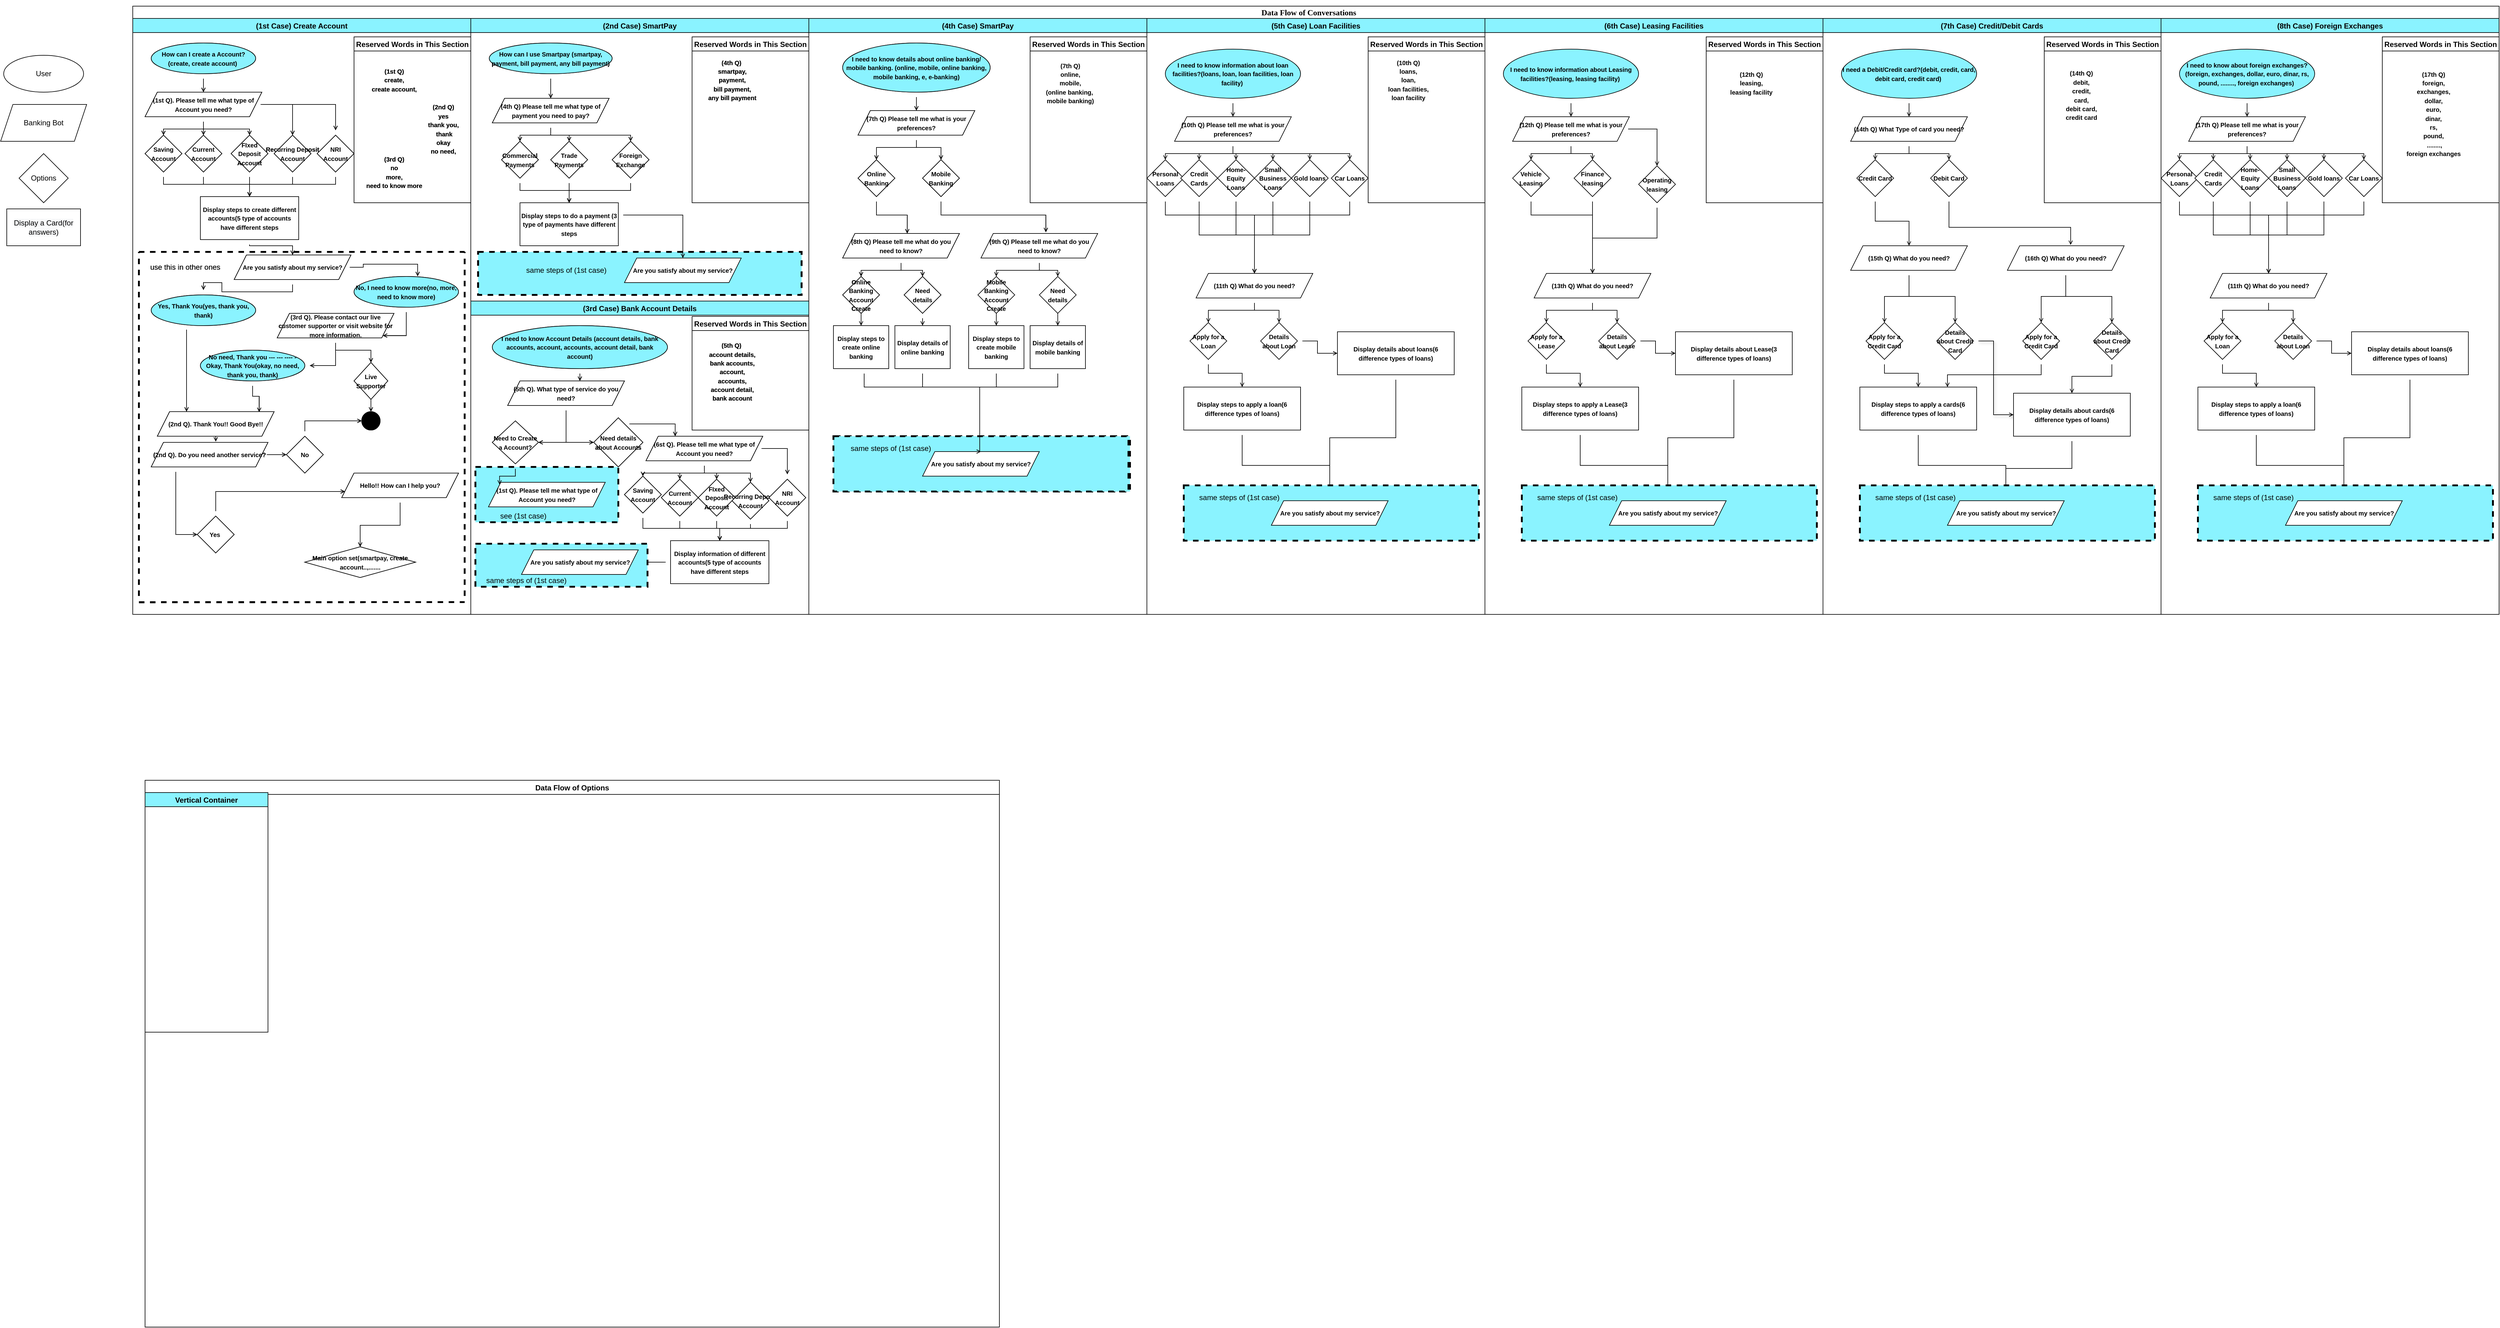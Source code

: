 <mxfile version="15.3.5" type="github">
  <diagram id="2K9cU7jXb9DGQZPl1iZM" name="Page-1">
    <mxGraphModel dx="1715" dy="463" grid="1" gridSize="10" guides="1" tooltips="1" connect="1" arrows="1" fold="1" page="1" pageScale="1" pageWidth="850" pageHeight="1100" background="#ffffff" math="0" shadow="0">
      <root>
        <mxCell id="0" />
        <mxCell id="1" parent="0" />
        <mxCell id="1c1d494c118603dd-1" value="&lt;p class=&quot;MsoListParagraph&quot; style=&quot;text-indent: -0.25in&quot;&gt;&lt;span style=&quot;line-height: 115%&quot;&gt;&lt;font style=&quot;font-size: 13px&quot;&gt;Data Flow of Conversations&lt;/font&gt;&lt;span style=&quot;font-size: 12pt&quot;&gt;&lt;/span&gt;&lt;/span&gt;&lt;/p&gt;" style="swimlane;html=1;childLayout=stackLayout;startSize=20;rounded=0;shadow=0;comic=0;labelBackgroundColor=none;strokeWidth=1;fontFamily=Verdana;fontSize=12;align=center;glass=0;sketch=0;" parent="1" vertex="1">
          <mxGeometry x="-590" y="20" width="3850" height="990" as="geometry">
            <mxRectangle x="160" y="20" width="60" height="20" as="alternateBounds" />
          </mxGeometry>
        </mxCell>
        <mxCell id="0ok2K6wH5HigkwixbM4u-1" value="(1st Case) Create Account" style="swimlane;hachureGap=4;pointerEvents=0;fillColor=#8AF3FF;" parent="1c1d494c118603dd-1" vertex="1">
          <mxGeometry y="20" width="550" height="970" as="geometry" />
        </mxCell>
        <mxCell id="0ok2K6wH5HigkwixbM4u-19" style="edgeStyle=orthogonalEdgeStyle;rounded=0;orthogonalLoop=1;jettySize=auto;html=1;entryX=0.5;entryY=0;entryDx=0;entryDy=0;endArrow=open;startSize=14;endSize=5;sourcePerimeterSpacing=8;targetPerimeterSpacing=8;strokeWidth=1;" parent="0ok2K6wH5HigkwixbM4u-1" source="0ok2K6wH5HigkwixbM4u-9" target="0ok2K6wH5HigkwixbM4u-16" edge="1">
          <mxGeometry relative="1" as="geometry" />
        </mxCell>
        <mxCell id="0ok2K6wH5HigkwixbM4u-20" style="edgeStyle=orthogonalEdgeStyle;rounded=0;orthogonalLoop=1;jettySize=auto;html=1;entryX=0.5;entryY=0;entryDx=0;entryDy=0;endArrow=open;startSize=14;endSize=5;sourcePerimeterSpacing=8;targetPerimeterSpacing=8;strokeWidth=1;" parent="0ok2K6wH5HigkwixbM4u-1" source="0ok2K6wH5HigkwixbM4u-9" target="0ok2K6wH5HigkwixbM4u-17" edge="1">
          <mxGeometry relative="1" as="geometry" />
        </mxCell>
        <mxCell id="0ok2K6wH5HigkwixbM4u-21" style="edgeStyle=orthogonalEdgeStyle;rounded=0;orthogonalLoop=1;jettySize=auto;html=1;entryX=0.5;entryY=0;entryDx=0;entryDy=0;endArrow=open;startSize=14;endSize=5;sourcePerimeterSpacing=8;targetPerimeterSpacing=8;strokeWidth=1;" parent="0ok2K6wH5HigkwixbM4u-1" source="0ok2K6wH5HigkwixbM4u-9" target="0ok2K6wH5HigkwixbM4u-18" edge="1">
          <mxGeometry relative="1" as="geometry" />
        </mxCell>
        <mxCell id="0ok2K6wH5HigkwixbM4u-23" style="edgeStyle=orthogonalEdgeStyle;rounded=0;orthogonalLoop=1;jettySize=auto;html=1;entryX=0.5;entryY=0;entryDx=0;entryDy=0;endArrow=open;startSize=14;endSize=5;sourcePerimeterSpacing=8;targetPerimeterSpacing=8;strokeWidth=1;" parent="0ok2K6wH5HigkwixbM4u-1" source="0ok2K6wH5HigkwixbM4u-9" target="0ok2K6wH5HigkwixbM4u-22" edge="1">
          <mxGeometry relative="1" as="geometry" />
        </mxCell>
        <mxCell id="0ok2K6wH5HigkwixbM4u-25" style="edgeStyle=orthogonalEdgeStyle;rounded=0;orthogonalLoop=1;jettySize=auto;html=1;endArrow=open;startSize=14;endSize=5;sourcePerimeterSpacing=8;targetPerimeterSpacing=8;strokeWidth=1;" parent="0ok2K6wH5HigkwixbM4u-1" source="0ok2K6wH5HigkwixbM4u-9" target="0ok2K6wH5HigkwixbM4u-24" edge="1">
          <mxGeometry relative="1" as="geometry" />
        </mxCell>
        <mxCell id="0ok2K6wH5HigkwixbM4u-9" value="&lt;font style=&quot;font-size: 10px&quot;&gt;&lt;b&gt;(1st Q).&lt;/b&gt;&lt;b&gt;&amp;nbsp;Please tell me what type of Account you need?&lt;/b&gt;&lt;/font&gt;" style="shape=parallelogram;perimeter=parallelogramPerimeter;whiteSpace=wrap;html=1;fixedSize=1;hachureGap=4;pointerEvents=0;" parent="0ok2K6wH5HigkwixbM4u-1" vertex="1">
          <mxGeometry x="20" y="120" width="190" height="40" as="geometry" />
        </mxCell>
        <mxCell id="0ok2K6wH5HigkwixbM4u-14" style="edgeStyle=orthogonalEdgeStyle;rounded=0;orthogonalLoop=1;jettySize=auto;html=1;entryX=0.5;entryY=0;entryDx=0;entryDy=0;endArrow=open;startSize=14;endSize=5;sourcePerimeterSpacing=8;targetPerimeterSpacing=8;strokeWidth=1;" parent="0ok2K6wH5HigkwixbM4u-1" source="0ok2K6wH5HigkwixbM4u-10" target="0ok2K6wH5HigkwixbM4u-9" edge="1">
          <mxGeometry relative="1" as="geometry" />
        </mxCell>
        <mxCell id="0ok2K6wH5HigkwixbM4u-10" value="&lt;font style=&quot;font-size: 10px&quot;&gt;&lt;b&gt;How can I create a Account?(create, create account)&amp;nbsp;&lt;/b&gt;&lt;/font&gt;" style="ellipse;whiteSpace=wrap;html=1;hachureGap=4;pointerEvents=0;fillColor=#8AF3FF;" parent="0ok2K6wH5HigkwixbM4u-1" vertex="1">
          <mxGeometry x="30" y="40" width="170" height="50" as="geometry" />
        </mxCell>
        <mxCell id="0ok2K6wH5HigkwixbM4u-46" style="edgeStyle=orthogonalEdgeStyle;rounded=0;orthogonalLoop=1;jettySize=auto;html=1;entryX=0.5;entryY=0;entryDx=0;entryDy=0;endArrow=open;startSize=14;endSize=5;sourcePerimeterSpacing=8;targetPerimeterSpacing=8;strokeWidth=1;" parent="0ok2K6wH5HigkwixbM4u-1" source="0ok2K6wH5HigkwixbM4u-16" target="0ok2K6wH5HigkwixbM4u-39" edge="1">
          <mxGeometry relative="1" as="geometry">
            <Array as="points">
              <mxPoint x="50" y="270" />
              <mxPoint x="190" y="270" />
            </Array>
          </mxGeometry>
        </mxCell>
        <mxCell id="0ok2K6wH5HigkwixbM4u-16" value="&lt;font style=&quot;font-size: 10px&quot;&gt;&lt;b&gt;Saving Account&lt;/b&gt;&lt;/font&gt;" style="rhombus;whiteSpace=wrap;html=1;hachureGap=4;pointerEvents=0;" parent="0ok2K6wH5HigkwixbM4u-1" vertex="1">
          <mxGeometry x="20" y="190" width="60" height="60" as="geometry" />
        </mxCell>
        <mxCell id="0ok2K6wH5HigkwixbM4u-43" style="edgeStyle=orthogonalEdgeStyle;rounded=0;orthogonalLoop=1;jettySize=auto;html=1;entryX=0.5;entryY=0;entryDx=0;entryDy=0;endArrow=open;startSize=14;endSize=5;sourcePerimeterSpacing=8;targetPerimeterSpacing=8;strokeWidth=1;" parent="0ok2K6wH5HigkwixbM4u-1" source="0ok2K6wH5HigkwixbM4u-18" target="0ok2K6wH5HigkwixbM4u-39" edge="1">
          <mxGeometry relative="1" as="geometry" />
        </mxCell>
        <mxCell id="0ok2K6wH5HigkwixbM4u-18" value="&lt;font style=&quot;font-size: 10px&quot;&gt;&lt;b&gt;FIxed Deposit Account&lt;/b&gt;&lt;/font&gt;" style="rhombus;whiteSpace=wrap;html=1;hachureGap=4;pointerEvents=0;" parent="0ok2K6wH5HigkwixbM4u-1" vertex="1">
          <mxGeometry x="160" y="190" width="60" height="60" as="geometry" />
        </mxCell>
        <mxCell id="0ok2K6wH5HigkwixbM4u-42" style="edgeStyle=orthogonalEdgeStyle;rounded=0;orthogonalLoop=1;jettySize=auto;html=1;entryX=0.5;entryY=0;entryDx=0;entryDy=0;endArrow=open;startSize=14;endSize=5;sourcePerimeterSpacing=8;targetPerimeterSpacing=8;strokeWidth=1;" parent="0ok2K6wH5HigkwixbM4u-1" source="0ok2K6wH5HigkwixbM4u-17" target="0ok2K6wH5HigkwixbM4u-39" edge="1">
          <mxGeometry relative="1" as="geometry" />
        </mxCell>
        <mxCell id="0ok2K6wH5HigkwixbM4u-17" value="&lt;font style=&quot;font-size: 10px&quot;&gt;&lt;b&gt;Current Account&lt;/b&gt;&lt;/font&gt;" style="rhombus;whiteSpace=wrap;html=1;hachureGap=4;pointerEvents=0;" parent="0ok2K6wH5HigkwixbM4u-1" vertex="1">
          <mxGeometry x="85" y="190" width="60" height="60" as="geometry" />
        </mxCell>
        <mxCell id="0ok2K6wH5HigkwixbM4u-44" style="edgeStyle=orthogonalEdgeStyle;rounded=0;orthogonalLoop=1;jettySize=auto;html=1;entryX=0.5;entryY=0;entryDx=0;entryDy=0;endArrow=open;startSize=14;endSize=5;sourcePerimeterSpacing=8;targetPerimeterSpacing=8;strokeWidth=1;" parent="0ok2K6wH5HigkwixbM4u-1" source="0ok2K6wH5HigkwixbM4u-22" target="0ok2K6wH5HigkwixbM4u-39" edge="1">
          <mxGeometry relative="1" as="geometry" />
        </mxCell>
        <mxCell id="0ok2K6wH5HigkwixbM4u-22" value="&lt;font&gt;&lt;span style=&quot;font-size: 10px&quot;&gt;&lt;b&gt;Recurring&lt;/b&gt;&lt;/span&gt;&lt;b style=&quot;font-size: 10px&quot;&gt;&amp;nbsp;Deposit Account&lt;/b&gt;&lt;/font&gt;" style="rhombus;whiteSpace=wrap;html=1;hachureGap=4;pointerEvents=0;" parent="0ok2K6wH5HigkwixbM4u-1" vertex="1">
          <mxGeometry x="230" y="190" width="60" height="60" as="geometry" />
        </mxCell>
        <mxCell id="0ok2K6wH5HigkwixbM4u-45" style="edgeStyle=orthogonalEdgeStyle;rounded=0;orthogonalLoop=1;jettySize=auto;html=1;entryX=0.5;entryY=0;entryDx=0;entryDy=0;endArrow=open;startSize=14;endSize=5;sourcePerimeterSpacing=8;targetPerimeterSpacing=8;strokeWidth=1;" parent="0ok2K6wH5HigkwixbM4u-1" source="0ok2K6wH5HigkwixbM4u-24" target="0ok2K6wH5HigkwixbM4u-39" edge="1">
          <mxGeometry relative="1" as="geometry">
            <Array as="points">
              <mxPoint x="330" y="270" />
              <mxPoint x="190" y="270" />
            </Array>
          </mxGeometry>
        </mxCell>
        <mxCell id="0ok2K6wH5HigkwixbM4u-24" value="&lt;font style=&quot;font-size: 10px&quot;&gt;&lt;b&gt;NRI Account&lt;/b&gt;&lt;/font&gt;" style="rhombus;whiteSpace=wrap;html=1;hachureGap=4;pointerEvents=0;" parent="0ok2K6wH5HigkwixbM4u-1" vertex="1">
          <mxGeometry x="300" y="190" width="60" height="60" as="geometry" />
        </mxCell>
        <mxCell id="0ok2K6wH5HigkwixbM4u-218" style="edgeStyle=orthogonalEdgeStyle;rounded=0;orthogonalLoop=1;jettySize=auto;html=1;entryX=0.5;entryY=0;entryDx=0;entryDy=0;endArrow=open;startSize=14;endSize=5;sourcePerimeterSpacing=8;targetPerimeterSpacing=8;strokeWidth=1;" parent="0ok2K6wH5HigkwixbM4u-1" source="0ok2K6wH5HigkwixbM4u-39" target="0ok2K6wH5HigkwixbM4u-217" edge="1">
          <mxGeometry relative="1" as="geometry">
            <Array as="points">
              <mxPoint x="190" y="370" />
              <mxPoint x="260" y="370" />
            </Array>
          </mxGeometry>
        </mxCell>
        <mxCell id="0ok2K6wH5HigkwixbM4u-39" value="&lt;font style=&quot;font-size: 10px&quot;&gt;&lt;b&gt;Display steps to create different accounts(5 type of accounts have different steps&lt;/b&gt;&lt;/font&gt;" style="rounded=0;whiteSpace=wrap;html=1;hachureGap=4;pointerEvents=0;" parent="0ok2K6wH5HigkwixbM4u-1" vertex="1">
          <mxGeometry x="110" y="290" width="160" height="70" as="geometry" />
        </mxCell>
        <mxCell id="0ok2K6wH5HigkwixbM4u-54" style="edgeStyle=orthogonalEdgeStyle;rounded=0;orthogonalLoop=1;jettySize=auto;html=1;endArrow=open;startSize=14;endSize=5;sourcePerimeterSpacing=8;targetPerimeterSpacing=8;strokeWidth=1;entryX=0.25;entryY=0;entryDx=0;entryDy=0;" parent="0ok2K6wH5HigkwixbM4u-1" source="0ok2K6wH5HigkwixbM4u-48" target="0ok2K6wH5HigkwixbM4u-53" edge="1">
          <mxGeometry relative="1" as="geometry">
            <mxPoint x="60" y="610" as="targetPoint" />
            <Array as="points">
              <mxPoint x="88" y="490" />
              <mxPoint x="88" y="490" />
            </Array>
          </mxGeometry>
        </mxCell>
        <mxCell id="0ok2K6wH5HigkwixbM4u-48" value="&lt;font style=&quot;font-size: 10px&quot;&gt;&lt;b&gt;Yes, Thank You(yes, thank you, thank)&lt;/b&gt;&lt;/font&gt;" style="ellipse;whiteSpace=wrap;html=1;hachureGap=4;pointerEvents=0;fillColor=#8AF3FF;" parent="0ok2K6wH5HigkwixbM4u-1" vertex="1">
          <mxGeometry x="30" y="450" width="170" height="50" as="geometry" />
        </mxCell>
        <mxCell id="0ok2K6wH5HigkwixbM4u-216" style="edgeStyle=orthogonalEdgeStyle;rounded=0;orthogonalLoop=1;jettySize=auto;html=1;entryX=1;entryY=1;entryDx=0;entryDy=0;endArrow=open;startSize=14;endSize=5;sourcePerimeterSpacing=8;targetPerimeterSpacing=8;strokeWidth=1;" parent="0ok2K6wH5HigkwixbM4u-1" source="0ok2K6wH5HigkwixbM4u-50" target="0ok2K6wH5HigkwixbM4u-55" edge="1">
          <mxGeometry relative="1" as="geometry">
            <Array as="points">
              <mxPoint x="445" y="516" />
            </Array>
          </mxGeometry>
        </mxCell>
        <mxCell id="0ok2K6wH5HigkwixbM4u-50" value="&lt;font style=&quot;font-size: 10px&quot;&gt;&lt;b&gt;No, I need to know more(no, more, need to know more)&lt;/b&gt;&lt;/font&gt;" style="ellipse;whiteSpace=wrap;html=1;hachureGap=4;pointerEvents=0;fillColor=#8AF3FF;" parent="0ok2K6wH5HigkwixbM4u-1" vertex="1">
          <mxGeometry x="360" y="420" width="170" height="50" as="geometry" />
        </mxCell>
        <mxCell id="0ok2K6wH5HigkwixbM4u-74" style="edgeStyle=orthogonalEdgeStyle;rounded=0;orthogonalLoop=1;jettySize=auto;html=1;exitX=0.5;exitY=1;exitDx=0;exitDy=0;entryX=0.553;entryY=-0.033;entryDx=0;entryDy=0;entryPerimeter=0;endArrow=open;startSize=14;endSize=5;sourcePerimeterSpacing=8;targetPerimeterSpacing=8;strokeWidth=1;" parent="0ok2K6wH5HigkwixbM4u-1" source="0ok2K6wH5HigkwixbM4u-53" target="0ok2K6wH5HigkwixbM4u-73" edge="1">
          <mxGeometry relative="1" as="geometry" />
        </mxCell>
        <mxCell id="0ok2K6wH5HigkwixbM4u-53" value="&lt;font style=&quot;font-size: 10px&quot;&gt;&lt;b&gt;(2nd Q)&lt;/b&gt;&lt;b&gt;. Thank You!! Good Bye!!&lt;/b&gt;&lt;/font&gt;" style="shape=parallelogram;perimeter=parallelogramPerimeter;whiteSpace=wrap;html=1;fixedSize=1;hachureGap=4;pointerEvents=0;" parent="0ok2K6wH5HigkwixbM4u-1" vertex="1">
          <mxGeometry x="40" y="640" width="190" height="40" as="geometry" />
        </mxCell>
        <mxCell id="0ok2K6wH5HigkwixbM4u-63" style="edgeStyle=orthogonalEdgeStyle;rounded=0;orthogonalLoop=1;jettySize=auto;html=1;entryX=0.5;entryY=0;entryDx=0;entryDy=0;endArrow=open;startSize=14;endSize=5;sourcePerimeterSpacing=8;targetPerimeterSpacing=8;strokeWidth=1;" parent="0ok2K6wH5HigkwixbM4u-1" source="0ok2K6wH5HigkwixbM4u-55" target="0ok2K6wH5HigkwixbM4u-58" edge="1">
          <mxGeometry relative="1" as="geometry" />
        </mxCell>
        <mxCell id="0ok2K6wH5HigkwixbM4u-68" style="edgeStyle=orthogonalEdgeStyle;rounded=0;orthogonalLoop=1;jettySize=auto;html=1;endArrow=open;startSize=14;endSize=5;sourcePerimeterSpacing=8;targetPerimeterSpacing=8;strokeWidth=1;" parent="0ok2K6wH5HigkwixbM4u-1" source="0ok2K6wH5HigkwixbM4u-55" target="0ok2K6wH5HigkwixbM4u-67" edge="1">
          <mxGeometry relative="1" as="geometry">
            <Array as="points">
              <mxPoint x="330" y="565" />
            </Array>
          </mxGeometry>
        </mxCell>
        <mxCell id="0ok2K6wH5HigkwixbM4u-55" value="&lt;font style=&quot;font-size: 10px&quot;&gt;&lt;b&gt;(3rd Q)&lt;/b&gt;&lt;b&gt;. Please contact our live customer supporter or visit website for more information.&lt;/b&gt;&lt;/font&gt;" style="shape=parallelogram;perimeter=parallelogramPerimeter;whiteSpace=wrap;html=1;fixedSize=1;hachureGap=4;pointerEvents=0;" parent="0ok2K6wH5HigkwixbM4u-1" vertex="1">
          <mxGeometry x="235" y="480" width="190" height="40" as="geometry" />
        </mxCell>
        <mxCell id="0ok2K6wH5HigkwixbM4u-66" style="edgeStyle=orthogonalEdgeStyle;rounded=0;orthogonalLoop=1;jettySize=auto;html=1;entryX=0.5;entryY=0;entryDx=0;entryDy=0;endArrow=open;startSize=14;endSize=5;sourcePerimeterSpacing=8;targetPerimeterSpacing=8;strokeWidth=1;" parent="0ok2K6wH5HigkwixbM4u-1" source="0ok2K6wH5HigkwixbM4u-58" target="0ok2K6wH5HigkwixbM4u-65" edge="1">
          <mxGeometry relative="1" as="geometry" />
        </mxCell>
        <mxCell id="0ok2K6wH5HigkwixbM4u-58" value="&lt;font style=&quot;font-size: 10px&quot;&gt;&lt;b&gt;Live Supporter&lt;/b&gt;&lt;/font&gt;" style="rhombus;whiteSpace=wrap;html=1;hachureGap=4;pointerEvents=0;" parent="0ok2K6wH5HigkwixbM4u-1" vertex="1">
          <mxGeometry x="360" y="560" width="55" height="60" as="geometry" />
        </mxCell>
        <mxCell id="0ok2K6wH5HigkwixbM4u-59" value="Reserved Words in This Section" style="swimlane;hachureGap=4;pointerEvents=0;" parent="0ok2K6wH5HigkwixbM4u-1" vertex="1">
          <mxGeometry x="360" y="30" width="190" height="270" as="geometry" />
        </mxCell>
        <mxCell id="0ok2K6wH5HigkwixbM4u-60" value="&lt;b style=&quot;font-size: 10px&quot;&gt;(1st Q)&lt;br&gt;create, &lt;br&gt;create account,&lt;br&gt;&lt;/b&gt;" style="text;html=1;align=center;verticalAlign=middle;resizable=0;points=[];autosize=1;strokeColor=none;fillColor=none;" parent="0ok2K6wH5HigkwixbM4u-59" vertex="1">
          <mxGeometry x="20" y="45" width="90" height="50" as="geometry" />
        </mxCell>
        <mxCell id="0ok2K6wH5HigkwixbM4u-61" value="&lt;b style=&quot;font-size: 10px&quot;&gt;(2nd Q)&lt;br&gt;yes&lt;/b&gt;&lt;b style=&quot;font-size: 10px&quot;&gt;&lt;br&gt;thank you,&lt;br&gt;&amp;nbsp;thank&lt;br&gt;&lt;/b&gt;&lt;b style=&quot;font-size: 10px&quot;&gt;okay&lt;br&gt;no need,&lt;/b&gt;&lt;b style=&quot;font-size: 10px&quot;&gt;&lt;br&gt;&lt;/b&gt;" style="text;html=1;align=center;verticalAlign=middle;resizable=0;points=[];autosize=1;strokeColor=none;fillColor=none;" parent="0ok2K6wH5HigkwixbM4u-59" vertex="1">
          <mxGeometry x="110" y="100" width="70" height="100" as="geometry" />
        </mxCell>
        <mxCell id="0ok2K6wH5HigkwixbM4u-62" value="&lt;b style=&quot;font-size: 10px&quot;&gt;(3rd Q)&lt;br&gt;no&lt;br&gt;more, &lt;br&gt;need to know more&lt;/b&gt;" style="text;html=1;align=center;verticalAlign=middle;resizable=0;points=[];autosize=1;strokeColor=none;fillColor=none;" parent="0ok2K6wH5HigkwixbM4u-59" vertex="1">
          <mxGeometry x="10" y="185" width="110" height="70" as="geometry" />
        </mxCell>
        <mxCell id="0ok2K6wH5HigkwixbM4u-65" value="" style="ellipse;whiteSpace=wrap;html=1;aspect=fixed;hachureGap=4;pointerEvents=0;fillColor=#000000;" parent="0ok2K6wH5HigkwixbM4u-1" vertex="1">
          <mxGeometry x="372.5" y="640" width="30" height="30" as="geometry" />
        </mxCell>
        <mxCell id="0ok2K6wH5HigkwixbM4u-72" style="edgeStyle=orthogonalEdgeStyle;rounded=0;orthogonalLoop=1;jettySize=auto;html=1;entryX=0.872;entryY=0.017;entryDx=0;entryDy=0;entryPerimeter=0;endArrow=open;startSize=14;endSize=5;sourcePerimeterSpacing=8;targetPerimeterSpacing=8;strokeWidth=1;" parent="0ok2K6wH5HigkwixbM4u-1" source="0ok2K6wH5HigkwixbM4u-67" target="0ok2K6wH5HigkwixbM4u-53" edge="1">
          <mxGeometry relative="1" as="geometry" />
        </mxCell>
        <mxCell id="0ok2K6wH5HigkwixbM4u-67" value="&lt;font style=&quot;font-size: 10px&quot;&gt;&lt;b&gt;No need, Thank you --- --- ---- -Okay, Thank You(okay, no need, thank you, thank)&lt;/b&gt;&lt;/font&gt;" style="ellipse;whiteSpace=wrap;html=1;hachureGap=4;pointerEvents=0;fillColor=#8AF3FF;" parent="0ok2K6wH5HigkwixbM4u-1" vertex="1">
          <mxGeometry x="110" y="540" width="170" height="50" as="geometry" />
        </mxCell>
        <mxCell id="0ok2K6wH5HigkwixbM4u-86" style="edgeStyle=orthogonalEdgeStyle;rounded=0;orthogonalLoop=1;jettySize=auto;html=1;entryX=0;entryY=0.75;entryDx=0;entryDy=0;endArrow=open;startSize=14;endSize=5;sourcePerimeterSpacing=8;targetPerimeterSpacing=8;strokeWidth=1;" parent="0ok2K6wH5HigkwixbM4u-1" source="0ok2K6wH5HigkwixbM4u-70" target="0ok2K6wH5HigkwixbM4u-83" edge="1">
          <mxGeometry relative="1" as="geometry">
            <Array as="points">
              <mxPoint x="135" y="770" />
              <mxPoint x="345" y="770" />
            </Array>
          </mxGeometry>
        </mxCell>
        <mxCell id="0ok2K6wH5HigkwixbM4u-70" value="&lt;font style=&quot;font-size: 10px&quot;&gt;&lt;b&gt;Yes&amp;nbsp;&lt;/b&gt;&lt;/font&gt;" style="rhombus;whiteSpace=wrap;html=1;hachureGap=4;pointerEvents=0;" parent="0ok2K6wH5HigkwixbM4u-1" vertex="1">
          <mxGeometry x="105" y="810" width="60" height="60" as="geometry" />
        </mxCell>
        <mxCell id="0ok2K6wH5HigkwixbM4u-75" style="edgeStyle=orthogonalEdgeStyle;rounded=0;orthogonalLoop=1;jettySize=auto;html=1;entryX=0;entryY=0.5;entryDx=0;entryDy=0;endArrow=open;startSize=14;endSize=5;sourcePerimeterSpacing=8;targetPerimeterSpacing=8;strokeWidth=1;" parent="0ok2K6wH5HigkwixbM4u-1" source="0ok2K6wH5HigkwixbM4u-73" target="0ok2K6wH5HigkwixbM4u-70" edge="1">
          <mxGeometry relative="1" as="geometry">
            <Array as="points">
              <mxPoint x="70" y="840" />
            </Array>
          </mxGeometry>
        </mxCell>
        <mxCell id="0ok2K6wH5HigkwixbM4u-79" style="edgeStyle=orthogonalEdgeStyle;rounded=0;orthogonalLoop=1;jettySize=auto;html=1;entryX=0;entryY=0.5;entryDx=0;entryDy=0;endArrow=open;startSize=14;endSize=5;sourcePerimeterSpacing=8;targetPerimeterSpacing=8;strokeWidth=1;" parent="0ok2K6wH5HigkwixbM4u-1" source="0ok2K6wH5HigkwixbM4u-73" target="0ok2K6wH5HigkwixbM4u-76" edge="1">
          <mxGeometry relative="1" as="geometry" />
        </mxCell>
        <mxCell id="0ok2K6wH5HigkwixbM4u-73" value="&lt;font style=&quot;font-size: 10px&quot;&gt;&lt;b&gt;(2nd Q)&lt;/b&gt;&lt;b&gt;. Do you need another service?&lt;/b&gt;&lt;/font&gt;" style="shape=parallelogram;perimeter=parallelogramPerimeter;whiteSpace=wrap;html=1;fixedSize=1;hachureGap=4;pointerEvents=0;" parent="0ok2K6wH5HigkwixbM4u-1" vertex="1">
          <mxGeometry x="30" y="690" width="190" height="40" as="geometry" />
        </mxCell>
        <mxCell id="0ok2K6wH5HigkwixbM4u-81" style="edgeStyle=orthogonalEdgeStyle;rounded=0;orthogonalLoop=1;jettySize=auto;html=1;entryX=0;entryY=0.5;entryDx=0;entryDy=0;endArrow=open;startSize=14;endSize=5;sourcePerimeterSpacing=8;targetPerimeterSpacing=8;strokeWidth=1;" parent="0ok2K6wH5HigkwixbM4u-1" source="0ok2K6wH5HigkwixbM4u-76" target="0ok2K6wH5HigkwixbM4u-65" edge="1">
          <mxGeometry relative="1" as="geometry">
            <Array as="points">
              <mxPoint x="280" y="655" />
            </Array>
          </mxGeometry>
        </mxCell>
        <mxCell id="0ok2K6wH5HigkwixbM4u-76" value="&lt;font style=&quot;font-size: 10px&quot;&gt;&lt;b&gt;No&lt;/b&gt;&lt;/font&gt;" style="rhombus;whiteSpace=wrap;html=1;hachureGap=4;pointerEvents=0;" parent="0ok2K6wH5HigkwixbM4u-1" vertex="1">
          <mxGeometry x="250" y="680" width="60" height="60" as="geometry" />
        </mxCell>
        <mxCell id="0ok2K6wH5HigkwixbM4u-225" style="edgeStyle=orthogonalEdgeStyle;rounded=0;orthogonalLoop=1;jettySize=auto;html=1;entryX=0.5;entryY=0;entryDx=0;entryDy=0;endArrow=open;startSize=14;endSize=5;sourcePerimeterSpacing=8;targetPerimeterSpacing=8;strokeWidth=1;" parent="0ok2K6wH5HigkwixbM4u-1" source="0ok2K6wH5HigkwixbM4u-83" target="0ok2K6wH5HigkwixbM4u-84" edge="1">
          <mxGeometry relative="1" as="geometry">
            <Array as="points">
              <mxPoint x="435" y="825" />
              <mxPoint x="370" y="825" />
            </Array>
          </mxGeometry>
        </mxCell>
        <mxCell id="0ok2K6wH5HigkwixbM4u-83" value="&lt;font style=&quot;font-size: 10px&quot;&gt;&lt;b&gt;Hello!! How can I help you?&lt;/b&gt;&lt;/font&gt;" style="shape=parallelogram;perimeter=parallelogramPerimeter;whiteSpace=wrap;html=1;fixedSize=1;hachureGap=4;pointerEvents=0;" parent="0ok2K6wH5HigkwixbM4u-1" vertex="1">
          <mxGeometry x="340" y="740" width="190" height="40" as="geometry" />
        </mxCell>
        <mxCell id="0ok2K6wH5HigkwixbM4u-84" value="&lt;font style=&quot;font-size: 10px&quot;&gt;&lt;b&gt;Main option set(smartpay, create account..,.......&lt;/b&gt;&lt;/font&gt;" style="rhombus;whiteSpace=wrap;html=1;hachureGap=4;pointerEvents=0;" parent="0ok2K6wH5HigkwixbM4u-1" vertex="1">
          <mxGeometry x="280" y="860" width="180" height="50" as="geometry" />
        </mxCell>
        <mxCell id="0ok2K6wH5HigkwixbM4u-220" style="edgeStyle=orthogonalEdgeStyle;rounded=0;orthogonalLoop=1;jettySize=auto;html=1;endArrow=open;startSize=14;endSize=5;sourcePerimeterSpacing=8;targetPerimeterSpacing=8;strokeWidth=1;" parent="0ok2K6wH5HigkwixbM4u-1" source="0ok2K6wH5HigkwixbM4u-217" target="0ok2K6wH5HigkwixbM4u-48" edge="1">
          <mxGeometry relative="1" as="geometry" />
        </mxCell>
        <mxCell id="0ok2K6wH5HigkwixbM4u-221" style="edgeStyle=orthogonalEdgeStyle;rounded=0;orthogonalLoop=1;jettySize=auto;html=1;entryX=0.609;entryY=-0.008;entryDx=0;entryDy=0;entryPerimeter=0;endArrow=open;startSize=14;endSize=5;sourcePerimeterSpacing=8;targetPerimeterSpacing=8;strokeWidth=1;" parent="0ok2K6wH5HigkwixbM4u-1" source="0ok2K6wH5HigkwixbM4u-217" target="0ok2K6wH5HigkwixbM4u-50" edge="1">
          <mxGeometry relative="1" as="geometry" />
        </mxCell>
        <mxCell id="0ok2K6wH5HigkwixbM4u-217" value="&lt;span style=&quot;font-size: 10px&quot;&gt;&lt;b&gt;Are you satisfy about my service?&lt;/b&gt;&lt;/span&gt;" style="shape=parallelogram;perimeter=parallelogramPerimeter;whiteSpace=wrap;html=1;fixedSize=1;hachureGap=4;pointerEvents=0;" parent="0ok2K6wH5HigkwixbM4u-1" vertex="1">
          <mxGeometry x="165" y="385" width="190" height="40" as="geometry" />
        </mxCell>
        <mxCell id="0ok2K6wH5HigkwixbM4u-236" value="use this in other ones" style="text;html=1;align=center;verticalAlign=middle;resizable=0;points=[];autosize=1;strokeColor=none;fillColor=none;" parent="0ok2K6wH5HigkwixbM4u-1" vertex="1">
          <mxGeometry x="20" y="395" width="130" height="20" as="geometry" />
        </mxCell>
        <mxCell id="0ok2K6wH5HigkwixbM4u-227" value="" style="endArrow=none;dashed=1;html=1;startSize=14;endSize=5;sourcePerimeterSpacing=8;targetPerimeterSpacing=8;strokeWidth=3;" parent="0ok2K6wH5HigkwixbM4u-1" edge="1">
          <mxGeometry width="50" height="50" relative="1" as="geometry">
            <mxPoint x="10" y="950.2" as="sourcePoint" />
            <mxPoint x="540" y="950.0" as="targetPoint" />
          </mxGeometry>
        </mxCell>
        <mxCell id="0ok2K6wH5HigkwixbM4u-87" value="(2nd Case) SmartPay" style="swimlane;hachureGap=4;pointerEvents=0;fillColor=#8AF3FF;" parent="1c1d494c118603dd-1" vertex="1">
          <mxGeometry x="550" y="20" width="550" height="970" as="geometry" />
        </mxCell>
        <mxCell id="0ok2K6wH5HigkwixbM4u-237" value="(3rd Case) Bank Account Details" style="swimlane;hachureGap=4;pointerEvents=0;fillColor=#8AF3FF;" parent="0ok2K6wH5HigkwixbM4u-87" vertex="1">
          <mxGeometry y="460" width="550" height="510" as="geometry" />
        </mxCell>
        <mxCell id="0ok2K6wH5HigkwixbM4u-248" value="" style="rounded=0;whiteSpace=wrap;html=1;hachureGap=4;pointerEvents=0;fillColor=#8AF3FF;strokeWidth=3;dashed=1;" parent="0ok2K6wH5HigkwixbM4u-237" vertex="1">
          <mxGeometry x="7.5" y="270" width="232.5" height="90" as="geometry" />
        </mxCell>
        <mxCell id="0ok2K6wH5HigkwixbM4u-282" style="edgeStyle=orthogonalEdgeStyle;rounded=0;orthogonalLoop=1;jettySize=auto;html=1;entryX=0.618;entryY=0;entryDx=0;entryDy=0;entryPerimeter=0;endArrow=open;startSize=14;endSize=5;sourcePerimeterSpacing=8;targetPerimeterSpacing=8;strokeWidth=1;" parent="0ok2K6wH5HigkwixbM4u-237" source="0ok2K6wH5HigkwixbM4u-238" target="0ok2K6wH5HigkwixbM4u-239" edge="1">
          <mxGeometry relative="1" as="geometry" />
        </mxCell>
        <mxCell id="0ok2K6wH5HigkwixbM4u-238" value="&lt;font style=&quot;font-size: 10px&quot;&gt;&lt;b&gt;I need to know Account Details (account details, bank accounts, account, accounts, account detail, bank account)&lt;/b&gt;&lt;/font&gt;" style="ellipse;whiteSpace=wrap;html=1;hachureGap=4;pointerEvents=0;fillColor=#8AF3FF;" parent="0ok2K6wH5HigkwixbM4u-237" vertex="1">
          <mxGeometry x="35" y="40" width="285" height="70" as="geometry" />
        </mxCell>
        <mxCell id="0ok2K6wH5HigkwixbM4u-242" style="edgeStyle=orthogonalEdgeStyle;rounded=0;orthogonalLoop=1;jettySize=auto;html=1;entryX=1;entryY=0.5;entryDx=0;entryDy=0;endArrow=open;startSize=14;endSize=5;sourcePerimeterSpacing=8;targetPerimeterSpacing=8;strokeWidth=1;" parent="0ok2K6wH5HigkwixbM4u-237" source="0ok2K6wH5HigkwixbM4u-239" target="0ok2K6wH5HigkwixbM4u-240" edge="1">
          <mxGeometry relative="1" as="geometry">
            <Array as="points">
              <mxPoint x="155" y="230" />
            </Array>
          </mxGeometry>
        </mxCell>
        <mxCell id="0ok2K6wH5HigkwixbM4u-243" style="edgeStyle=orthogonalEdgeStyle;rounded=0;orthogonalLoop=1;jettySize=auto;html=1;entryX=0;entryY=0.5;entryDx=0;entryDy=0;endArrow=open;startSize=14;endSize=5;sourcePerimeterSpacing=8;targetPerimeterSpacing=8;strokeWidth=1;" parent="0ok2K6wH5HigkwixbM4u-237" source="0ok2K6wH5HigkwixbM4u-239" target="0ok2K6wH5HigkwixbM4u-241" edge="1">
          <mxGeometry relative="1" as="geometry" />
        </mxCell>
        <mxCell id="0ok2K6wH5HigkwixbM4u-239" value="&lt;font style=&quot;font-size: 10px&quot;&gt;&lt;b&gt;(5th Q)&lt;/b&gt;&lt;b&gt;. What type of service do you need?&lt;/b&gt;&lt;/font&gt;" style="shape=parallelogram;perimeter=parallelogramPerimeter;whiteSpace=wrap;html=1;fixedSize=1;hachureGap=4;pointerEvents=0;" parent="0ok2K6wH5HigkwixbM4u-237" vertex="1">
          <mxGeometry x="60" y="130" width="190" height="40" as="geometry" />
        </mxCell>
        <mxCell id="0ok2K6wH5HigkwixbM4u-273" style="edgeStyle=orthogonalEdgeStyle;rounded=0;orthogonalLoop=1;jettySize=auto;html=1;entryX=0;entryY=0;entryDx=0;entryDy=0;endArrow=open;startSize=14;endSize=5;sourcePerimeterSpacing=8;targetPerimeterSpacing=8;strokeWidth=1;" parent="0ok2K6wH5HigkwixbM4u-237" source="0ok2K6wH5HigkwixbM4u-240" target="0ok2K6wH5HigkwixbM4u-245" edge="1">
          <mxGeometry relative="1" as="geometry" />
        </mxCell>
        <mxCell id="0ok2K6wH5HigkwixbM4u-240" value="&lt;font style=&quot;font-size: 10px&quot;&gt;&lt;b&gt;Need to Create a Account?&lt;/b&gt;&lt;/font&gt;" style="rhombus;whiteSpace=wrap;html=1;hachureGap=4;pointerEvents=0;" parent="0ok2K6wH5HigkwixbM4u-237" vertex="1">
          <mxGeometry x="35" y="195" width="75" height="70" as="geometry" />
        </mxCell>
        <mxCell id="0ok2K6wH5HigkwixbM4u-283" style="edgeStyle=orthogonalEdgeStyle;rounded=0;orthogonalLoop=1;jettySize=auto;html=1;entryX=0.25;entryY=0;entryDx=0;entryDy=0;endArrow=open;startSize=14;endSize=5;sourcePerimeterSpacing=8;targetPerimeterSpacing=8;strokeWidth=1;" parent="0ok2K6wH5HigkwixbM4u-237" source="0ok2K6wH5HigkwixbM4u-241" target="0ok2K6wH5HigkwixbM4u-259" edge="1">
          <mxGeometry relative="1" as="geometry">
            <Array as="points">
              <mxPoint x="333" y="200" />
            </Array>
          </mxGeometry>
        </mxCell>
        <mxCell id="0ok2K6wH5HigkwixbM4u-241" value="&lt;font style=&quot;font-size: 10px&quot;&gt;&lt;b&gt;Need details about Accounts&lt;/b&gt;&lt;/font&gt;" style="rhombus;whiteSpace=wrap;html=1;hachureGap=4;pointerEvents=0;" parent="0ok2K6wH5HigkwixbM4u-237" vertex="1">
          <mxGeometry x="200" y="190" width="80" height="80" as="geometry" />
        </mxCell>
        <mxCell id="0ok2K6wH5HigkwixbM4u-245" value="&lt;font style=&quot;font-size: 10px&quot;&gt;&lt;b&gt;(1st Q).&lt;/b&gt;&lt;b&gt;&amp;nbsp;Please tell me what type of Account you need?&lt;/b&gt;&lt;/font&gt;" style="shape=parallelogram;perimeter=parallelogramPerimeter;whiteSpace=wrap;html=1;fixedSize=1;hachureGap=4;pointerEvents=0;" parent="0ok2K6wH5HigkwixbM4u-237" vertex="1">
          <mxGeometry x="28.75" y="295" width="190" height="40" as="geometry" />
        </mxCell>
        <mxCell id="0ok2K6wH5HigkwixbM4u-249" value="see (1st case)" style="text;html=1;align=center;verticalAlign=middle;resizable=0;points=[];autosize=1;strokeColor=none;fillColor=none;" parent="0ok2K6wH5HigkwixbM4u-237" vertex="1">
          <mxGeometry x="40" y="340" width="90" height="20" as="geometry" />
        </mxCell>
        <mxCell id="0ok2K6wH5HigkwixbM4u-251" value="Reserved Words in This Section" style="swimlane;hachureGap=4;pointerEvents=0;" parent="0ok2K6wH5HigkwixbM4u-237" vertex="1">
          <mxGeometry x="360" y="25" width="190" height="185" as="geometry" />
        </mxCell>
        <mxCell id="0ok2K6wH5HigkwixbM4u-252" value="&lt;b style=&quot;font-size: 10px&quot;&gt;(5th Q)&amp;nbsp;&lt;br&gt;&lt;/b&gt;&lt;b style=&quot;font-size: 10px&quot;&gt;account details, &lt;br&gt;bank accounts, &lt;br&gt;account, &lt;br&gt;accounts, &lt;br&gt;account detail, &lt;br&gt;bank account&lt;/b&gt;" style="text;html=1;align=center;verticalAlign=middle;resizable=0;points=[];autosize=1;strokeColor=none;fillColor=none;" parent="0ok2K6wH5HigkwixbM4u-251" vertex="1">
          <mxGeometry x="20" y="35" width="90" height="110" as="geometry" />
        </mxCell>
        <mxCell id="0ok2K6wH5HigkwixbM4u-259" value="&lt;font style=&quot;font-size: 10px&quot;&gt;&lt;b&gt;(6st Q).&lt;/b&gt;&lt;b&gt;&amp;nbsp;Please tell me what type of Account you need?&lt;/b&gt;&lt;/font&gt;" style="shape=parallelogram;perimeter=parallelogramPerimeter;whiteSpace=wrap;html=1;fixedSize=1;hachureGap=4;pointerEvents=0;" parent="0ok2K6wH5HigkwixbM4u-237" vertex="1">
          <mxGeometry x="285" y="220" width="190" height="40" as="geometry" />
        </mxCell>
        <mxCell id="0ok2K6wH5HigkwixbM4u-275" style="edgeStyle=orthogonalEdgeStyle;rounded=0;orthogonalLoop=1;jettySize=auto;html=1;entryX=0.5;entryY=0;entryDx=0;entryDy=0;endArrow=open;startSize=14;endSize=5;sourcePerimeterSpacing=8;targetPerimeterSpacing=8;strokeWidth=1;" parent="0ok2K6wH5HigkwixbM4u-237" source="0ok2K6wH5HigkwixbM4u-261" target="0ok2K6wH5HigkwixbM4u-270" edge="1">
          <mxGeometry relative="1" as="geometry">
            <Array as="points">
              <mxPoint x="280" y="370" />
              <mxPoint x="405" y="370" />
            </Array>
          </mxGeometry>
        </mxCell>
        <mxCell id="0ok2K6wH5HigkwixbM4u-261" value="&lt;font style=&quot;font-size: 10px&quot;&gt;&lt;b&gt;Saving Account&lt;/b&gt;&lt;/font&gt;" style="rhombus;whiteSpace=wrap;html=1;hachureGap=4;pointerEvents=0;" parent="0ok2K6wH5HigkwixbM4u-237" vertex="1">
          <mxGeometry x="250" y="285" width="60" height="60" as="geometry" />
        </mxCell>
        <mxCell id="0ok2K6wH5HigkwixbM4u-254" style="edgeStyle=orthogonalEdgeStyle;rounded=0;orthogonalLoop=1;jettySize=auto;html=1;entryX=0.5;entryY=0;entryDx=0;entryDy=0;endArrow=open;startSize=14;endSize=5;sourcePerimeterSpacing=8;targetPerimeterSpacing=8;strokeWidth=1;" parent="0ok2K6wH5HigkwixbM4u-237" source="0ok2K6wH5HigkwixbM4u-259" target="0ok2K6wH5HigkwixbM4u-261" edge="1">
          <mxGeometry relative="1" as="geometry" />
        </mxCell>
        <mxCell id="0ok2K6wH5HigkwixbM4u-263" value="&lt;font style=&quot;font-size: 10px&quot;&gt;&lt;b&gt;FIxed Deposit Account&lt;/b&gt;&lt;/font&gt;" style="rhombus;whiteSpace=wrap;html=1;hachureGap=4;pointerEvents=0;" parent="0ok2K6wH5HigkwixbM4u-237" vertex="1">
          <mxGeometry x="370" y="290" width="60" height="60" as="geometry" />
        </mxCell>
        <mxCell id="0ok2K6wH5HigkwixbM4u-256" style="edgeStyle=orthogonalEdgeStyle;rounded=0;orthogonalLoop=1;jettySize=auto;html=1;entryX=0.5;entryY=0;entryDx=0;entryDy=0;endArrow=open;startSize=14;endSize=5;sourcePerimeterSpacing=8;targetPerimeterSpacing=8;strokeWidth=1;" parent="0ok2K6wH5HigkwixbM4u-237" source="0ok2K6wH5HigkwixbM4u-259" target="0ok2K6wH5HigkwixbM4u-263" edge="1">
          <mxGeometry relative="1" as="geometry" />
        </mxCell>
        <mxCell id="0ok2K6wH5HigkwixbM4u-274" style="edgeStyle=orthogonalEdgeStyle;rounded=0;orthogonalLoop=1;jettySize=auto;html=1;entryX=0.5;entryY=0;entryDx=0;entryDy=0;endArrow=open;startSize=14;endSize=5;sourcePerimeterSpacing=8;targetPerimeterSpacing=8;strokeWidth=1;" parent="0ok2K6wH5HigkwixbM4u-237" source="0ok2K6wH5HigkwixbM4u-265" target="0ok2K6wH5HigkwixbM4u-270" edge="1">
          <mxGeometry relative="1" as="geometry" />
        </mxCell>
        <mxCell id="0ok2K6wH5HigkwixbM4u-265" value="&lt;font style=&quot;font-size: 10px&quot;&gt;&lt;b&gt;Current Account&lt;/b&gt;&lt;/font&gt;" style="rhombus;whiteSpace=wrap;html=1;hachureGap=4;pointerEvents=0;" parent="0ok2K6wH5HigkwixbM4u-237" vertex="1">
          <mxGeometry x="310" y="290" width="60" height="60" as="geometry" />
        </mxCell>
        <mxCell id="0ok2K6wH5HigkwixbM4u-255" style="edgeStyle=orthogonalEdgeStyle;rounded=0;orthogonalLoop=1;jettySize=auto;html=1;entryX=0.5;entryY=0;entryDx=0;entryDy=0;endArrow=open;startSize=14;endSize=5;sourcePerimeterSpacing=8;targetPerimeterSpacing=8;strokeWidth=1;" parent="0ok2K6wH5HigkwixbM4u-237" source="0ok2K6wH5HigkwixbM4u-259" target="0ok2K6wH5HigkwixbM4u-265" edge="1">
          <mxGeometry relative="1" as="geometry" />
        </mxCell>
        <mxCell id="0ok2K6wH5HigkwixbM4u-267" value="&lt;font&gt;&lt;span style=&quot;font-size: 10px&quot;&gt;&lt;b&gt;Recurring&lt;/b&gt;&lt;/span&gt;&lt;b style=&quot;font-size: 10px&quot;&gt;&amp;nbsp;Deposit Account&lt;/b&gt;&lt;/font&gt;" style="rhombus;whiteSpace=wrap;html=1;hachureGap=4;pointerEvents=0;" parent="0ok2K6wH5HigkwixbM4u-237" vertex="1">
          <mxGeometry x="425" y="295" width="60" height="60" as="geometry" />
        </mxCell>
        <mxCell id="0ok2K6wH5HigkwixbM4u-257" style="edgeStyle=orthogonalEdgeStyle;rounded=0;orthogonalLoop=1;jettySize=auto;html=1;entryX=0.5;entryY=0;entryDx=0;entryDy=0;endArrow=open;startSize=14;endSize=5;sourcePerimeterSpacing=8;targetPerimeterSpacing=8;strokeWidth=1;" parent="0ok2K6wH5HigkwixbM4u-237" source="0ok2K6wH5HigkwixbM4u-259" target="0ok2K6wH5HigkwixbM4u-267" edge="1">
          <mxGeometry relative="1" as="geometry" />
        </mxCell>
        <mxCell id="0ok2K6wH5HigkwixbM4u-270" value="&lt;font style=&quot;font-size: 10px&quot;&gt;&lt;b&gt;Display information of different accounts(5 type of accounts have different steps&lt;/b&gt;&lt;/font&gt;" style="rounded=0;whiteSpace=wrap;html=1;hachureGap=4;pointerEvents=0;" parent="0ok2K6wH5HigkwixbM4u-237" vertex="1">
          <mxGeometry x="325" y="390" width="160" height="70" as="geometry" />
        </mxCell>
        <mxCell id="0ok2K6wH5HigkwixbM4u-287" style="edgeStyle=orthogonalEdgeStyle;rounded=0;orthogonalLoop=1;jettySize=auto;html=1;entryX=1;entryY=0.5;entryDx=0;entryDy=0;endArrow=open;startSize=14;endSize=5;sourcePerimeterSpacing=8;targetPerimeterSpacing=8;strokeWidth=1;" parent="0ok2K6wH5HigkwixbM4u-237" source="0ok2K6wH5HigkwixbM4u-270" target="0ok2K6wH5HigkwixbM4u-277" edge="1">
          <mxGeometry relative="1" as="geometry" />
        </mxCell>
        <mxCell id="0ok2K6wH5HigkwixbM4u-262" style="edgeStyle=orthogonalEdgeStyle;rounded=0;orthogonalLoop=1;jettySize=auto;html=1;entryX=0.5;entryY=0;entryDx=0;entryDy=0;endArrow=open;startSize=14;endSize=5;sourcePerimeterSpacing=8;targetPerimeterSpacing=8;strokeWidth=1;" parent="0ok2K6wH5HigkwixbM4u-237" source="0ok2K6wH5HigkwixbM4u-263" target="0ok2K6wH5HigkwixbM4u-270" edge="1">
          <mxGeometry relative="1" as="geometry" />
        </mxCell>
        <mxCell id="0ok2K6wH5HigkwixbM4u-266" style="edgeStyle=orthogonalEdgeStyle;rounded=0;orthogonalLoop=1;jettySize=auto;html=1;entryX=0.5;entryY=0;entryDx=0;entryDy=0;endArrow=open;startSize=14;endSize=5;sourcePerimeterSpacing=8;targetPerimeterSpacing=8;strokeWidth=1;" parent="0ok2K6wH5HigkwixbM4u-237" source="0ok2K6wH5HigkwixbM4u-267" target="0ok2K6wH5HigkwixbM4u-270" edge="1">
          <mxGeometry relative="1" as="geometry">
            <Array as="points">
              <mxPoint x="455" y="370" />
              <mxPoint x="405" y="370" />
            </Array>
          </mxGeometry>
        </mxCell>
        <mxCell id="0ok2K6wH5HigkwixbM4u-276" style="edgeStyle=orthogonalEdgeStyle;rounded=0;orthogonalLoop=1;jettySize=auto;html=1;entryX=0.5;entryY=0;entryDx=0;entryDy=0;endArrow=open;startSize=14;endSize=5;sourcePerimeterSpacing=8;targetPerimeterSpacing=8;strokeWidth=1;" parent="0ok2K6wH5HigkwixbM4u-237" source="0ok2K6wH5HigkwixbM4u-269" target="0ok2K6wH5HigkwixbM4u-270" edge="1">
          <mxGeometry relative="1" as="geometry" />
        </mxCell>
        <mxCell id="0ok2K6wH5HigkwixbM4u-269" value="&lt;font style=&quot;font-size: 10px&quot;&gt;&lt;b&gt;NRI Account&lt;/b&gt;&lt;/font&gt;" style="rhombus;whiteSpace=wrap;html=1;hachureGap=4;pointerEvents=0;" parent="0ok2K6wH5HigkwixbM4u-237" vertex="1">
          <mxGeometry x="485" y="290" width="60" height="60" as="geometry" />
        </mxCell>
        <mxCell id="0ok2K6wH5HigkwixbM4u-258" style="edgeStyle=orthogonalEdgeStyle;rounded=0;orthogonalLoop=1;jettySize=auto;html=1;endArrow=open;startSize=14;endSize=5;sourcePerimeterSpacing=8;targetPerimeterSpacing=8;strokeWidth=1;" parent="0ok2K6wH5HigkwixbM4u-237" source="0ok2K6wH5HigkwixbM4u-259" target="0ok2K6wH5HigkwixbM4u-269" edge="1">
          <mxGeometry relative="1" as="geometry" />
        </mxCell>
        <mxCell id="0ok2K6wH5HigkwixbM4u-280" value="" style="rounded=0;whiteSpace=wrap;html=1;hachureGap=4;pointerEvents=0;fillColor=#8AF3FF;strokeWidth=3;dashed=1;" parent="0ok2K6wH5HigkwixbM4u-237" vertex="1">
          <mxGeometry x="7.5" y="395" width="280" height="70" as="geometry" />
        </mxCell>
        <mxCell id="0ok2K6wH5HigkwixbM4u-277" value="&lt;span style=&quot;font-size: 10px&quot;&gt;&lt;b&gt;Are you satisfy about my service?&lt;/b&gt;&lt;/span&gt;" style="shape=parallelogram;perimeter=parallelogramPerimeter;whiteSpace=wrap;html=1;fixedSize=1;hachureGap=4;pointerEvents=0;" parent="0ok2K6wH5HigkwixbM4u-237" vertex="1">
          <mxGeometry x="82.5" y="405" width="190" height="40" as="geometry" />
        </mxCell>
        <mxCell id="0ok2K6wH5HigkwixbM4u-279" value="same steps of (1st case)" style="text;html=1;align=center;verticalAlign=middle;resizable=0;points=[];autosize=1;strokeColor=none;fillColor=none;" parent="0ok2K6wH5HigkwixbM4u-237" vertex="1">
          <mxGeometry x="15" y="445" width="150" height="20" as="geometry" />
        </mxCell>
        <mxCell id="0ok2K6wH5HigkwixbM4u-250" value="" style="rounded=0;whiteSpace=wrap;html=1;hachureGap=4;pointerEvents=0;fillColor=#8AF3FF;strokeWidth=3;dashed=1;" parent="0ok2K6wH5HigkwixbM4u-87" vertex="1">
          <mxGeometry x="11.88" y="380" width="526.25" height="70" as="geometry" />
        </mxCell>
        <mxCell id="0ok2K6wH5HigkwixbM4u-153" style="edgeStyle=orthogonalEdgeStyle;rounded=0;orthogonalLoop=1;jettySize=auto;html=1;entryX=0.5;entryY=0;entryDx=0;entryDy=0;endArrow=open;startSize=14;endSize=5;sourcePerimeterSpacing=8;targetPerimeterSpacing=8;strokeWidth=1;" parent="0ok2K6wH5HigkwixbM4u-87" source="0ok2K6wH5HigkwixbM4u-95" target="0ok2K6wH5HigkwixbM4u-152" edge="1">
          <mxGeometry relative="1" as="geometry">
            <Array as="points">
              <mxPoint x="130" y="130" />
            </Array>
          </mxGeometry>
        </mxCell>
        <mxCell id="0ok2K6wH5HigkwixbM4u-95" value="&lt;font style=&quot;font-size: 10px&quot;&gt;&lt;b&gt;How can I use Smartpay (smartpay, payment, bill payment, any bill payment)&lt;/b&gt;&lt;/font&gt;" style="ellipse;whiteSpace=wrap;html=1;hachureGap=4;pointerEvents=0;fillColor=#8AF3FF;" parent="0ok2K6wH5HigkwixbM4u-87" vertex="1">
          <mxGeometry x="30" y="40" width="200" height="50" as="geometry" />
        </mxCell>
        <mxCell id="0ok2K6wH5HigkwixbM4u-120" value="Reserved Words in This Section" style="swimlane;hachureGap=4;pointerEvents=0;" parent="0ok2K6wH5HigkwixbM4u-87" vertex="1">
          <mxGeometry x="360" y="30" width="190" height="270" as="geometry" />
        </mxCell>
        <mxCell id="0ok2K6wH5HigkwixbM4u-121" value="&lt;b style=&quot;font-size: 10px&quot;&gt;(4th Q)&amp;nbsp;&lt;br&gt;&lt;/b&gt;&lt;b style=&quot;font-size: 10px&quot;&gt;smartpay, &lt;br&gt;payment, &lt;br&gt;bill payment, &lt;br&gt;any bill payment&lt;/b&gt;" style="text;html=1;align=center;verticalAlign=middle;resizable=0;points=[];autosize=1;strokeColor=none;fillColor=none;" parent="0ok2K6wH5HigkwixbM4u-120" vertex="1">
          <mxGeometry x="20" y="30" width="90" height="80" as="geometry" />
        </mxCell>
        <mxCell id="0ok2K6wH5HigkwixbM4u-157" style="edgeStyle=orthogonalEdgeStyle;rounded=0;orthogonalLoop=1;jettySize=auto;html=1;entryX=0.5;entryY=0;entryDx=0;entryDy=0;endArrow=open;startSize=14;endSize=5;sourcePerimeterSpacing=8;targetPerimeterSpacing=8;strokeWidth=1;" parent="0ok2K6wH5HigkwixbM4u-87" source="0ok2K6wH5HigkwixbM4u-152" target="0ok2K6wH5HigkwixbM4u-154" edge="1">
          <mxGeometry relative="1" as="geometry" />
        </mxCell>
        <mxCell id="0ok2K6wH5HigkwixbM4u-158" style="edgeStyle=orthogonalEdgeStyle;rounded=0;orthogonalLoop=1;jettySize=auto;html=1;entryX=0.5;entryY=0;entryDx=0;entryDy=0;endArrow=open;startSize=14;endSize=5;sourcePerimeterSpacing=8;targetPerimeterSpacing=8;strokeWidth=1;" parent="0ok2K6wH5HigkwixbM4u-87" source="0ok2K6wH5HigkwixbM4u-152" target="0ok2K6wH5HigkwixbM4u-155" edge="1">
          <mxGeometry relative="1" as="geometry" />
        </mxCell>
        <mxCell id="0ok2K6wH5HigkwixbM4u-160" style="edgeStyle=orthogonalEdgeStyle;rounded=0;orthogonalLoop=1;jettySize=auto;html=1;entryX=0.5;entryY=0;entryDx=0;entryDy=0;endArrow=open;startSize=14;endSize=5;sourcePerimeterSpacing=8;targetPerimeterSpacing=8;strokeWidth=1;" parent="0ok2K6wH5HigkwixbM4u-87" source="0ok2K6wH5HigkwixbM4u-152" target="0ok2K6wH5HigkwixbM4u-156" edge="1">
          <mxGeometry relative="1" as="geometry">
            <Array as="points">
              <mxPoint x="130" y="190" />
              <mxPoint x="260" y="190" />
            </Array>
          </mxGeometry>
        </mxCell>
        <mxCell id="0ok2K6wH5HigkwixbM4u-152" value="&lt;font style=&quot;font-size: 10px&quot;&gt;&lt;b&gt;(4th Q) Please tell me what type of payment you need to pay?&lt;/b&gt;&lt;/font&gt;" style="shape=parallelogram;perimeter=parallelogramPerimeter;whiteSpace=wrap;html=1;fixedSize=1;hachureGap=4;pointerEvents=0;" parent="0ok2K6wH5HigkwixbM4u-87" vertex="1">
          <mxGeometry x="35" y="130" width="190" height="40" as="geometry" />
        </mxCell>
        <mxCell id="0ok2K6wH5HigkwixbM4u-214" style="edgeStyle=orthogonalEdgeStyle;rounded=0;orthogonalLoop=1;jettySize=auto;html=1;entryX=0.5;entryY=0;entryDx=0;entryDy=0;endArrow=open;startSize=14;endSize=5;sourcePerimeterSpacing=8;targetPerimeterSpacing=8;strokeWidth=1;" parent="0ok2K6wH5HigkwixbM4u-87" source="0ok2K6wH5HigkwixbM4u-154" target="0ok2K6wH5HigkwixbM4u-210" edge="1">
          <mxGeometry relative="1" as="geometry" />
        </mxCell>
        <mxCell id="0ok2K6wH5HigkwixbM4u-154" value="&lt;font style=&quot;font-size: 10px&quot;&gt;&lt;b&gt;Commercial Payments&lt;/b&gt;&lt;/font&gt;" style="rhombus;whiteSpace=wrap;html=1;hachureGap=4;pointerEvents=0;" parent="0ok2K6wH5HigkwixbM4u-87" vertex="1">
          <mxGeometry x="50" y="200" width="60" height="60" as="geometry" />
        </mxCell>
        <mxCell id="0ok2K6wH5HigkwixbM4u-212" style="edgeStyle=orthogonalEdgeStyle;rounded=0;orthogonalLoop=1;jettySize=auto;html=1;entryX=0.5;entryY=0;entryDx=0;entryDy=0;endArrow=open;startSize=14;endSize=5;sourcePerimeterSpacing=8;targetPerimeterSpacing=8;strokeWidth=1;" parent="0ok2K6wH5HigkwixbM4u-87" source="0ok2K6wH5HigkwixbM4u-155" target="0ok2K6wH5HigkwixbM4u-210" edge="1">
          <mxGeometry relative="1" as="geometry" />
        </mxCell>
        <mxCell id="0ok2K6wH5HigkwixbM4u-155" value="&lt;font style=&quot;font-size: 10px&quot;&gt;&lt;b&gt;Trade Payments&lt;/b&gt;&lt;/font&gt;" style="rhombus;whiteSpace=wrap;html=1;hachureGap=4;pointerEvents=0;" parent="0ok2K6wH5HigkwixbM4u-87" vertex="1">
          <mxGeometry x="130" y="200" width="60" height="60" as="geometry" />
        </mxCell>
        <mxCell id="0ok2K6wH5HigkwixbM4u-213" style="edgeStyle=orthogonalEdgeStyle;rounded=0;orthogonalLoop=1;jettySize=auto;html=1;entryX=0.5;entryY=0;entryDx=0;entryDy=0;endArrow=open;startSize=14;endSize=5;sourcePerimeterSpacing=8;targetPerimeterSpacing=8;strokeWidth=1;" parent="0ok2K6wH5HigkwixbM4u-87" source="0ok2K6wH5HigkwixbM4u-156" target="0ok2K6wH5HigkwixbM4u-210" edge="1">
          <mxGeometry relative="1" as="geometry" />
        </mxCell>
        <mxCell id="0ok2K6wH5HigkwixbM4u-156" value="&lt;font style=&quot;font-size: 10px&quot;&gt;&lt;b&gt;Foreign Exchange&lt;/b&gt;&lt;/font&gt;" style="rhombus;whiteSpace=wrap;html=1;hachureGap=4;pointerEvents=0;" parent="0ok2K6wH5HigkwixbM4u-87" vertex="1">
          <mxGeometry x="230" y="200" width="60" height="60" as="geometry" />
        </mxCell>
        <mxCell id="0ok2K6wH5HigkwixbM4u-224" style="edgeStyle=orthogonalEdgeStyle;rounded=0;orthogonalLoop=1;jettySize=auto;html=1;entryX=0.5;entryY=0;entryDx=0;entryDy=0;endArrow=open;startSize=14;endSize=5;sourcePerimeterSpacing=8;targetPerimeterSpacing=8;strokeWidth=1;" parent="0ok2K6wH5HigkwixbM4u-87" source="0ok2K6wH5HigkwixbM4u-210" target="0ok2K6wH5HigkwixbM4u-222" edge="1">
          <mxGeometry relative="1" as="geometry">
            <Array as="points">
              <mxPoint x="345" y="320" />
            </Array>
          </mxGeometry>
        </mxCell>
        <mxCell id="0ok2K6wH5HigkwixbM4u-210" value="&lt;font style=&quot;font-size: 10px&quot;&gt;&lt;b&gt;Display steps to do a payment (3 type of payments have different steps&lt;br&gt;&lt;/b&gt;&lt;/font&gt;" style="rounded=0;whiteSpace=wrap;html=1;hachureGap=4;pointerEvents=0;" parent="0ok2K6wH5HigkwixbM4u-87" vertex="1">
          <mxGeometry x="80" y="300" width="160" height="70" as="geometry" />
        </mxCell>
        <mxCell id="0ok2K6wH5HigkwixbM4u-222" value="&lt;span style=&quot;font-size: 10px&quot;&gt;&lt;b&gt;Are you satisfy about my service?&lt;/b&gt;&lt;/span&gt;" style="shape=parallelogram;perimeter=parallelogramPerimeter;whiteSpace=wrap;html=1;fixedSize=1;hachureGap=4;pointerEvents=0;" parent="0ok2K6wH5HigkwixbM4u-87" vertex="1">
          <mxGeometry x="250" y="390" width="190" height="40" as="geometry" />
        </mxCell>
        <mxCell id="0ok2K6wH5HigkwixbM4u-234" value="same steps of (1st case)" style="text;html=1;align=center;verticalAlign=middle;resizable=0;points=[];autosize=1;strokeColor=none;fillColor=none;" parent="0ok2K6wH5HigkwixbM4u-87" vertex="1">
          <mxGeometry x="80" y="400" width="150" height="20" as="geometry" />
        </mxCell>
        <mxCell id="0ok2K6wH5HigkwixbM4u-136" value="(4th Case) SmartPay" style="swimlane;hachureGap=4;pointerEvents=0;fillColor=#8AF3FF;" parent="1c1d494c118603dd-1" vertex="1">
          <mxGeometry x="1100" y="20" width="550" height="970" as="geometry" />
        </mxCell>
        <mxCell id="0ok2K6wH5HigkwixbM4u-303" style="edgeStyle=orthogonalEdgeStyle;rounded=0;orthogonalLoop=1;jettySize=auto;html=1;entryX=0.5;entryY=0;entryDx=0;entryDy=0;endArrow=open;startSize=14;endSize=5;sourcePerimeterSpacing=8;targetPerimeterSpacing=8;strokeWidth=1;" parent="0ok2K6wH5HigkwixbM4u-136" source="0ok2K6wH5HigkwixbM4u-138" target="0ok2K6wH5HigkwixbM4u-288" edge="1">
          <mxGeometry relative="1" as="geometry" />
        </mxCell>
        <mxCell id="0ok2K6wH5HigkwixbM4u-138" value="&lt;font&gt;&lt;b style=&quot;font-size: 10px&quot;&gt;I need to know details about online banking/ mobile banking. (online, mobile, online banking, &lt;/b&gt;&lt;span style=&quot;font-size: 10px&quot;&gt;&lt;b&gt;mobile&lt;/b&gt;&lt;/span&gt;&lt;b style=&quot;font-size: 10px&quot;&gt;&amp;nbsp;banking, e, e-banking)&lt;/b&gt;&lt;/font&gt;" style="ellipse;whiteSpace=wrap;html=1;hachureGap=4;pointerEvents=0;fillColor=#8AF3FF;" parent="0ok2K6wH5HigkwixbM4u-136" vertex="1">
          <mxGeometry x="55" y="40" width="240" height="80" as="geometry" />
        </mxCell>
        <mxCell id="0ok2K6wH5HigkwixbM4u-139" value="Reserved Words in This Section" style="swimlane;hachureGap=4;pointerEvents=0;" parent="0ok2K6wH5HigkwixbM4u-136" vertex="1">
          <mxGeometry x="360" y="30" width="190" height="270" as="geometry" />
        </mxCell>
        <mxCell id="0ok2K6wH5HigkwixbM4u-294" style="edgeStyle=orthogonalEdgeStyle;rounded=0;orthogonalLoop=1;jettySize=auto;html=1;entryX=0.5;entryY=0;entryDx=0;entryDy=0;endArrow=open;startSize=14;endSize=5;sourcePerimeterSpacing=8;targetPerimeterSpacing=8;strokeWidth=1;" parent="0ok2K6wH5HigkwixbM4u-136" source="0ok2K6wH5HigkwixbM4u-288" target="0ok2K6wH5HigkwixbM4u-292" edge="1">
          <mxGeometry relative="1" as="geometry" />
        </mxCell>
        <mxCell id="0ok2K6wH5HigkwixbM4u-296" style="edgeStyle=orthogonalEdgeStyle;rounded=0;orthogonalLoop=1;jettySize=auto;html=1;entryX=0.5;entryY=0;entryDx=0;entryDy=0;endArrow=open;startSize=14;endSize=5;sourcePerimeterSpacing=8;targetPerimeterSpacing=8;strokeWidth=1;" parent="0ok2K6wH5HigkwixbM4u-136" source="0ok2K6wH5HigkwixbM4u-288" target="0ok2K6wH5HigkwixbM4u-293" edge="1">
          <mxGeometry relative="1" as="geometry" />
        </mxCell>
        <mxCell id="0ok2K6wH5HigkwixbM4u-288" value="&lt;font style=&quot;font-size: 10px&quot;&gt;&lt;b&gt;(7th Q) Please tell me what is your preferences?&lt;/b&gt;&lt;/font&gt;" style="shape=parallelogram;perimeter=parallelogramPerimeter;whiteSpace=wrap;html=1;fixedSize=1;hachureGap=4;pointerEvents=0;" parent="0ok2K6wH5HigkwixbM4u-136" vertex="1">
          <mxGeometry x="80" y="150" width="190" height="40" as="geometry" />
        </mxCell>
        <mxCell id="0ok2K6wH5HigkwixbM4u-304" style="edgeStyle=orthogonalEdgeStyle;rounded=0;orthogonalLoop=1;jettySize=auto;html=1;entryX=0.553;entryY=0;entryDx=0;entryDy=0;entryPerimeter=0;endArrow=open;startSize=14;endSize=5;sourcePerimeterSpacing=8;targetPerimeterSpacing=8;strokeWidth=1;" parent="0ok2K6wH5HigkwixbM4u-136" source="0ok2K6wH5HigkwixbM4u-292" target="0ok2K6wH5HigkwixbM4u-297" edge="1">
          <mxGeometry relative="1" as="geometry" />
        </mxCell>
        <mxCell id="0ok2K6wH5HigkwixbM4u-292" value="&lt;font style=&quot;font-size: 10px&quot;&gt;&lt;b&gt;Online Banking&lt;/b&gt;&lt;/font&gt;" style="rhombus;whiteSpace=wrap;html=1;hachureGap=4;pointerEvents=0;" parent="0ok2K6wH5HigkwixbM4u-136" vertex="1">
          <mxGeometry x="80" y="230" width="60" height="60" as="geometry" />
        </mxCell>
        <mxCell id="0ok2K6wH5HigkwixbM4u-310" style="edgeStyle=orthogonalEdgeStyle;rounded=0;orthogonalLoop=1;jettySize=auto;html=1;entryX=0.556;entryY=-0.05;entryDx=0;entryDy=0;entryPerimeter=0;endArrow=open;startSize=14;endSize=5;sourcePerimeterSpacing=8;targetPerimeterSpacing=8;strokeWidth=1;" parent="0ok2K6wH5HigkwixbM4u-136" source="0ok2K6wH5HigkwixbM4u-293" target="0ok2K6wH5HigkwixbM4u-307" edge="1">
          <mxGeometry relative="1" as="geometry">
            <Array as="points">
              <mxPoint x="215" y="320" />
              <mxPoint x="386" y="320" />
            </Array>
          </mxGeometry>
        </mxCell>
        <mxCell id="0ok2K6wH5HigkwixbM4u-293" value="&lt;font style=&quot;font-size: 10px&quot;&gt;&lt;b&gt;Mobile Banking&lt;/b&gt;&lt;/font&gt;" style="rhombus;whiteSpace=wrap;html=1;hachureGap=4;pointerEvents=0;" parent="0ok2K6wH5HigkwixbM4u-136" vertex="1">
          <mxGeometry x="185" y="230" width="60" height="60" as="geometry" />
        </mxCell>
        <mxCell id="0ok2K6wH5HigkwixbM4u-301" style="edgeStyle=orthogonalEdgeStyle;rounded=0;orthogonalLoop=1;jettySize=auto;html=1;entryX=0.5;entryY=0;entryDx=0;entryDy=0;endArrow=open;startSize=14;endSize=5;sourcePerimeterSpacing=8;targetPerimeterSpacing=8;strokeWidth=1;" parent="0ok2K6wH5HigkwixbM4u-136" source="0ok2K6wH5HigkwixbM4u-297" target="0ok2K6wH5HigkwixbM4u-299" edge="1">
          <mxGeometry relative="1" as="geometry" />
        </mxCell>
        <mxCell id="0ok2K6wH5HigkwixbM4u-302" style="edgeStyle=orthogonalEdgeStyle;rounded=0;orthogonalLoop=1;jettySize=auto;html=1;entryX=0.5;entryY=0;entryDx=0;entryDy=0;endArrow=open;startSize=14;endSize=5;sourcePerimeterSpacing=8;targetPerimeterSpacing=8;strokeWidth=1;" parent="0ok2K6wH5HigkwixbM4u-136" source="0ok2K6wH5HigkwixbM4u-297" target="0ok2K6wH5HigkwixbM4u-300" edge="1">
          <mxGeometry relative="1" as="geometry" />
        </mxCell>
        <mxCell id="0ok2K6wH5HigkwixbM4u-297" value="&lt;font style=&quot;font-size: 10px&quot;&gt;&lt;b&gt;(7th Q) Please tell me what do you need to know?&lt;/b&gt;&lt;/font&gt;" style="shape=parallelogram;perimeter=parallelogramPerimeter;whiteSpace=wrap;html=1;fixedSize=1;hachureGap=4;pointerEvents=0;" parent="0ok2K6wH5HigkwixbM4u-136" vertex="1">
          <mxGeometry x="55" y="350" width="190" height="40" as="geometry" />
        </mxCell>
        <mxCell id="0ok2K6wH5HigkwixbM4u-299" value="&lt;span style=&quot;font-size: 10px&quot;&gt;&lt;b&gt;Online Banking Account Create&lt;/b&gt;&lt;/span&gt;" style="rhombus;whiteSpace=wrap;html=1;hachureGap=4;pointerEvents=0;" parent="0ok2K6wH5HigkwixbM4u-136" vertex="1">
          <mxGeometry x="55" y="420" width="60" height="60" as="geometry" />
        </mxCell>
        <mxCell id="0ok2K6wH5HigkwixbM4u-300" value="&lt;font style=&quot;font-size: 10px&quot;&gt;&lt;b&gt;Need details&lt;/b&gt;&lt;/font&gt;" style="rhombus;whiteSpace=wrap;html=1;hachureGap=4;pointerEvents=0;" parent="0ok2K6wH5HigkwixbM4u-136" vertex="1">
          <mxGeometry x="155" y="420" width="60" height="60" as="geometry" />
        </mxCell>
        <mxCell id="0ok2K6wH5HigkwixbM4u-307" value="&lt;font style=&quot;font-size: 10px&quot;&gt;&lt;b&gt;(9th Q) Please tell me what do you need to know?&lt;/b&gt;&lt;/font&gt;" style="shape=parallelogram;perimeter=parallelogramPerimeter;whiteSpace=wrap;html=1;fixedSize=1;hachureGap=4;pointerEvents=0;" parent="0ok2K6wH5HigkwixbM4u-136" vertex="1">
          <mxGeometry x="280" y="350" width="190" height="40" as="geometry" />
        </mxCell>
        <mxCell id="0ok2K6wH5HigkwixbM4u-312" value="&lt;font style=&quot;font-size: 10px&quot;&gt;&lt;b&gt;Display steps to create online banking&lt;br&gt;&lt;/b&gt;&lt;/font&gt;" style="rounded=0;whiteSpace=wrap;html=1;hachureGap=4;pointerEvents=0;" parent="0ok2K6wH5HigkwixbM4u-136" vertex="1">
          <mxGeometry x="40" y="500" width="90" height="70" as="geometry" />
        </mxCell>
        <mxCell id="0ok2K6wH5HigkwixbM4u-144" value="2. SmartPay" style="swimlane;hachureGap=4;pointerEvents=0;fillColor=#8AF3FF;" parent="1c1d494c118603dd-1" vertex="1">
          <mxGeometry x="1650" y="20" width="550" height="970" as="geometry" />
        </mxCell>
        <mxCell id="0ok2K6wH5HigkwixbM4u-147" value="Reserved Words in This Section" style="swimlane;hachureGap=4;pointerEvents=0;" parent="0ok2K6wH5HigkwixbM4u-144" vertex="1">
          <mxGeometry x="360" y="30" width="190" height="270" as="geometry" />
        </mxCell>
        <mxCell id="0ok2K6wH5HigkwixbM4u-148" value="&lt;b style=&quot;font-size: 10px&quot;&gt;(10th Q)&lt;br&gt;loans, &lt;br&gt;loan, &lt;br&gt;loan facilities, &lt;br&gt;loan facility&lt;/b&gt;&lt;span style=&quot;font-size: 10px&quot;&gt;&lt;b&gt;&lt;br&gt;&lt;/b&gt;&lt;/span&gt;" style="text;html=1;align=center;verticalAlign=middle;resizable=0;points=[];autosize=1;strokeColor=none;fillColor=none;" parent="0ok2K6wH5HigkwixbM4u-147" vertex="1">
          <mxGeometry x="25" y="30" width="80" height="80" as="geometry" />
        </mxCell>
        <mxCell id="0ok2K6wH5HigkwixbM4u-3" value="Data Flow of Options" style="swimlane;hachureGap=4;pointerEvents=0;" parent="1" vertex="1">
          <mxGeometry x="-570" y="1280" width="1390" height="890" as="geometry" />
        </mxCell>
        <mxCell id="0ok2K6wH5HigkwixbM4u-4" value="Vertical Container" style="swimlane;hachureGap=4;pointerEvents=0;fillColor=#8AF3FF;" parent="0ok2K6wH5HigkwixbM4u-3" vertex="1">
          <mxGeometry y="20" width="200" height="390" as="geometry" />
        </mxCell>
        <mxCell id="0ok2K6wH5HigkwixbM4u-5" value="User" style="ellipse;whiteSpace=wrap;html=1;hachureGap=4;pointerEvents=0;" parent="1" vertex="1">
          <mxGeometry x="-800" y="100" width="130" height="60" as="geometry" />
        </mxCell>
        <mxCell id="0ok2K6wH5HigkwixbM4u-8" value="Banking Bot" style="shape=parallelogram;perimeter=parallelogramPerimeter;whiteSpace=wrap;html=1;fixedSize=1;hachureGap=4;pointerEvents=0;" parent="1" vertex="1">
          <mxGeometry x="-805" y="180" width="140" height="60" as="geometry" />
        </mxCell>
        <mxCell id="0ok2K6wH5HigkwixbM4u-15" value="Options" style="rhombus;whiteSpace=wrap;html=1;hachureGap=4;pointerEvents=0;" parent="1" vertex="1">
          <mxGeometry x="-775" y="260" width="80" height="80" as="geometry" />
        </mxCell>
        <mxCell id="0ok2K6wH5HigkwixbM4u-40" value="&#xa;&#xa;&lt;span style=&quot;color: rgb(0, 0, 0); font-family: helvetica; font-size: 12px; font-style: normal; font-weight: 400; letter-spacing: normal; text-align: center; text-indent: 0px; text-transform: none; word-spacing: 0px; background-color: rgb(248, 249, 250); display: inline; float: none;&quot;&gt;Display a Card(for answers)&lt;/span&gt;&#xa;&#xa;" style="rounded=0;whiteSpace=wrap;html=1;hachureGap=4;pointerEvents=0;" parent="1" vertex="1">
          <mxGeometry x="-795" y="350" width="120" height="60" as="geometry" />
        </mxCell>
        <mxCell id="0ok2K6wH5HigkwixbM4u-226" value="" style="endArrow=none;dashed=1;html=1;startSize=14;endSize=5;sourcePerimeterSpacing=8;targetPerimeterSpacing=8;strokeWidth=3;" parent="1" edge="1">
          <mxGeometry width="50" height="50" relative="1" as="geometry">
            <mxPoint x="-580" y="420" as="sourcePoint" />
            <mxPoint x="-50" y="420" as="targetPoint" />
          </mxGeometry>
        </mxCell>
        <mxCell id="0ok2K6wH5HigkwixbM4u-228" value="" style="endArrow=none;dashed=1;html=1;startSize=14;endSize=5;sourcePerimeterSpacing=8;targetPerimeterSpacing=8;strokeWidth=3;" parent="1" edge="1">
          <mxGeometry width="50" height="50" relative="1" as="geometry">
            <mxPoint x="-580" y="980" as="sourcePoint" />
            <mxPoint x="-580" y="420" as="targetPoint" />
          </mxGeometry>
        </mxCell>
        <mxCell id="0ok2K6wH5HigkwixbM4u-229" value="" style="endArrow=none;dashed=1;html=1;startSize=14;endSize=5;sourcePerimeterSpacing=8;targetPerimeterSpacing=8;strokeWidth=3;" parent="1" edge="1">
          <mxGeometry width="50" height="50" relative="1" as="geometry">
            <mxPoint x="-50" y="980" as="sourcePoint" />
            <mxPoint x="-50" y="420" as="targetPoint" />
          </mxGeometry>
        </mxCell>
        <mxCell id="0ok2K6wH5HigkwixbM4u-317" value="&lt;p class=&quot;MsoListParagraph&quot; style=&quot;text-indent: -0.25in&quot;&gt;&lt;span style=&quot;line-height: 115%&quot;&gt;&lt;font style=&quot;font-size: 13px&quot;&gt;Data Flow of Conversations&lt;/font&gt;&lt;span style=&quot;font-size: 12pt&quot;&gt;&lt;/span&gt;&lt;/span&gt;&lt;/p&gt;" style="swimlane;html=1;childLayout=stackLayout;startSize=20;rounded=0;shadow=0;comic=0;labelBackgroundColor=none;strokeWidth=1;fontFamily=Verdana;fontSize=12;align=center;" parent="1" vertex="1">
          <mxGeometry x="-590" y="20" width="3850" height="990" as="geometry">
            <mxRectangle x="160" y="20" width="60" height="20" as="alternateBounds" />
          </mxGeometry>
        </mxCell>
        <mxCell id="0ok2K6wH5HigkwixbM4u-318" value="(1st Case) Create Account" style="swimlane;hachureGap=4;pointerEvents=0;fillColor=#8AF3FF;" parent="0ok2K6wH5HigkwixbM4u-317" vertex="1">
          <mxGeometry y="20" width="550" height="970" as="geometry" />
        </mxCell>
        <mxCell id="0ok2K6wH5HigkwixbM4u-319" style="edgeStyle=orthogonalEdgeStyle;rounded=0;orthogonalLoop=1;jettySize=auto;html=1;entryX=0.5;entryY=0;entryDx=0;entryDy=0;endArrow=open;startSize=14;endSize=5;sourcePerimeterSpacing=8;targetPerimeterSpacing=8;strokeWidth=1;" parent="0ok2K6wH5HigkwixbM4u-318" source="0ok2K6wH5HigkwixbM4u-324" target="0ok2K6wH5HigkwixbM4u-328" edge="1">
          <mxGeometry relative="1" as="geometry" />
        </mxCell>
        <mxCell id="0ok2K6wH5HigkwixbM4u-320" style="edgeStyle=orthogonalEdgeStyle;rounded=0;orthogonalLoop=1;jettySize=auto;html=1;entryX=0.5;entryY=0;entryDx=0;entryDy=0;endArrow=open;startSize=14;endSize=5;sourcePerimeterSpacing=8;targetPerimeterSpacing=8;strokeWidth=1;" parent="0ok2K6wH5HigkwixbM4u-318" source="0ok2K6wH5HigkwixbM4u-324" target="0ok2K6wH5HigkwixbM4u-332" edge="1">
          <mxGeometry relative="1" as="geometry" />
        </mxCell>
        <mxCell id="0ok2K6wH5HigkwixbM4u-321" style="edgeStyle=orthogonalEdgeStyle;rounded=0;orthogonalLoop=1;jettySize=auto;html=1;entryX=0.5;entryY=0;entryDx=0;entryDy=0;endArrow=open;startSize=14;endSize=5;sourcePerimeterSpacing=8;targetPerimeterSpacing=8;strokeWidth=1;" parent="0ok2K6wH5HigkwixbM4u-318" source="0ok2K6wH5HigkwixbM4u-324" target="0ok2K6wH5HigkwixbM4u-330" edge="1">
          <mxGeometry relative="1" as="geometry" />
        </mxCell>
        <mxCell id="0ok2K6wH5HigkwixbM4u-322" style="edgeStyle=orthogonalEdgeStyle;rounded=0;orthogonalLoop=1;jettySize=auto;html=1;entryX=0.5;entryY=0;entryDx=0;entryDy=0;endArrow=open;startSize=14;endSize=5;sourcePerimeterSpacing=8;targetPerimeterSpacing=8;strokeWidth=1;" parent="0ok2K6wH5HigkwixbM4u-318" source="0ok2K6wH5HigkwixbM4u-324" target="0ok2K6wH5HigkwixbM4u-334" edge="1">
          <mxGeometry relative="1" as="geometry" />
        </mxCell>
        <mxCell id="0ok2K6wH5HigkwixbM4u-323" style="edgeStyle=orthogonalEdgeStyle;rounded=0;orthogonalLoop=1;jettySize=auto;html=1;endArrow=open;startSize=14;endSize=5;sourcePerimeterSpacing=8;targetPerimeterSpacing=8;strokeWidth=1;" parent="0ok2K6wH5HigkwixbM4u-318" source="0ok2K6wH5HigkwixbM4u-324" target="0ok2K6wH5HigkwixbM4u-336" edge="1">
          <mxGeometry relative="1" as="geometry" />
        </mxCell>
        <mxCell id="0ok2K6wH5HigkwixbM4u-324" value="&lt;font style=&quot;font-size: 10px&quot;&gt;&lt;b&gt;(1st Q).&lt;/b&gt;&lt;b&gt;&amp;nbsp;Please tell me what type of Account you need?&lt;/b&gt;&lt;/font&gt;" style="shape=parallelogram;perimeter=parallelogramPerimeter;whiteSpace=wrap;html=1;fixedSize=1;hachureGap=4;pointerEvents=0;" parent="0ok2K6wH5HigkwixbM4u-318" vertex="1">
          <mxGeometry x="20" y="120" width="190" height="40" as="geometry" />
        </mxCell>
        <mxCell id="0ok2K6wH5HigkwixbM4u-325" style="edgeStyle=orthogonalEdgeStyle;rounded=0;orthogonalLoop=1;jettySize=auto;html=1;entryX=0.5;entryY=0;entryDx=0;entryDy=0;endArrow=open;startSize=14;endSize=5;sourcePerimeterSpacing=8;targetPerimeterSpacing=8;strokeWidth=1;" parent="0ok2K6wH5HigkwixbM4u-318" source="0ok2K6wH5HigkwixbM4u-326" target="0ok2K6wH5HigkwixbM4u-324" edge="1">
          <mxGeometry relative="1" as="geometry" />
        </mxCell>
        <mxCell id="0ok2K6wH5HigkwixbM4u-326" value="&lt;font style=&quot;font-size: 10px&quot;&gt;&lt;b&gt;How can I create a Account?(create, create account)&amp;nbsp;&lt;/b&gt;&lt;/font&gt;" style="ellipse;whiteSpace=wrap;html=1;hachureGap=4;pointerEvents=0;fillColor=#8AF3FF;" parent="0ok2K6wH5HigkwixbM4u-318" vertex="1">
          <mxGeometry x="30" y="40" width="170" height="50" as="geometry" />
        </mxCell>
        <mxCell id="0ok2K6wH5HigkwixbM4u-327" style="edgeStyle=orthogonalEdgeStyle;rounded=0;orthogonalLoop=1;jettySize=auto;html=1;entryX=0.5;entryY=0;entryDx=0;entryDy=0;endArrow=open;startSize=14;endSize=5;sourcePerimeterSpacing=8;targetPerimeterSpacing=8;strokeWidth=1;" parent="0ok2K6wH5HigkwixbM4u-318" source="0ok2K6wH5HigkwixbM4u-328" target="0ok2K6wH5HigkwixbM4u-338" edge="1">
          <mxGeometry relative="1" as="geometry">
            <Array as="points">
              <mxPoint x="50" y="270" />
              <mxPoint x="190" y="270" />
            </Array>
          </mxGeometry>
        </mxCell>
        <mxCell id="0ok2K6wH5HigkwixbM4u-328" value="&lt;font style=&quot;font-size: 10px&quot;&gt;&lt;b&gt;Saving Account&lt;/b&gt;&lt;/font&gt;" style="rhombus;whiteSpace=wrap;html=1;hachureGap=4;pointerEvents=0;" parent="0ok2K6wH5HigkwixbM4u-318" vertex="1">
          <mxGeometry x="20" y="190" width="60" height="60" as="geometry" />
        </mxCell>
        <mxCell id="0ok2K6wH5HigkwixbM4u-329" style="edgeStyle=orthogonalEdgeStyle;rounded=0;orthogonalLoop=1;jettySize=auto;html=1;entryX=0.5;entryY=0;entryDx=0;entryDy=0;endArrow=open;startSize=14;endSize=5;sourcePerimeterSpacing=8;targetPerimeterSpacing=8;strokeWidth=1;" parent="0ok2K6wH5HigkwixbM4u-318" source="0ok2K6wH5HigkwixbM4u-330" target="0ok2K6wH5HigkwixbM4u-338" edge="1">
          <mxGeometry relative="1" as="geometry" />
        </mxCell>
        <mxCell id="0ok2K6wH5HigkwixbM4u-330" value="&lt;font style=&quot;font-size: 10px&quot;&gt;&lt;b&gt;FIxed Deposit Account&lt;/b&gt;&lt;/font&gt;" style="rhombus;whiteSpace=wrap;html=1;hachureGap=4;pointerEvents=0;" parent="0ok2K6wH5HigkwixbM4u-318" vertex="1">
          <mxGeometry x="160" y="190" width="60" height="60" as="geometry" />
        </mxCell>
        <mxCell id="0ok2K6wH5HigkwixbM4u-331" style="edgeStyle=orthogonalEdgeStyle;rounded=0;orthogonalLoop=1;jettySize=auto;html=1;entryX=0.5;entryY=0;entryDx=0;entryDy=0;endArrow=open;startSize=14;endSize=5;sourcePerimeterSpacing=8;targetPerimeterSpacing=8;strokeWidth=1;" parent="0ok2K6wH5HigkwixbM4u-318" source="0ok2K6wH5HigkwixbM4u-332" target="0ok2K6wH5HigkwixbM4u-338" edge="1">
          <mxGeometry relative="1" as="geometry" />
        </mxCell>
        <mxCell id="0ok2K6wH5HigkwixbM4u-332" value="&lt;font style=&quot;font-size: 10px&quot;&gt;&lt;b&gt;Current Account&lt;/b&gt;&lt;/font&gt;" style="rhombus;whiteSpace=wrap;html=1;hachureGap=4;pointerEvents=0;" parent="0ok2K6wH5HigkwixbM4u-318" vertex="1">
          <mxGeometry x="85" y="190" width="60" height="60" as="geometry" />
        </mxCell>
        <mxCell id="0ok2K6wH5HigkwixbM4u-333" style="edgeStyle=orthogonalEdgeStyle;rounded=0;orthogonalLoop=1;jettySize=auto;html=1;entryX=0.5;entryY=0;entryDx=0;entryDy=0;endArrow=open;startSize=14;endSize=5;sourcePerimeterSpacing=8;targetPerimeterSpacing=8;strokeWidth=1;" parent="0ok2K6wH5HigkwixbM4u-318" source="0ok2K6wH5HigkwixbM4u-334" target="0ok2K6wH5HigkwixbM4u-338" edge="1">
          <mxGeometry relative="1" as="geometry" />
        </mxCell>
        <mxCell id="0ok2K6wH5HigkwixbM4u-334" value="&lt;font&gt;&lt;span style=&quot;font-size: 10px&quot;&gt;&lt;b&gt;Recurring&lt;/b&gt;&lt;/span&gt;&lt;b style=&quot;font-size: 10px&quot;&gt;&amp;nbsp;Deposit Account&lt;/b&gt;&lt;/font&gt;" style="rhombus;whiteSpace=wrap;html=1;hachureGap=4;pointerEvents=0;" parent="0ok2K6wH5HigkwixbM4u-318" vertex="1">
          <mxGeometry x="230" y="190" width="60" height="60" as="geometry" />
        </mxCell>
        <mxCell id="0ok2K6wH5HigkwixbM4u-335" style="edgeStyle=orthogonalEdgeStyle;rounded=0;orthogonalLoop=1;jettySize=auto;html=1;entryX=0.5;entryY=0;entryDx=0;entryDy=0;endArrow=open;startSize=14;endSize=5;sourcePerimeterSpacing=8;targetPerimeterSpacing=8;strokeWidth=1;" parent="0ok2K6wH5HigkwixbM4u-318" source="0ok2K6wH5HigkwixbM4u-336" target="0ok2K6wH5HigkwixbM4u-338" edge="1">
          <mxGeometry relative="1" as="geometry">
            <Array as="points">
              <mxPoint x="330" y="270" />
              <mxPoint x="190" y="270" />
            </Array>
          </mxGeometry>
        </mxCell>
        <mxCell id="0ok2K6wH5HigkwixbM4u-336" value="&lt;font style=&quot;font-size: 10px&quot;&gt;&lt;b&gt;NRI Account&lt;/b&gt;&lt;/font&gt;" style="rhombus;whiteSpace=wrap;html=1;hachureGap=4;pointerEvents=0;" parent="0ok2K6wH5HigkwixbM4u-318" vertex="1">
          <mxGeometry x="300" y="190" width="60" height="60" as="geometry" />
        </mxCell>
        <mxCell id="0ok2K6wH5HigkwixbM4u-337" style="edgeStyle=orthogonalEdgeStyle;rounded=0;orthogonalLoop=1;jettySize=auto;html=1;entryX=0.5;entryY=0;entryDx=0;entryDy=0;endArrow=open;startSize=14;endSize=5;sourcePerimeterSpacing=8;targetPerimeterSpacing=8;strokeWidth=1;" parent="0ok2K6wH5HigkwixbM4u-318" source="0ok2K6wH5HigkwixbM4u-338" target="0ok2K6wH5HigkwixbM4u-369" edge="1">
          <mxGeometry relative="1" as="geometry">
            <Array as="points">
              <mxPoint x="190" y="370" />
              <mxPoint x="260" y="370" />
            </Array>
          </mxGeometry>
        </mxCell>
        <mxCell id="0ok2K6wH5HigkwixbM4u-338" value="&lt;font style=&quot;font-size: 10px&quot;&gt;&lt;b&gt;Display steps to create different accounts(5 type of accounts have different steps&lt;/b&gt;&lt;/font&gt;" style="rounded=0;whiteSpace=wrap;html=1;hachureGap=4;pointerEvents=0;" parent="0ok2K6wH5HigkwixbM4u-318" vertex="1">
          <mxGeometry x="110" y="290" width="160" height="70" as="geometry" />
        </mxCell>
        <mxCell id="0ok2K6wH5HigkwixbM4u-339" style="edgeStyle=orthogonalEdgeStyle;rounded=0;orthogonalLoop=1;jettySize=auto;html=1;endArrow=open;startSize=14;endSize=5;sourcePerimeterSpacing=8;targetPerimeterSpacing=8;strokeWidth=1;entryX=0.25;entryY=0;entryDx=0;entryDy=0;" parent="0ok2K6wH5HigkwixbM4u-318" source="0ok2K6wH5HigkwixbM4u-340" target="0ok2K6wH5HigkwixbM4u-344" edge="1">
          <mxGeometry relative="1" as="geometry">
            <mxPoint x="60" y="610" as="targetPoint" />
            <Array as="points">
              <mxPoint x="88" y="490" />
              <mxPoint x="88" y="490" />
            </Array>
          </mxGeometry>
        </mxCell>
        <mxCell id="0ok2K6wH5HigkwixbM4u-340" value="&lt;font style=&quot;font-size: 10px&quot;&gt;&lt;b&gt;Yes, Thank You(yes, thank you, thank)&lt;/b&gt;&lt;/font&gt;" style="ellipse;whiteSpace=wrap;html=1;hachureGap=4;pointerEvents=0;fillColor=#8AF3FF;" parent="0ok2K6wH5HigkwixbM4u-318" vertex="1">
          <mxGeometry x="30" y="450" width="170" height="50" as="geometry" />
        </mxCell>
        <mxCell id="0ok2K6wH5HigkwixbM4u-341" style="edgeStyle=orthogonalEdgeStyle;rounded=0;orthogonalLoop=1;jettySize=auto;html=1;entryX=1;entryY=1;entryDx=0;entryDy=0;endArrow=open;startSize=14;endSize=5;sourcePerimeterSpacing=8;targetPerimeterSpacing=8;strokeWidth=1;" parent="0ok2K6wH5HigkwixbM4u-318" source="0ok2K6wH5HigkwixbM4u-342" target="0ok2K6wH5HigkwixbM4u-347" edge="1">
          <mxGeometry relative="1" as="geometry">
            <Array as="points">
              <mxPoint x="445" y="516" />
            </Array>
          </mxGeometry>
        </mxCell>
        <mxCell id="0ok2K6wH5HigkwixbM4u-342" value="&lt;font style=&quot;font-size: 10px&quot;&gt;&lt;b&gt;No, I need to know more(no, more, need to know more)&lt;/b&gt;&lt;/font&gt;" style="ellipse;whiteSpace=wrap;html=1;hachureGap=4;pointerEvents=0;fillColor=#8AF3FF;" parent="0ok2K6wH5HigkwixbM4u-318" vertex="1">
          <mxGeometry x="360" y="420" width="170" height="50" as="geometry" />
        </mxCell>
        <mxCell id="0ok2K6wH5HigkwixbM4u-343" style="edgeStyle=orthogonalEdgeStyle;rounded=0;orthogonalLoop=1;jettySize=auto;html=1;exitX=0.5;exitY=1;exitDx=0;exitDy=0;entryX=0.553;entryY=-0.033;entryDx=0;entryDy=0;entryPerimeter=0;endArrow=open;startSize=14;endSize=5;sourcePerimeterSpacing=8;targetPerimeterSpacing=8;strokeWidth=1;" parent="0ok2K6wH5HigkwixbM4u-318" source="0ok2K6wH5HigkwixbM4u-344" target="0ok2K6wH5HigkwixbM4u-361" edge="1">
          <mxGeometry relative="1" as="geometry" />
        </mxCell>
        <mxCell id="0ok2K6wH5HigkwixbM4u-344" value="&lt;font style=&quot;font-size: 10px&quot;&gt;&lt;b&gt;(2nd Q)&lt;/b&gt;&lt;b&gt;. Thank You!! Good Bye!!&lt;/b&gt;&lt;/font&gt;" style="shape=parallelogram;perimeter=parallelogramPerimeter;whiteSpace=wrap;html=1;fixedSize=1;hachureGap=4;pointerEvents=0;" parent="0ok2K6wH5HigkwixbM4u-318" vertex="1">
          <mxGeometry x="40" y="640" width="190" height="40" as="geometry" />
        </mxCell>
        <mxCell id="0ok2K6wH5HigkwixbM4u-345" style="edgeStyle=orthogonalEdgeStyle;rounded=0;orthogonalLoop=1;jettySize=auto;html=1;entryX=0.5;entryY=0;entryDx=0;entryDy=0;endArrow=open;startSize=14;endSize=5;sourcePerimeterSpacing=8;targetPerimeterSpacing=8;strokeWidth=1;" parent="0ok2K6wH5HigkwixbM4u-318" source="0ok2K6wH5HigkwixbM4u-347" target="0ok2K6wH5HigkwixbM4u-349" edge="1">
          <mxGeometry relative="1" as="geometry" />
        </mxCell>
        <mxCell id="0ok2K6wH5HigkwixbM4u-346" style="edgeStyle=orthogonalEdgeStyle;rounded=0;orthogonalLoop=1;jettySize=auto;html=1;endArrow=open;startSize=14;endSize=5;sourcePerimeterSpacing=8;targetPerimeterSpacing=8;strokeWidth=1;" parent="0ok2K6wH5HigkwixbM4u-318" source="0ok2K6wH5HigkwixbM4u-347" target="0ok2K6wH5HigkwixbM4u-356" edge="1">
          <mxGeometry relative="1" as="geometry">
            <Array as="points">
              <mxPoint x="330" y="565" />
            </Array>
          </mxGeometry>
        </mxCell>
        <mxCell id="0ok2K6wH5HigkwixbM4u-347" value="&lt;font style=&quot;font-size: 10px&quot;&gt;&lt;b&gt;(3rd Q)&lt;/b&gt;&lt;b&gt;. Please contact our live customer supporter or visit website for more information.&lt;/b&gt;&lt;/font&gt;" style="shape=parallelogram;perimeter=parallelogramPerimeter;whiteSpace=wrap;html=1;fixedSize=1;hachureGap=4;pointerEvents=0;" parent="0ok2K6wH5HigkwixbM4u-318" vertex="1">
          <mxGeometry x="235" y="480" width="190" height="40" as="geometry" />
        </mxCell>
        <mxCell id="0ok2K6wH5HigkwixbM4u-348" style="edgeStyle=orthogonalEdgeStyle;rounded=0;orthogonalLoop=1;jettySize=auto;html=1;entryX=0.5;entryY=0;entryDx=0;entryDy=0;endArrow=open;startSize=14;endSize=5;sourcePerimeterSpacing=8;targetPerimeterSpacing=8;strokeWidth=1;" parent="0ok2K6wH5HigkwixbM4u-318" source="0ok2K6wH5HigkwixbM4u-349" target="0ok2K6wH5HigkwixbM4u-354" edge="1">
          <mxGeometry relative="1" as="geometry" />
        </mxCell>
        <mxCell id="0ok2K6wH5HigkwixbM4u-349" value="&lt;font style=&quot;font-size: 10px&quot;&gt;&lt;b&gt;Live Supporter&lt;/b&gt;&lt;/font&gt;" style="rhombus;whiteSpace=wrap;html=1;hachureGap=4;pointerEvents=0;" parent="0ok2K6wH5HigkwixbM4u-318" vertex="1">
          <mxGeometry x="360" y="560" width="55" height="60" as="geometry" />
        </mxCell>
        <mxCell id="0ok2K6wH5HigkwixbM4u-350" value="Reserved Words in This Section" style="swimlane;hachureGap=4;pointerEvents=0;" parent="0ok2K6wH5HigkwixbM4u-318" vertex="1">
          <mxGeometry x="360" y="30" width="190" height="270" as="geometry" />
        </mxCell>
        <mxCell id="0ok2K6wH5HigkwixbM4u-351" value="&lt;b style=&quot;font-size: 10px&quot;&gt;(1st Q)&lt;br&gt;create, &lt;br&gt;create account,&lt;br&gt;&lt;/b&gt;" style="text;html=1;align=center;verticalAlign=middle;resizable=0;points=[];autosize=1;strokeColor=none;fillColor=none;" parent="0ok2K6wH5HigkwixbM4u-350" vertex="1">
          <mxGeometry x="20" y="45" width="90" height="50" as="geometry" />
        </mxCell>
        <mxCell id="0ok2K6wH5HigkwixbM4u-352" value="&lt;b style=&quot;font-size: 10px&quot;&gt;(2nd Q)&lt;br&gt;yes&lt;/b&gt;&lt;b style=&quot;font-size: 10px&quot;&gt;&lt;br&gt;thank you,&lt;br&gt;&amp;nbsp;thank&lt;br&gt;&lt;/b&gt;&lt;b style=&quot;font-size: 10px&quot;&gt;okay&lt;br&gt;no need,&lt;/b&gt;&lt;b style=&quot;font-size: 10px&quot;&gt;&lt;br&gt;&lt;/b&gt;" style="text;html=1;align=center;verticalAlign=middle;resizable=0;points=[];autosize=1;strokeColor=none;fillColor=none;" parent="0ok2K6wH5HigkwixbM4u-350" vertex="1">
          <mxGeometry x="110" y="100" width="70" height="100" as="geometry" />
        </mxCell>
        <mxCell id="0ok2K6wH5HigkwixbM4u-353" value="&lt;b style=&quot;font-size: 10px&quot;&gt;(3rd Q)&lt;br&gt;no&lt;br&gt;more, &lt;br&gt;need to know more&lt;/b&gt;" style="text;html=1;align=center;verticalAlign=middle;resizable=0;points=[];autosize=1;strokeColor=none;fillColor=none;" parent="0ok2K6wH5HigkwixbM4u-350" vertex="1">
          <mxGeometry x="10" y="185" width="110" height="70" as="geometry" />
        </mxCell>
        <mxCell id="0ok2K6wH5HigkwixbM4u-354" value="" style="ellipse;whiteSpace=wrap;html=1;aspect=fixed;hachureGap=4;pointerEvents=0;fillColor=#000000;" parent="0ok2K6wH5HigkwixbM4u-318" vertex="1">
          <mxGeometry x="372.5" y="640" width="30" height="30" as="geometry" />
        </mxCell>
        <mxCell id="0ok2K6wH5HigkwixbM4u-355" style="edgeStyle=orthogonalEdgeStyle;rounded=0;orthogonalLoop=1;jettySize=auto;html=1;entryX=0.872;entryY=0.017;entryDx=0;entryDy=0;entryPerimeter=0;endArrow=open;startSize=14;endSize=5;sourcePerimeterSpacing=8;targetPerimeterSpacing=8;strokeWidth=1;" parent="0ok2K6wH5HigkwixbM4u-318" source="0ok2K6wH5HigkwixbM4u-356" target="0ok2K6wH5HigkwixbM4u-344" edge="1">
          <mxGeometry relative="1" as="geometry" />
        </mxCell>
        <mxCell id="0ok2K6wH5HigkwixbM4u-356" value="&lt;font style=&quot;font-size: 10px&quot;&gt;&lt;b&gt;No need, Thank you --- --- ---- -Okay, Thank You(okay, no need, thank you, thank)&lt;/b&gt;&lt;/font&gt;" style="ellipse;whiteSpace=wrap;html=1;hachureGap=4;pointerEvents=0;fillColor=#8AF3FF;" parent="0ok2K6wH5HigkwixbM4u-318" vertex="1">
          <mxGeometry x="110" y="540" width="170" height="50" as="geometry" />
        </mxCell>
        <mxCell id="0ok2K6wH5HigkwixbM4u-357" style="edgeStyle=orthogonalEdgeStyle;rounded=0;orthogonalLoop=1;jettySize=auto;html=1;entryX=0;entryY=0.75;entryDx=0;entryDy=0;endArrow=open;startSize=14;endSize=5;sourcePerimeterSpacing=8;targetPerimeterSpacing=8;strokeWidth=1;" parent="0ok2K6wH5HigkwixbM4u-318" source="0ok2K6wH5HigkwixbM4u-358" target="0ok2K6wH5HigkwixbM4u-365" edge="1">
          <mxGeometry relative="1" as="geometry">
            <Array as="points">
              <mxPoint x="135" y="770" />
              <mxPoint x="345" y="770" />
            </Array>
          </mxGeometry>
        </mxCell>
        <mxCell id="0ok2K6wH5HigkwixbM4u-358" value="&lt;font style=&quot;font-size: 10px&quot;&gt;&lt;b&gt;Yes&amp;nbsp;&lt;/b&gt;&lt;/font&gt;" style="rhombus;whiteSpace=wrap;html=1;hachureGap=4;pointerEvents=0;" parent="0ok2K6wH5HigkwixbM4u-318" vertex="1">
          <mxGeometry x="105" y="810" width="60" height="60" as="geometry" />
        </mxCell>
        <mxCell id="0ok2K6wH5HigkwixbM4u-359" style="edgeStyle=orthogonalEdgeStyle;rounded=0;orthogonalLoop=1;jettySize=auto;html=1;entryX=0;entryY=0.5;entryDx=0;entryDy=0;endArrow=open;startSize=14;endSize=5;sourcePerimeterSpacing=8;targetPerimeterSpacing=8;strokeWidth=1;" parent="0ok2K6wH5HigkwixbM4u-318" source="0ok2K6wH5HigkwixbM4u-361" target="0ok2K6wH5HigkwixbM4u-358" edge="1">
          <mxGeometry relative="1" as="geometry">
            <Array as="points">
              <mxPoint x="70" y="840" />
            </Array>
          </mxGeometry>
        </mxCell>
        <mxCell id="0ok2K6wH5HigkwixbM4u-360" style="edgeStyle=orthogonalEdgeStyle;rounded=0;orthogonalLoop=1;jettySize=auto;html=1;entryX=0;entryY=0.5;entryDx=0;entryDy=0;endArrow=open;startSize=14;endSize=5;sourcePerimeterSpacing=8;targetPerimeterSpacing=8;strokeWidth=1;" parent="0ok2K6wH5HigkwixbM4u-318" source="0ok2K6wH5HigkwixbM4u-361" target="0ok2K6wH5HigkwixbM4u-363" edge="1">
          <mxGeometry relative="1" as="geometry" />
        </mxCell>
        <mxCell id="0ok2K6wH5HigkwixbM4u-361" value="&lt;font style=&quot;font-size: 10px&quot;&gt;&lt;b&gt;(2nd Q)&lt;/b&gt;&lt;b&gt;. Do you need another service?&lt;/b&gt;&lt;/font&gt;" style="shape=parallelogram;perimeter=parallelogramPerimeter;whiteSpace=wrap;html=1;fixedSize=1;hachureGap=4;pointerEvents=0;" parent="0ok2K6wH5HigkwixbM4u-318" vertex="1">
          <mxGeometry x="30" y="690" width="190" height="40" as="geometry" />
        </mxCell>
        <mxCell id="0ok2K6wH5HigkwixbM4u-362" style="edgeStyle=orthogonalEdgeStyle;rounded=0;orthogonalLoop=1;jettySize=auto;html=1;entryX=0;entryY=0.5;entryDx=0;entryDy=0;endArrow=open;startSize=14;endSize=5;sourcePerimeterSpacing=8;targetPerimeterSpacing=8;strokeWidth=1;" parent="0ok2K6wH5HigkwixbM4u-318" source="0ok2K6wH5HigkwixbM4u-363" target="0ok2K6wH5HigkwixbM4u-354" edge="1">
          <mxGeometry relative="1" as="geometry">
            <Array as="points">
              <mxPoint x="280" y="655" />
            </Array>
          </mxGeometry>
        </mxCell>
        <mxCell id="0ok2K6wH5HigkwixbM4u-363" value="&lt;font style=&quot;font-size: 10px&quot;&gt;&lt;b&gt;No&lt;/b&gt;&lt;/font&gt;" style="rhombus;whiteSpace=wrap;html=1;hachureGap=4;pointerEvents=0;" parent="0ok2K6wH5HigkwixbM4u-318" vertex="1">
          <mxGeometry x="250" y="680" width="60" height="60" as="geometry" />
        </mxCell>
        <mxCell id="0ok2K6wH5HigkwixbM4u-364" style="edgeStyle=orthogonalEdgeStyle;rounded=0;orthogonalLoop=1;jettySize=auto;html=1;entryX=0.5;entryY=0;entryDx=0;entryDy=0;endArrow=open;startSize=14;endSize=5;sourcePerimeterSpacing=8;targetPerimeterSpacing=8;strokeWidth=1;" parent="0ok2K6wH5HigkwixbM4u-318" source="0ok2K6wH5HigkwixbM4u-365" target="0ok2K6wH5HigkwixbM4u-366" edge="1">
          <mxGeometry relative="1" as="geometry">
            <Array as="points">
              <mxPoint x="435" y="825" />
              <mxPoint x="370" y="825" />
            </Array>
          </mxGeometry>
        </mxCell>
        <mxCell id="0ok2K6wH5HigkwixbM4u-365" value="&lt;font style=&quot;font-size: 10px&quot;&gt;&lt;b&gt;Hello!! How can I help you?&lt;/b&gt;&lt;/font&gt;" style="shape=parallelogram;perimeter=parallelogramPerimeter;whiteSpace=wrap;html=1;fixedSize=1;hachureGap=4;pointerEvents=0;" parent="0ok2K6wH5HigkwixbM4u-318" vertex="1">
          <mxGeometry x="340" y="740" width="190" height="40" as="geometry" />
        </mxCell>
        <mxCell id="0ok2K6wH5HigkwixbM4u-366" value="&lt;font style=&quot;font-size: 10px&quot;&gt;&lt;b&gt;Main option set(smartpay, create account..,.......&lt;/b&gt;&lt;/font&gt;" style="rhombus;whiteSpace=wrap;html=1;hachureGap=4;pointerEvents=0;" parent="0ok2K6wH5HigkwixbM4u-318" vertex="1">
          <mxGeometry x="280" y="860" width="180" height="50" as="geometry" />
        </mxCell>
        <mxCell id="0ok2K6wH5HigkwixbM4u-367" style="edgeStyle=orthogonalEdgeStyle;rounded=0;orthogonalLoop=1;jettySize=auto;html=1;endArrow=open;startSize=14;endSize=5;sourcePerimeterSpacing=8;targetPerimeterSpacing=8;strokeWidth=1;" parent="0ok2K6wH5HigkwixbM4u-318" source="0ok2K6wH5HigkwixbM4u-369" target="0ok2K6wH5HigkwixbM4u-340" edge="1">
          <mxGeometry relative="1" as="geometry" />
        </mxCell>
        <mxCell id="0ok2K6wH5HigkwixbM4u-368" style="edgeStyle=orthogonalEdgeStyle;rounded=0;orthogonalLoop=1;jettySize=auto;html=1;entryX=0.609;entryY=-0.008;entryDx=0;entryDy=0;entryPerimeter=0;endArrow=open;startSize=14;endSize=5;sourcePerimeterSpacing=8;targetPerimeterSpacing=8;strokeWidth=1;" parent="0ok2K6wH5HigkwixbM4u-318" source="0ok2K6wH5HigkwixbM4u-369" target="0ok2K6wH5HigkwixbM4u-342" edge="1">
          <mxGeometry relative="1" as="geometry" />
        </mxCell>
        <mxCell id="0ok2K6wH5HigkwixbM4u-369" value="&lt;span style=&quot;font-size: 10px&quot;&gt;&lt;b&gt;Are you satisfy about my service?&lt;/b&gt;&lt;/span&gt;" style="shape=parallelogram;perimeter=parallelogramPerimeter;whiteSpace=wrap;html=1;fixedSize=1;hachureGap=4;pointerEvents=0;" parent="0ok2K6wH5HigkwixbM4u-318" vertex="1">
          <mxGeometry x="165" y="385" width="190" height="40" as="geometry" />
        </mxCell>
        <mxCell id="0ok2K6wH5HigkwixbM4u-370" value="use this in other ones" style="text;html=1;align=center;verticalAlign=middle;resizable=0;points=[];autosize=1;strokeColor=none;fillColor=none;" parent="0ok2K6wH5HigkwixbM4u-318" vertex="1">
          <mxGeometry x="20" y="395" width="130" height="20" as="geometry" />
        </mxCell>
        <mxCell id="0ok2K6wH5HigkwixbM4u-371" value="" style="endArrow=none;dashed=1;html=1;startSize=14;endSize=5;sourcePerimeterSpacing=8;targetPerimeterSpacing=8;strokeWidth=3;" parent="0ok2K6wH5HigkwixbM4u-318" edge="1">
          <mxGeometry width="50" height="50" relative="1" as="geometry">
            <mxPoint x="10" y="950.2" as="sourcePoint" />
            <mxPoint x="540" y="950.0" as="targetPoint" />
          </mxGeometry>
        </mxCell>
        <mxCell id="0ok2K6wH5HigkwixbM4u-372" value="(2nd Case) SmartPay" style="swimlane;hachureGap=4;pointerEvents=0;fillColor=#8AF3FF;" parent="0ok2K6wH5HigkwixbM4u-317" vertex="1">
          <mxGeometry x="550" y="20" width="550" height="970" as="geometry" />
        </mxCell>
        <mxCell id="0ok2K6wH5HigkwixbM4u-373" value="(3rd Case) Bank Account Details" style="swimlane;hachureGap=4;pointerEvents=0;fillColor=#8AF3FF;" parent="0ok2K6wH5HigkwixbM4u-372" vertex="1">
          <mxGeometry y="460" width="550" height="510" as="geometry" />
        </mxCell>
        <mxCell id="0ok2K6wH5HigkwixbM4u-374" value="" style="rounded=0;whiteSpace=wrap;html=1;hachureGap=4;pointerEvents=0;fillColor=#8AF3FF;strokeWidth=3;dashed=1;" parent="0ok2K6wH5HigkwixbM4u-373" vertex="1">
          <mxGeometry x="7.5" y="270" width="232.5" height="90" as="geometry" />
        </mxCell>
        <mxCell id="0ok2K6wH5HigkwixbM4u-375" style="edgeStyle=orthogonalEdgeStyle;rounded=0;orthogonalLoop=1;jettySize=auto;html=1;entryX=0.618;entryY=0;entryDx=0;entryDy=0;entryPerimeter=0;endArrow=open;startSize=14;endSize=5;sourcePerimeterSpacing=8;targetPerimeterSpacing=8;strokeWidth=1;" parent="0ok2K6wH5HigkwixbM4u-373" source="0ok2K6wH5HigkwixbM4u-376" target="0ok2K6wH5HigkwixbM4u-379" edge="1">
          <mxGeometry relative="1" as="geometry" />
        </mxCell>
        <mxCell id="0ok2K6wH5HigkwixbM4u-376" value="&lt;font style=&quot;font-size: 10px&quot;&gt;&lt;b&gt;I need to know Account Details (account details, bank accounts, account, accounts, account detail, bank account)&lt;/b&gt;&lt;/font&gt;" style="ellipse;whiteSpace=wrap;html=1;hachureGap=4;pointerEvents=0;fillColor=#8AF3FF;" parent="0ok2K6wH5HigkwixbM4u-373" vertex="1">
          <mxGeometry x="35" y="40" width="285" height="70" as="geometry" />
        </mxCell>
        <mxCell id="0ok2K6wH5HigkwixbM4u-377" style="edgeStyle=orthogonalEdgeStyle;rounded=0;orthogonalLoop=1;jettySize=auto;html=1;entryX=1;entryY=0.5;entryDx=0;entryDy=0;endArrow=open;startSize=14;endSize=5;sourcePerimeterSpacing=8;targetPerimeterSpacing=8;strokeWidth=1;" parent="0ok2K6wH5HigkwixbM4u-373" source="0ok2K6wH5HigkwixbM4u-379" target="0ok2K6wH5HigkwixbM4u-381" edge="1">
          <mxGeometry relative="1" as="geometry">
            <Array as="points">
              <mxPoint x="155" y="230" />
            </Array>
          </mxGeometry>
        </mxCell>
        <mxCell id="0ok2K6wH5HigkwixbM4u-378" style="edgeStyle=orthogonalEdgeStyle;rounded=0;orthogonalLoop=1;jettySize=auto;html=1;entryX=0;entryY=0.5;entryDx=0;entryDy=0;endArrow=open;startSize=14;endSize=5;sourcePerimeterSpacing=8;targetPerimeterSpacing=8;strokeWidth=1;" parent="0ok2K6wH5HigkwixbM4u-373" source="0ok2K6wH5HigkwixbM4u-379" target="0ok2K6wH5HigkwixbM4u-383" edge="1">
          <mxGeometry relative="1" as="geometry" />
        </mxCell>
        <mxCell id="0ok2K6wH5HigkwixbM4u-379" value="&lt;font style=&quot;font-size: 10px&quot;&gt;&lt;b&gt;(5th Q)&lt;/b&gt;&lt;b&gt;. What type of service do you need?&lt;/b&gt;&lt;/font&gt;" style="shape=parallelogram;perimeter=parallelogramPerimeter;whiteSpace=wrap;html=1;fixedSize=1;hachureGap=4;pointerEvents=0;" parent="0ok2K6wH5HigkwixbM4u-373" vertex="1">
          <mxGeometry x="60" y="130" width="190" height="40" as="geometry" />
        </mxCell>
        <mxCell id="0ok2K6wH5HigkwixbM4u-380" style="edgeStyle=orthogonalEdgeStyle;rounded=0;orthogonalLoop=1;jettySize=auto;html=1;entryX=0;entryY=0;entryDx=0;entryDy=0;endArrow=open;startSize=14;endSize=5;sourcePerimeterSpacing=8;targetPerimeterSpacing=8;strokeWidth=1;" parent="0ok2K6wH5HigkwixbM4u-373" source="0ok2K6wH5HigkwixbM4u-381" target="0ok2K6wH5HigkwixbM4u-384" edge="1">
          <mxGeometry relative="1" as="geometry" />
        </mxCell>
        <mxCell id="0ok2K6wH5HigkwixbM4u-381" value="&lt;font style=&quot;font-size: 10px&quot;&gt;&lt;b&gt;Need to Create a Account?&lt;/b&gt;&lt;/font&gt;" style="rhombus;whiteSpace=wrap;html=1;hachureGap=4;pointerEvents=0;" parent="0ok2K6wH5HigkwixbM4u-373" vertex="1">
          <mxGeometry x="35" y="195" width="75" height="70" as="geometry" />
        </mxCell>
        <mxCell id="0ok2K6wH5HigkwixbM4u-382" style="edgeStyle=orthogonalEdgeStyle;rounded=0;orthogonalLoop=1;jettySize=auto;html=1;entryX=0.25;entryY=0;entryDx=0;entryDy=0;endArrow=open;startSize=14;endSize=5;sourcePerimeterSpacing=8;targetPerimeterSpacing=8;strokeWidth=1;" parent="0ok2K6wH5HigkwixbM4u-373" source="0ok2K6wH5HigkwixbM4u-383" target="0ok2K6wH5HigkwixbM4u-388" edge="1">
          <mxGeometry relative="1" as="geometry">
            <Array as="points">
              <mxPoint x="333" y="200" />
            </Array>
          </mxGeometry>
        </mxCell>
        <mxCell id="0ok2K6wH5HigkwixbM4u-383" value="&lt;font style=&quot;font-size: 10px&quot;&gt;&lt;b&gt;Need details about Accounts&lt;/b&gt;&lt;/font&gt;" style="rhombus;whiteSpace=wrap;html=1;hachureGap=4;pointerEvents=0;" parent="0ok2K6wH5HigkwixbM4u-373" vertex="1">
          <mxGeometry x="200" y="190" width="80" height="80" as="geometry" />
        </mxCell>
        <mxCell id="0ok2K6wH5HigkwixbM4u-384" value="&lt;font style=&quot;font-size: 10px&quot;&gt;&lt;b&gt;(1st Q).&lt;/b&gt;&lt;b&gt;&amp;nbsp;Please tell me what type of Account you need?&lt;/b&gt;&lt;/font&gt;" style="shape=parallelogram;perimeter=parallelogramPerimeter;whiteSpace=wrap;html=1;fixedSize=1;hachureGap=4;pointerEvents=0;" parent="0ok2K6wH5HigkwixbM4u-373" vertex="1">
          <mxGeometry x="28.75" y="295" width="190" height="40" as="geometry" />
        </mxCell>
        <mxCell id="0ok2K6wH5HigkwixbM4u-385" value="see (1st case)" style="text;html=1;align=center;verticalAlign=middle;resizable=0;points=[];autosize=1;strokeColor=none;fillColor=none;" parent="0ok2K6wH5HigkwixbM4u-373" vertex="1">
          <mxGeometry x="40" y="340" width="90" height="20" as="geometry" />
        </mxCell>
        <mxCell id="0ok2K6wH5HigkwixbM4u-386" value="Reserved Words in This Section" style="swimlane;hachureGap=4;pointerEvents=0;" parent="0ok2K6wH5HigkwixbM4u-373" vertex="1">
          <mxGeometry x="360" y="25" width="190" height="185" as="geometry" />
        </mxCell>
        <mxCell id="0ok2K6wH5HigkwixbM4u-387" value="&lt;b style=&quot;font-size: 10px&quot;&gt;(5th Q)&amp;nbsp;&lt;br&gt;&lt;/b&gt;&lt;b style=&quot;font-size: 10px&quot;&gt;account details, &lt;br&gt;bank accounts, &lt;br&gt;account, &lt;br&gt;accounts, &lt;br&gt;account detail, &lt;br&gt;bank account&lt;/b&gt;" style="text;html=1;align=center;verticalAlign=middle;resizable=0;points=[];autosize=1;strokeColor=none;fillColor=none;" parent="0ok2K6wH5HigkwixbM4u-386" vertex="1">
          <mxGeometry x="20" y="35" width="90" height="110" as="geometry" />
        </mxCell>
        <mxCell id="0ok2K6wH5HigkwixbM4u-388" value="&lt;font style=&quot;font-size: 10px&quot;&gt;&lt;b&gt;(6st Q).&lt;/b&gt;&lt;b&gt;&amp;nbsp;Please tell me what type of Account you need?&lt;/b&gt;&lt;/font&gt;" style="shape=parallelogram;perimeter=parallelogramPerimeter;whiteSpace=wrap;html=1;fixedSize=1;hachureGap=4;pointerEvents=0;" parent="0ok2K6wH5HigkwixbM4u-373" vertex="1">
          <mxGeometry x="285" y="220" width="190" height="40" as="geometry" />
        </mxCell>
        <mxCell id="0ok2K6wH5HigkwixbM4u-389" style="edgeStyle=orthogonalEdgeStyle;rounded=0;orthogonalLoop=1;jettySize=auto;html=1;entryX=0.5;entryY=0;entryDx=0;entryDy=0;endArrow=open;startSize=14;endSize=5;sourcePerimeterSpacing=8;targetPerimeterSpacing=8;strokeWidth=1;" parent="0ok2K6wH5HigkwixbM4u-373" source="0ok2K6wH5HigkwixbM4u-390" target="0ok2K6wH5HigkwixbM4u-399" edge="1">
          <mxGeometry relative="1" as="geometry">
            <Array as="points">
              <mxPoint x="280" y="370" />
              <mxPoint x="405" y="370" />
            </Array>
          </mxGeometry>
        </mxCell>
        <mxCell id="0ok2K6wH5HigkwixbM4u-390" value="&lt;font style=&quot;font-size: 10px&quot;&gt;&lt;b&gt;Saving Account&lt;/b&gt;&lt;/font&gt;" style="rhombus;whiteSpace=wrap;html=1;hachureGap=4;pointerEvents=0;" parent="0ok2K6wH5HigkwixbM4u-373" vertex="1">
          <mxGeometry x="250" y="285" width="60" height="60" as="geometry" />
        </mxCell>
        <mxCell id="0ok2K6wH5HigkwixbM4u-391" style="edgeStyle=orthogonalEdgeStyle;rounded=0;orthogonalLoop=1;jettySize=auto;html=1;entryX=0.5;entryY=0;entryDx=0;entryDy=0;endArrow=open;startSize=14;endSize=5;sourcePerimeterSpacing=8;targetPerimeterSpacing=8;strokeWidth=1;" parent="0ok2K6wH5HigkwixbM4u-373" source="0ok2K6wH5HigkwixbM4u-388" target="0ok2K6wH5HigkwixbM4u-390" edge="1">
          <mxGeometry relative="1" as="geometry" />
        </mxCell>
        <mxCell id="0ok2K6wH5HigkwixbM4u-392" value="&lt;font style=&quot;font-size: 10px&quot;&gt;&lt;b&gt;FIxed Deposit Account&lt;/b&gt;&lt;/font&gt;" style="rhombus;whiteSpace=wrap;html=1;hachureGap=4;pointerEvents=0;" parent="0ok2K6wH5HigkwixbM4u-373" vertex="1">
          <mxGeometry x="370" y="290" width="60" height="60" as="geometry" />
        </mxCell>
        <mxCell id="0ok2K6wH5HigkwixbM4u-393" style="edgeStyle=orthogonalEdgeStyle;rounded=0;orthogonalLoop=1;jettySize=auto;html=1;entryX=0.5;entryY=0;entryDx=0;entryDy=0;endArrow=open;startSize=14;endSize=5;sourcePerimeterSpacing=8;targetPerimeterSpacing=8;strokeWidth=1;" parent="0ok2K6wH5HigkwixbM4u-373" source="0ok2K6wH5HigkwixbM4u-388" target="0ok2K6wH5HigkwixbM4u-392" edge="1">
          <mxGeometry relative="1" as="geometry" />
        </mxCell>
        <mxCell id="0ok2K6wH5HigkwixbM4u-394" style="edgeStyle=orthogonalEdgeStyle;rounded=0;orthogonalLoop=1;jettySize=auto;html=1;entryX=0.5;entryY=0;entryDx=0;entryDy=0;endArrow=open;startSize=14;endSize=5;sourcePerimeterSpacing=8;targetPerimeterSpacing=8;strokeWidth=1;" parent="0ok2K6wH5HigkwixbM4u-373" source="0ok2K6wH5HigkwixbM4u-395" target="0ok2K6wH5HigkwixbM4u-399" edge="1">
          <mxGeometry relative="1" as="geometry" />
        </mxCell>
        <mxCell id="0ok2K6wH5HigkwixbM4u-395" value="&lt;font style=&quot;font-size: 10px&quot;&gt;&lt;b&gt;Current Account&lt;/b&gt;&lt;/font&gt;" style="rhombus;whiteSpace=wrap;html=1;hachureGap=4;pointerEvents=0;" parent="0ok2K6wH5HigkwixbM4u-373" vertex="1">
          <mxGeometry x="310" y="290" width="60" height="60" as="geometry" />
        </mxCell>
        <mxCell id="0ok2K6wH5HigkwixbM4u-396" style="edgeStyle=orthogonalEdgeStyle;rounded=0;orthogonalLoop=1;jettySize=auto;html=1;entryX=0.5;entryY=0;entryDx=0;entryDy=0;endArrow=open;startSize=14;endSize=5;sourcePerimeterSpacing=8;targetPerimeterSpacing=8;strokeWidth=1;" parent="0ok2K6wH5HigkwixbM4u-373" source="0ok2K6wH5HigkwixbM4u-388" target="0ok2K6wH5HigkwixbM4u-395" edge="1">
          <mxGeometry relative="1" as="geometry" />
        </mxCell>
        <mxCell id="0ok2K6wH5HigkwixbM4u-397" value="&lt;font&gt;&lt;span style=&quot;font-size: 10px&quot;&gt;&lt;b&gt;Recurring&lt;/b&gt;&lt;/span&gt;&lt;b style=&quot;font-size: 10px&quot;&gt;&amp;nbsp;Deposit Account&lt;/b&gt;&lt;/font&gt;" style="rhombus;whiteSpace=wrap;html=1;hachureGap=4;pointerEvents=0;" parent="0ok2K6wH5HigkwixbM4u-373" vertex="1">
          <mxGeometry x="425" y="295" width="60" height="60" as="geometry" />
        </mxCell>
        <mxCell id="0ok2K6wH5HigkwixbM4u-398" style="edgeStyle=orthogonalEdgeStyle;rounded=0;orthogonalLoop=1;jettySize=auto;html=1;entryX=0.5;entryY=0;entryDx=0;entryDy=0;endArrow=open;startSize=14;endSize=5;sourcePerimeterSpacing=8;targetPerimeterSpacing=8;strokeWidth=1;" parent="0ok2K6wH5HigkwixbM4u-373" source="0ok2K6wH5HigkwixbM4u-388" target="0ok2K6wH5HigkwixbM4u-397" edge="1">
          <mxGeometry relative="1" as="geometry" />
        </mxCell>
        <mxCell id="0ok2K6wH5HigkwixbM4u-399" value="&lt;font style=&quot;font-size: 10px&quot;&gt;&lt;b&gt;Display information of different accounts(5 type of accounts have different steps&lt;/b&gt;&lt;/font&gt;" style="rounded=0;whiteSpace=wrap;html=1;hachureGap=4;pointerEvents=0;" parent="0ok2K6wH5HigkwixbM4u-373" vertex="1">
          <mxGeometry x="325" y="390" width="160" height="70" as="geometry" />
        </mxCell>
        <mxCell id="0ok2K6wH5HigkwixbM4u-400" style="edgeStyle=orthogonalEdgeStyle;rounded=0;orthogonalLoop=1;jettySize=auto;html=1;entryX=1;entryY=0.5;entryDx=0;entryDy=0;endArrow=open;startSize=14;endSize=5;sourcePerimeterSpacing=8;targetPerimeterSpacing=8;strokeWidth=1;" parent="0ok2K6wH5HigkwixbM4u-373" source="0ok2K6wH5HigkwixbM4u-399" target="0ok2K6wH5HigkwixbM4u-407" edge="1">
          <mxGeometry relative="1" as="geometry" />
        </mxCell>
        <mxCell id="0ok2K6wH5HigkwixbM4u-401" style="edgeStyle=orthogonalEdgeStyle;rounded=0;orthogonalLoop=1;jettySize=auto;html=1;entryX=0.5;entryY=0;entryDx=0;entryDy=0;endArrow=open;startSize=14;endSize=5;sourcePerimeterSpacing=8;targetPerimeterSpacing=8;strokeWidth=1;" parent="0ok2K6wH5HigkwixbM4u-373" source="0ok2K6wH5HigkwixbM4u-392" target="0ok2K6wH5HigkwixbM4u-399" edge="1">
          <mxGeometry relative="1" as="geometry" />
        </mxCell>
        <mxCell id="0ok2K6wH5HigkwixbM4u-402" style="edgeStyle=orthogonalEdgeStyle;rounded=0;orthogonalLoop=1;jettySize=auto;html=1;entryX=0.5;entryY=0;entryDx=0;entryDy=0;endArrow=open;startSize=14;endSize=5;sourcePerimeterSpacing=8;targetPerimeterSpacing=8;strokeWidth=1;" parent="0ok2K6wH5HigkwixbM4u-373" source="0ok2K6wH5HigkwixbM4u-397" target="0ok2K6wH5HigkwixbM4u-399" edge="1">
          <mxGeometry relative="1" as="geometry">
            <Array as="points">
              <mxPoint x="455" y="370" />
              <mxPoint x="405" y="370" />
            </Array>
          </mxGeometry>
        </mxCell>
        <mxCell id="0ok2K6wH5HigkwixbM4u-403" style="edgeStyle=orthogonalEdgeStyle;rounded=0;orthogonalLoop=1;jettySize=auto;html=1;entryX=0.5;entryY=0;entryDx=0;entryDy=0;endArrow=open;startSize=14;endSize=5;sourcePerimeterSpacing=8;targetPerimeterSpacing=8;strokeWidth=1;" parent="0ok2K6wH5HigkwixbM4u-373" source="0ok2K6wH5HigkwixbM4u-404" target="0ok2K6wH5HigkwixbM4u-399" edge="1">
          <mxGeometry relative="1" as="geometry" />
        </mxCell>
        <mxCell id="0ok2K6wH5HigkwixbM4u-404" value="&lt;font style=&quot;font-size: 10px&quot;&gt;&lt;b&gt;NRI Account&lt;/b&gt;&lt;/font&gt;" style="rhombus;whiteSpace=wrap;html=1;hachureGap=4;pointerEvents=0;" parent="0ok2K6wH5HigkwixbM4u-373" vertex="1">
          <mxGeometry x="485" y="290" width="60" height="60" as="geometry" />
        </mxCell>
        <mxCell id="0ok2K6wH5HigkwixbM4u-405" style="edgeStyle=orthogonalEdgeStyle;rounded=0;orthogonalLoop=1;jettySize=auto;html=1;endArrow=open;startSize=14;endSize=5;sourcePerimeterSpacing=8;targetPerimeterSpacing=8;strokeWidth=1;" parent="0ok2K6wH5HigkwixbM4u-373" source="0ok2K6wH5HigkwixbM4u-388" target="0ok2K6wH5HigkwixbM4u-404" edge="1">
          <mxGeometry relative="1" as="geometry" />
        </mxCell>
        <mxCell id="0ok2K6wH5HigkwixbM4u-406" value="" style="rounded=0;whiteSpace=wrap;html=1;hachureGap=4;pointerEvents=0;fillColor=#8AF3FF;strokeWidth=3;dashed=1;" parent="0ok2K6wH5HigkwixbM4u-373" vertex="1">
          <mxGeometry x="7.5" y="395" width="280" height="70" as="geometry" />
        </mxCell>
        <mxCell id="0ok2K6wH5HigkwixbM4u-407" value="&lt;span style=&quot;font-size: 10px&quot;&gt;&lt;b&gt;Are you satisfy about my service?&lt;/b&gt;&lt;/span&gt;" style="shape=parallelogram;perimeter=parallelogramPerimeter;whiteSpace=wrap;html=1;fixedSize=1;hachureGap=4;pointerEvents=0;" parent="0ok2K6wH5HigkwixbM4u-373" vertex="1">
          <mxGeometry x="82.5" y="405" width="190" height="40" as="geometry" />
        </mxCell>
        <mxCell id="0ok2K6wH5HigkwixbM4u-408" value="same steps of (1st case)" style="text;html=1;align=center;verticalAlign=middle;resizable=0;points=[];autosize=1;strokeColor=none;fillColor=none;" parent="0ok2K6wH5HigkwixbM4u-373" vertex="1">
          <mxGeometry x="15" y="445" width="150" height="20" as="geometry" />
        </mxCell>
        <mxCell id="0ok2K6wH5HigkwixbM4u-409" value="" style="rounded=0;whiteSpace=wrap;html=1;hachureGap=4;pointerEvents=0;fillColor=#8AF3FF;strokeWidth=3;dashed=1;" parent="0ok2K6wH5HigkwixbM4u-372" vertex="1">
          <mxGeometry x="11.88" y="380" width="526.25" height="70" as="geometry" />
        </mxCell>
        <mxCell id="0ok2K6wH5HigkwixbM4u-410" style="edgeStyle=orthogonalEdgeStyle;rounded=0;orthogonalLoop=1;jettySize=auto;html=1;entryX=0.5;entryY=0;entryDx=0;entryDy=0;endArrow=open;startSize=14;endSize=5;sourcePerimeterSpacing=8;targetPerimeterSpacing=8;strokeWidth=1;" parent="0ok2K6wH5HigkwixbM4u-372" source="0ok2K6wH5HigkwixbM4u-411" target="0ok2K6wH5HigkwixbM4u-417" edge="1">
          <mxGeometry relative="1" as="geometry">
            <Array as="points">
              <mxPoint x="130" y="130" />
            </Array>
          </mxGeometry>
        </mxCell>
        <mxCell id="0ok2K6wH5HigkwixbM4u-411" value="&lt;font style=&quot;font-size: 10px&quot;&gt;&lt;b&gt;How can I use Smartpay (smartpay, payment, bill payment, any bill payment)&lt;/b&gt;&lt;/font&gt;" style="ellipse;whiteSpace=wrap;html=1;hachureGap=4;pointerEvents=0;fillColor=#8AF3FF;" parent="0ok2K6wH5HigkwixbM4u-372" vertex="1">
          <mxGeometry x="30" y="40" width="200" height="50" as="geometry" />
        </mxCell>
        <mxCell id="0ok2K6wH5HigkwixbM4u-412" value="Reserved Words in This Section" style="swimlane;hachureGap=4;pointerEvents=0;" parent="0ok2K6wH5HigkwixbM4u-372" vertex="1">
          <mxGeometry x="360" y="30" width="190" height="270" as="geometry" />
        </mxCell>
        <mxCell id="0ok2K6wH5HigkwixbM4u-413" value="&lt;b style=&quot;font-size: 10px&quot;&gt;(4th Q)&amp;nbsp;&lt;br&gt;&lt;/b&gt;&lt;b style=&quot;font-size: 10px&quot;&gt;smartpay, &lt;br&gt;payment, &lt;br&gt;bill payment, &lt;br&gt;any bill payment&lt;/b&gt;" style="text;html=1;align=center;verticalAlign=middle;resizable=0;points=[];autosize=1;strokeColor=none;fillColor=none;" parent="0ok2K6wH5HigkwixbM4u-412" vertex="1">
          <mxGeometry x="20" y="30" width="90" height="80" as="geometry" />
        </mxCell>
        <mxCell id="0ok2K6wH5HigkwixbM4u-414" style="edgeStyle=orthogonalEdgeStyle;rounded=0;orthogonalLoop=1;jettySize=auto;html=1;entryX=0.5;entryY=0;entryDx=0;entryDy=0;endArrow=open;startSize=14;endSize=5;sourcePerimeterSpacing=8;targetPerimeterSpacing=8;strokeWidth=1;" parent="0ok2K6wH5HigkwixbM4u-372" source="0ok2K6wH5HigkwixbM4u-417" target="0ok2K6wH5HigkwixbM4u-419" edge="1">
          <mxGeometry relative="1" as="geometry" />
        </mxCell>
        <mxCell id="0ok2K6wH5HigkwixbM4u-415" style="edgeStyle=orthogonalEdgeStyle;rounded=0;orthogonalLoop=1;jettySize=auto;html=1;entryX=0.5;entryY=0;entryDx=0;entryDy=0;endArrow=open;startSize=14;endSize=5;sourcePerimeterSpacing=8;targetPerimeterSpacing=8;strokeWidth=1;" parent="0ok2K6wH5HigkwixbM4u-372" source="0ok2K6wH5HigkwixbM4u-417" target="0ok2K6wH5HigkwixbM4u-421" edge="1">
          <mxGeometry relative="1" as="geometry" />
        </mxCell>
        <mxCell id="0ok2K6wH5HigkwixbM4u-416" style="edgeStyle=orthogonalEdgeStyle;rounded=0;orthogonalLoop=1;jettySize=auto;html=1;entryX=0.5;entryY=0;entryDx=0;entryDy=0;endArrow=open;startSize=14;endSize=5;sourcePerimeterSpacing=8;targetPerimeterSpacing=8;strokeWidth=1;" parent="0ok2K6wH5HigkwixbM4u-372" source="0ok2K6wH5HigkwixbM4u-417" target="0ok2K6wH5HigkwixbM4u-423" edge="1">
          <mxGeometry relative="1" as="geometry">
            <Array as="points">
              <mxPoint x="130" y="190" />
              <mxPoint x="260" y="190" />
            </Array>
          </mxGeometry>
        </mxCell>
        <mxCell id="0ok2K6wH5HigkwixbM4u-417" value="&lt;font style=&quot;font-size: 10px&quot;&gt;&lt;b&gt;(4th Q) Please tell me what type of payment you need to pay?&lt;/b&gt;&lt;/font&gt;" style="shape=parallelogram;perimeter=parallelogramPerimeter;whiteSpace=wrap;html=1;fixedSize=1;hachureGap=4;pointerEvents=0;" parent="0ok2K6wH5HigkwixbM4u-372" vertex="1">
          <mxGeometry x="35" y="130" width="190" height="40" as="geometry" />
        </mxCell>
        <mxCell id="0ok2K6wH5HigkwixbM4u-418" style="edgeStyle=orthogonalEdgeStyle;rounded=0;orthogonalLoop=1;jettySize=auto;html=1;entryX=0.5;entryY=0;entryDx=0;entryDy=0;endArrow=open;startSize=14;endSize=5;sourcePerimeterSpacing=8;targetPerimeterSpacing=8;strokeWidth=1;" parent="0ok2K6wH5HigkwixbM4u-372" source="0ok2K6wH5HigkwixbM4u-419" target="0ok2K6wH5HigkwixbM4u-425" edge="1">
          <mxGeometry relative="1" as="geometry" />
        </mxCell>
        <mxCell id="0ok2K6wH5HigkwixbM4u-419" value="&lt;font style=&quot;font-size: 10px&quot;&gt;&lt;b&gt;Commercial Payments&lt;/b&gt;&lt;/font&gt;" style="rhombus;whiteSpace=wrap;html=1;hachureGap=4;pointerEvents=0;" parent="0ok2K6wH5HigkwixbM4u-372" vertex="1">
          <mxGeometry x="50" y="200" width="60" height="60" as="geometry" />
        </mxCell>
        <mxCell id="0ok2K6wH5HigkwixbM4u-420" style="edgeStyle=orthogonalEdgeStyle;rounded=0;orthogonalLoop=1;jettySize=auto;html=1;entryX=0.5;entryY=0;entryDx=0;entryDy=0;endArrow=open;startSize=14;endSize=5;sourcePerimeterSpacing=8;targetPerimeterSpacing=8;strokeWidth=1;" parent="0ok2K6wH5HigkwixbM4u-372" source="0ok2K6wH5HigkwixbM4u-421" target="0ok2K6wH5HigkwixbM4u-425" edge="1">
          <mxGeometry relative="1" as="geometry" />
        </mxCell>
        <mxCell id="0ok2K6wH5HigkwixbM4u-421" value="&lt;font style=&quot;font-size: 10px&quot;&gt;&lt;b&gt;Trade Payments&lt;/b&gt;&lt;/font&gt;" style="rhombus;whiteSpace=wrap;html=1;hachureGap=4;pointerEvents=0;" parent="0ok2K6wH5HigkwixbM4u-372" vertex="1">
          <mxGeometry x="130" y="200" width="60" height="60" as="geometry" />
        </mxCell>
        <mxCell id="0ok2K6wH5HigkwixbM4u-422" style="edgeStyle=orthogonalEdgeStyle;rounded=0;orthogonalLoop=1;jettySize=auto;html=1;entryX=0.5;entryY=0;entryDx=0;entryDy=0;endArrow=open;startSize=14;endSize=5;sourcePerimeterSpacing=8;targetPerimeterSpacing=8;strokeWidth=1;" parent="0ok2K6wH5HigkwixbM4u-372" source="0ok2K6wH5HigkwixbM4u-423" target="0ok2K6wH5HigkwixbM4u-425" edge="1">
          <mxGeometry relative="1" as="geometry" />
        </mxCell>
        <mxCell id="0ok2K6wH5HigkwixbM4u-423" value="&lt;font style=&quot;font-size: 10px&quot;&gt;&lt;b&gt;Foreign Exchange&lt;/b&gt;&lt;/font&gt;" style="rhombus;whiteSpace=wrap;html=1;hachureGap=4;pointerEvents=0;" parent="0ok2K6wH5HigkwixbM4u-372" vertex="1">
          <mxGeometry x="230" y="200" width="60" height="60" as="geometry" />
        </mxCell>
        <mxCell id="0ok2K6wH5HigkwixbM4u-424" style="edgeStyle=orthogonalEdgeStyle;rounded=0;orthogonalLoop=1;jettySize=auto;html=1;entryX=0.5;entryY=0;entryDx=0;entryDy=0;endArrow=open;startSize=14;endSize=5;sourcePerimeterSpacing=8;targetPerimeterSpacing=8;strokeWidth=1;" parent="0ok2K6wH5HigkwixbM4u-372" source="0ok2K6wH5HigkwixbM4u-425" target="0ok2K6wH5HigkwixbM4u-426" edge="1">
          <mxGeometry relative="1" as="geometry">
            <Array as="points">
              <mxPoint x="345" y="320" />
            </Array>
          </mxGeometry>
        </mxCell>
        <mxCell id="0ok2K6wH5HigkwixbM4u-425" value="&lt;font style=&quot;font-size: 10px&quot;&gt;&lt;b&gt;Display steps to do a payment (3 type of payments have different steps&lt;br&gt;&lt;/b&gt;&lt;/font&gt;" style="rounded=0;whiteSpace=wrap;html=1;hachureGap=4;pointerEvents=0;" parent="0ok2K6wH5HigkwixbM4u-372" vertex="1">
          <mxGeometry x="80" y="300" width="160" height="70" as="geometry" />
        </mxCell>
        <mxCell id="0ok2K6wH5HigkwixbM4u-426" value="&lt;span style=&quot;font-size: 10px&quot;&gt;&lt;b&gt;Are you satisfy about my service?&lt;/b&gt;&lt;/span&gt;" style="shape=parallelogram;perimeter=parallelogramPerimeter;whiteSpace=wrap;html=1;fixedSize=1;hachureGap=4;pointerEvents=0;" parent="0ok2K6wH5HigkwixbM4u-372" vertex="1">
          <mxGeometry x="250" y="390" width="190" height="40" as="geometry" />
        </mxCell>
        <mxCell id="0ok2K6wH5HigkwixbM4u-427" value="same steps of (1st case)" style="text;html=1;align=center;verticalAlign=middle;resizable=0;points=[];autosize=1;strokeColor=none;fillColor=none;" parent="0ok2K6wH5HigkwixbM4u-372" vertex="1">
          <mxGeometry x="80" y="400" width="150" height="20" as="geometry" />
        </mxCell>
        <mxCell id="0ok2K6wH5HigkwixbM4u-428" value="(4th Case) SmartPay" style="swimlane;hachureGap=4;pointerEvents=0;fillColor=#8AF3FF;" parent="0ok2K6wH5HigkwixbM4u-317" vertex="1">
          <mxGeometry x="1100" y="20" width="550" height="970" as="geometry" />
        </mxCell>
        <mxCell id="0ok2K6wH5HigkwixbM4u-429" style="edgeStyle=orthogonalEdgeStyle;rounded=0;orthogonalLoop=1;jettySize=auto;html=1;entryX=0.5;entryY=0;entryDx=0;entryDy=0;endArrow=open;startSize=14;endSize=5;sourcePerimeterSpacing=8;targetPerimeterSpacing=8;strokeWidth=1;" parent="0ok2K6wH5HigkwixbM4u-428" source="0ok2K6wH5HigkwixbM4u-430" target="0ok2K6wH5HigkwixbM4u-437" edge="1">
          <mxGeometry relative="1" as="geometry" />
        </mxCell>
        <mxCell id="0ok2K6wH5HigkwixbM4u-430" value="&lt;font&gt;&lt;b style=&quot;font-size: 10px&quot;&gt;I need to know details about online banking/ mobile banking. (online, mobile, online banking, &lt;/b&gt;&lt;span style=&quot;font-size: 10px&quot;&gt;&lt;b&gt;mobile&lt;/b&gt;&lt;/span&gt;&lt;b style=&quot;font-size: 10px&quot;&gt;&amp;nbsp;banking, e, e-banking)&lt;/b&gt;&lt;/font&gt;" style="ellipse;whiteSpace=wrap;html=1;hachureGap=4;pointerEvents=0;fillColor=#8AF3FF;" parent="0ok2K6wH5HigkwixbM4u-428" vertex="1">
          <mxGeometry x="55" y="40" width="240" height="80" as="geometry" />
        </mxCell>
        <mxCell id="0ok2K6wH5HigkwixbM4u-431" value="Reserved Words in This Section" style="swimlane;hachureGap=4;pointerEvents=0;" parent="0ok2K6wH5HigkwixbM4u-428" vertex="1">
          <mxGeometry x="360" y="30" width="190" height="270" as="geometry" />
        </mxCell>
        <mxCell id="0ok2K6wH5HigkwixbM4u-432" value="&lt;b&gt;&lt;span style=&quot;font-size: 10px&quot;&gt;(7th Q)&lt;br&gt;&lt;/span&gt;&lt;span style=&quot;font-size: 10px&quot;&gt;online, &lt;br&gt;mobile, &lt;br&gt;(online banking,&amp;nbsp;&lt;br&gt;&lt;/span&gt;&lt;span style=&quot;font-size: 10px&quot;&gt;mobile&lt;/span&gt;&lt;span style=&quot;font-size: 10px&quot;&gt;&amp;nbsp;banking)&lt;/span&gt;&lt;/b&gt;" style="text;html=1;align=center;verticalAlign=middle;resizable=0;points=[];autosize=1;strokeColor=none;fillColor=none;" parent="0ok2K6wH5HigkwixbM4u-431" vertex="1">
          <mxGeometry x="20" y="35" width="90" height="80" as="geometry" />
        </mxCell>
        <mxCell id="0ok2K6wH5HigkwixbM4u-435" style="edgeStyle=orthogonalEdgeStyle;rounded=0;orthogonalLoop=1;jettySize=auto;html=1;entryX=0.5;entryY=0;entryDx=0;entryDy=0;endArrow=open;startSize=14;endSize=5;sourcePerimeterSpacing=8;targetPerimeterSpacing=8;strokeWidth=1;" parent="0ok2K6wH5HigkwixbM4u-428" source="0ok2K6wH5HigkwixbM4u-437" target="0ok2K6wH5HigkwixbM4u-439" edge="1">
          <mxGeometry relative="1" as="geometry" />
        </mxCell>
        <mxCell id="0ok2K6wH5HigkwixbM4u-436" style="edgeStyle=orthogonalEdgeStyle;rounded=0;orthogonalLoop=1;jettySize=auto;html=1;entryX=0.5;entryY=0;entryDx=0;entryDy=0;endArrow=open;startSize=14;endSize=5;sourcePerimeterSpacing=8;targetPerimeterSpacing=8;strokeWidth=1;" parent="0ok2K6wH5HigkwixbM4u-428" source="0ok2K6wH5HigkwixbM4u-437" target="0ok2K6wH5HigkwixbM4u-441" edge="1">
          <mxGeometry relative="1" as="geometry" />
        </mxCell>
        <mxCell id="0ok2K6wH5HigkwixbM4u-437" value="&lt;font style=&quot;font-size: 10px&quot;&gt;&lt;b&gt;(7th Q) Please tell me what is your preferences?&lt;/b&gt;&lt;/font&gt;" style="shape=parallelogram;perimeter=parallelogramPerimeter;whiteSpace=wrap;html=1;fixedSize=1;hachureGap=4;pointerEvents=0;" parent="0ok2K6wH5HigkwixbM4u-428" vertex="1">
          <mxGeometry x="80" y="150" width="190" height="40" as="geometry" />
        </mxCell>
        <mxCell id="0ok2K6wH5HigkwixbM4u-438" style="edgeStyle=orthogonalEdgeStyle;rounded=0;orthogonalLoop=1;jettySize=auto;html=1;entryX=0.553;entryY=0;entryDx=0;entryDy=0;entryPerimeter=0;endArrow=open;startSize=14;endSize=5;sourcePerimeterSpacing=8;targetPerimeterSpacing=8;strokeWidth=1;" parent="0ok2K6wH5HigkwixbM4u-428" source="0ok2K6wH5HigkwixbM4u-439" target="0ok2K6wH5HigkwixbM4u-444" edge="1">
          <mxGeometry relative="1" as="geometry" />
        </mxCell>
        <mxCell id="0ok2K6wH5HigkwixbM4u-439" value="&lt;font style=&quot;font-size: 10px&quot;&gt;&lt;b&gt;Online Banking&lt;/b&gt;&lt;/font&gt;" style="rhombus;whiteSpace=wrap;html=1;hachureGap=4;pointerEvents=0;" parent="0ok2K6wH5HigkwixbM4u-428" vertex="1">
          <mxGeometry x="80" y="230" width="60" height="60" as="geometry" />
        </mxCell>
        <mxCell id="0ok2K6wH5HigkwixbM4u-440" style="edgeStyle=orthogonalEdgeStyle;rounded=0;orthogonalLoop=1;jettySize=auto;html=1;entryX=0.556;entryY=-0.05;entryDx=0;entryDy=0;entryPerimeter=0;endArrow=open;startSize=14;endSize=5;sourcePerimeterSpacing=8;targetPerimeterSpacing=8;strokeWidth=1;" parent="0ok2K6wH5HigkwixbM4u-428" source="0ok2K6wH5HigkwixbM4u-441" edge="1">
          <mxGeometry relative="1" as="geometry">
            <Array as="points">
              <mxPoint x="215" y="320" />
              <mxPoint x="386" y="320" />
            </Array>
            <mxPoint x="385.64" y="348" as="targetPoint" />
          </mxGeometry>
        </mxCell>
        <mxCell id="0ok2K6wH5HigkwixbM4u-441" value="&lt;font style=&quot;font-size: 10px&quot;&gt;&lt;b&gt;Mobile Banking&lt;/b&gt;&lt;/font&gt;" style="rhombus;whiteSpace=wrap;html=1;hachureGap=4;pointerEvents=0;" parent="0ok2K6wH5HigkwixbM4u-428" vertex="1">
          <mxGeometry x="185" y="230" width="60" height="60" as="geometry" />
        </mxCell>
        <mxCell id="0ok2K6wH5HigkwixbM4u-442" style="edgeStyle=orthogonalEdgeStyle;rounded=0;orthogonalLoop=1;jettySize=auto;html=1;entryX=0.5;entryY=0;entryDx=0;entryDy=0;endArrow=open;startSize=14;endSize=5;sourcePerimeterSpacing=8;targetPerimeterSpacing=8;strokeWidth=1;" parent="0ok2K6wH5HigkwixbM4u-428" source="0ok2K6wH5HigkwixbM4u-444" target="0ok2K6wH5HigkwixbM4u-445" edge="1">
          <mxGeometry relative="1" as="geometry" />
        </mxCell>
        <mxCell id="0ok2K6wH5HigkwixbM4u-443" style="edgeStyle=orthogonalEdgeStyle;rounded=0;orthogonalLoop=1;jettySize=auto;html=1;entryX=0.5;entryY=0;entryDx=0;entryDy=0;endArrow=open;startSize=14;endSize=5;sourcePerimeterSpacing=8;targetPerimeterSpacing=8;strokeWidth=1;" parent="0ok2K6wH5HigkwixbM4u-428" source="0ok2K6wH5HigkwixbM4u-444" target="0ok2K6wH5HigkwixbM4u-446" edge="1">
          <mxGeometry relative="1" as="geometry" />
        </mxCell>
        <mxCell id="0ok2K6wH5HigkwixbM4u-444" value="&lt;font style=&quot;font-size: 10px&quot;&gt;&lt;b&gt;(8th Q) Please tell me what do you need to know?&lt;/b&gt;&lt;/font&gt;" style="shape=parallelogram;perimeter=parallelogramPerimeter;whiteSpace=wrap;html=1;fixedSize=1;hachureGap=4;pointerEvents=0;" parent="0ok2K6wH5HigkwixbM4u-428" vertex="1">
          <mxGeometry x="55" y="350" width="190" height="40" as="geometry" />
        </mxCell>
        <mxCell id="0ok2K6wH5HigkwixbM4u-466" style="edgeStyle=orthogonalEdgeStyle;rounded=0;orthogonalLoop=1;jettySize=auto;html=1;entryX=0.5;entryY=0;entryDx=0;entryDy=0;endArrow=open;startSize=14;endSize=5;sourcePerimeterSpacing=8;targetPerimeterSpacing=8;strokeWidth=1;" parent="0ok2K6wH5HigkwixbM4u-428" source="0ok2K6wH5HigkwixbM4u-445" target="0ok2K6wH5HigkwixbM4u-453" edge="1">
          <mxGeometry relative="1" as="geometry" />
        </mxCell>
        <mxCell id="0ok2K6wH5HigkwixbM4u-445" value="&lt;span style=&quot;font-size: 10px&quot;&gt;&lt;b&gt;Online Banking Account Create&lt;/b&gt;&lt;/span&gt;" style="rhombus;whiteSpace=wrap;html=1;hachureGap=4;pointerEvents=0;" parent="0ok2K6wH5HigkwixbM4u-428" vertex="1">
          <mxGeometry x="55" y="420" width="60" height="60" as="geometry" />
        </mxCell>
        <mxCell id="8_q-ypvE0YWIPZF5PDAi-1" style="edgeStyle=none;curved=1;rounded=0;orthogonalLoop=1;jettySize=auto;html=1;entryX=0.5;entryY=0;entryDx=0;entryDy=0;endArrow=open;startSize=14;endSize=5;sourcePerimeterSpacing=8;targetPerimeterSpacing=8;" parent="0ok2K6wH5HigkwixbM4u-428" source="0ok2K6wH5HigkwixbM4u-446" target="0ok2K6wH5HigkwixbM4u-467" edge="1">
          <mxGeometry relative="1" as="geometry" />
        </mxCell>
        <mxCell id="0ok2K6wH5HigkwixbM4u-446" value="&lt;font style=&quot;font-size: 10px&quot;&gt;&lt;b&gt;Need details&lt;/b&gt;&lt;/font&gt;" style="rhombus;whiteSpace=wrap;html=1;hachureGap=4;pointerEvents=0;" parent="0ok2K6wH5HigkwixbM4u-428" vertex="1">
          <mxGeometry x="155" y="420" width="60" height="60" as="geometry" />
        </mxCell>
        <mxCell id="0ok2K6wH5HigkwixbM4u-453" value="&lt;font style=&quot;font-size: 10px&quot;&gt;&lt;b&gt;Display steps to create online banking&lt;br&gt;&lt;/b&gt;&lt;/font&gt;" style="rounded=0;whiteSpace=wrap;html=1;hachureGap=4;pointerEvents=0;" parent="0ok2K6wH5HigkwixbM4u-428" vertex="1">
          <mxGeometry x="40" y="500" width="90" height="70" as="geometry" />
        </mxCell>
        <mxCell id="0ok2K6wH5HigkwixbM4u-455" style="edgeStyle=orthogonalEdgeStyle;rounded=0;orthogonalLoop=1;jettySize=auto;html=1;entryX=0.5;entryY=0;entryDx=0;entryDy=0;endArrow=open;startSize=14;endSize=5;sourcePerimeterSpacing=8;targetPerimeterSpacing=8;strokeWidth=1;" parent="0ok2K6wH5HigkwixbM4u-428" source="0ok2K6wH5HigkwixbM4u-453" target="0ok2K6wH5HigkwixbM4u-454" edge="1">
          <mxGeometry relative="1" as="geometry">
            <Array as="points">
              <mxPoint x="90" y="600" />
              <mxPoint x="278" y="600" />
            </Array>
          </mxGeometry>
        </mxCell>
        <mxCell id="0ok2K6wH5HigkwixbM4u-470" style="edgeStyle=orthogonalEdgeStyle;rounded=0;orthogonalLoop=1;jettySize=auto;html=1;entryX=0.5;entryY=0;entryDx=0;entryDy=0;endArrow=open;startSize=14;endSize=5;sourcePerimeterSpacing=8;targetPerimeterSpacing=8;strokeWidth=1;" parent="0ok2K6wH5HigkwixbM4u-428" source="0ok2K6wH5HigkwixbM4u-469" target="0ok2K6wH5HigkwixbM4u-454" edge="1">
          <mxGeometry relative="1" as="geometry">
            <Array as="points">
              <mxPoint x="405" y="600" />
              <mxPoint x="278" y="600" />
            </Array>
          </mxGeometry>
        </mxCell>
        <mxCell id="0ok2K6wH5HigkwixbM4u-469" value="&lt;font style=&quot;font-size: 10px&quot;&gt;&lt;b&gt;Display details of mobile banking&lt;br&gt;&lt;/b&gt;&lt;/font&gt;" style="rounded=0;whiteSpace=wrap;html=1;hachureGap=4;pointerEvents=0;" parent="0ok2K6wH5HigkwixbM4u-428" vertex="1">
          <mxGeometry x="360" y="500" width="90" height="70" as="geometry" />
        </mxCell>
        <mxCell id="0ok2K6wH5HigkwixbM4u-471" style="edgeStyle=orthogonalEdgeStyle;rounded=0;orthogonalLoop=1;jettySize=auto;html=1;entryX=0.5;entryY=0;entryDx=0;entryDy=0;endArrow=open;startSize=14;endSize=5;sourcePerimeterSpacing=8;targetPerimeterSpacing=8;strokeWidth=1;" parent="0ok2K6wH5HigkwixbM4u-428" source="0ok2K6wH5HigkwixbM4u-468" target="0ok2K6wH5HigkwixbM4u-454" edge="1">
          <mxGeometry relative="1" as="geometry">
            <Array as="points">
              <mxPoint x="305" y="600" />
              <mxPoint x="278" y="600" />
            </Array>
          </mxGeometry>
        </mxCell>
        <mxCell id="0ok2K6wH5HigkwixbM4u-468" value="&lt;font style=&quot;font-size: 10px&quot;&gt;&lt;b&gt;Display steps to create mobile banking&lt;br&gt;&lt;/b&gt;&lt;/font&gt;" style="rounded=0;whiteSpace=wrap;html=1;hachureGap=4;pointerEvents=0;" parent="0ok2K6wH5HigkwixbM4u-428" vertex="1">
          <mxGeometry x="260" y="500" width="90" height="70" as="geometry" />
        </mxCell>
        <mxCell id="0ok2K6wH5HigkwixbM4u-472" style="edgeStyle=orthogonalEdgeStyle;rounded=0;orthogonalLoop=1;jettySize=auto;html=1;entryX=0.5;entryY=0;entryDx=0;entryDy=0;endArrow=open;startSize=14;endSize=5;sourcePerimeterSpacing=8;targetPerimeterSpacing=8;strokeWidth=1;" parent="0ok2K6wH5HigkwixbM4u-428" source="0ok2K6wH5HigkwixbM4u-467" target="0ok2K6wH5HigkwixbM4u-454" edge="1">
          <mxGeometry relative="1" as="geometry">
            <Array as="points">
              <mxPoint x="185" y="600" />
              <mxPoint x="278" y="600" />
            </Array>
          </mxGeometry>
        </mxCell>
        <mxCell id="0ok2K6wH5HigkwixbM4u-467" value="&lt;font style=&quot;font-size: 10px&quot;&gt;&lt;b&gt;Display details of online banking&lt;br&gt;&lt;/b&gt;&lt;/font&gt;" style="rounded=0;whiteSpace=wrap;html=1;hachureGap=4;pointerEvents=0;" parent="0ok2K6wH5HigkwixbM4u-428" vertex="1">
          <mxGeometry x="140" y="500" width="90" height="70" as="geometry" />
        </mxCell>
        <mxCell id="0ok2K6wH5HigkwixbM4u-308" value="&lt;span style=&quot;font-size: 10px&quot;&gt;&lt;b&gt;Mobile Banking Account Create&lt;/b&gt;&lt;/span&gt;" style="rhombus;whiteSpace=wrap;html=1;hachureGap=4;pointerEvents=0;" parent="0ok2K6wH5HigkwixbM4u-428" vertex="1">
          <mxGeometry x="275" y="420" width="60" height="60" as="geometry" />
        </mxCell>
        <mxCell id="8_q-ypvE0YWIPZF5PDAi-3" style="edgeStyle=orthogonalEdgeStyle;rounded=0;orthogonalLoop=1;jettySize=auto;html=1;entryX=0.5;entryY=0;entryDx=0;entryDy=0;endArrow=open;startSize=14;endSize=5;sourcePerimeterSpacing=8;targetPerimeterSpacing=8;" parent="0ok2K6wH5HigkwixbM4u-428" source="0ok2K6wH5HigkwixbM4u-308" target="0ok2K6wH5HigkwixbM4u-468" edge="1">
          <mxGeometry relative="1" as="geometry" />
        </mxCell>
        <mxCell id="0ok2K6wH5HigkwixbM4u-309" value="&lt;font style=&quot;font-size: 10px&quot;&gt;&lt;b&gt;Need details&lt;/b&gt;&lt;/font&gt;" style="rhombus;whiteSpace=wrap;html=1;hachureGap=4;pointerEvents=0;" parent="0ok2K6wH5HigkwixbM4u-428" vertex="1">
          <mxGeometry x="375" y="420" width="60" height="60" as="geometry" />
        </mxCell>
        <mxCell id="8_q-ypvE0YWIPZF5PDAi-6" style="edgeStyle=orthogonalEdgeStyle;rounded=0;orthogonalLoop=1;jettySize=auto;html=1;entryX=0.5;entryY=0;entryDx=0;entryDy=0;endArrow=open;startSize=14;endSize=5;sourcePerimeterSpacing=8;targetPerimeterSpacing=8;" parent="0ok2K6wH5HigkwixbM4u-428" source="0ok2K6wH5HigkwixbM4u-309" target="0ok2K6wH5HigkwixbM4u-469" edge="1">
          <mxGeometry relative="1" as="geometry" />
        </mxCell>
        <mxCell id="0ok2K6wH5HigkwixbM4u-315" value="" style="rounded=0;whiteSpace=wrap;html=1;hachureGap=4;pointerEvents=0;fillColor=#8AF3FF;strokeWidth=3;dashed=1;" parent="0ok2K6wH5HigkwixbM4u-428" vertex="1">
          <mxGeometry x="42.5" y="680" width="480" height="90" as="geometry" />
        </mxCell>
        <mxCell id="0ok2K6wH5HigkwixbM4u-313" value="&lt;span style=&quot;font-size: 10px&quot;&gt;&lt;b&gt;Are you satisfy about my service?&lt;/b&gt;&lt;/span&gt;" style="shape=parallelogram;perimeter=parallelogramPerimeter;whiteSpace=wrap;html=1;fixedSize=1;hachureGap=4;pointerEvents=0;" parent="0ok2K6wH5HigkwixbM4u-428" vertex="1">
          <mxGeometry x="185" y="705" width="190" height="40" as="geometry" />
        </mxCell>
        <mxCell id="0ok2K6wH5HigkwixbM4u-314" value="same steps of (1st case)" style="text;html=1;align=center;verticalAlign=middle;resizable=0;points=[];autosize=1;strokeColor=none;fillColor=none;" parent="0ok2K6wH5HigkwixbM4u-428" vertex="1">
          <mxGeometry x="57.5" y="690" width="150" height="20" as="geometry" />
        </mxCell>
        <mxCell id="0ok2K6wH5HigkwixbM4u-451" value="" style="rounded=0;whiteSpace=wrap;html=1;hachureGap=4;pointerEvents=0;fillColor=#8AF3FF;strokeWidth=3;dashed=1;" parent="0ok2K6wH5HigkwixbM4u-428" vertex="1">
          <mxGeometry x="40" y="680" width="480" height="90" as="geometry" />
        </mxCell>
        <mxCell id="0ok2K6wH5HigkwixbM4u-454" value="&lt;span style=&quot;font-size: 10px&quot;&gt;&lt;b&gt;Are you satisfy about my service?&lt;/b&gt;&lt;/span&gt;" style="shape=parallelogram;perimeter=parallelogramPerimeter;whiteSpace=wrap;html=1;fixedSize=1;hachureGap=4;pointerEvents=0;" parent="0ok2K6wH5HigkwixbM4u-428" vertex="1">
          <mxGeometry x="185" y="705" width="190" height="40" as="geometry" />
        </mxCell>
        <mxCell id="0ok2K6wH5HigkwixbM4u-456" value="same steps of (1st case)" style="text;html=1;align=center;verticalAlign=middle;resizable=0;points=[];autosize=1;strokeColor=none;fillColor=none;" parent="0ok2K6wH5HigkwixbM4u-428" vertex="1">
          <mxGeometry x="57.5" y="690" width="150" height="20" as="geometry" />
        </mxCell>
        <mxCell id="0ok2K6wH5HigkwixbM4u-457" value="(5th Case) Loan Facilities" style="swimlane;hachureGap=4;pointerEvents=0;fillColor=#8AF3FF;" parent="0ok2K6wH5HigkwixbM4u-317" vertex="1">
          <mxGeometry x="1650" y="20" width="550" height="970" as="geometry" />
        </mxCell>
        <mxCell id="8_q-ypvE0YWIPZF5PDAi-8" style="edgeStyle=orthogonalEdgeStyle;rounded=0;orthogonalLoop=1;jettySize=auto;html=1;entryX=0.5;entryY=0;entryDx=0;entryDy=0;endArrow=open;startSize=14;endSize=5;sourcePerimeterSpacing=8;targetPerimeterSpacing=8;" parent="0ok2K6wH5HigkwixbM4u-457" source="0ok2K6wH5HigkwixbM4u-459" target="8_q-ypvE0YWIPZF5PDAi-7" edge="1">
          <mxGeometry relative="1" as="geometry" />
        </mxCell>
        <mxCell id="0ok2K6wH5HigkwixbM4u-459" value="&lt;font style=&quot;font-size: 10px&quot;&gt;&lt;b&gt;I need to know information about loan facilities?(loans, loan, loan facilities, loan facility)&amp;nbsp;&lt;/b&gt;&lt;/font&gt;" style="ellipse;whiteSpace=wrap;html=1;hachureGap=4;pointerEvents=0;fillColor=#8AF3FF;" parent="0ok2K6wH5HigkwixbM4u-457" vertex="1">
          <mxGeometry x="30" y="50" width="220" height="80" as="geometry" />
        </mxCell>
        <mxCell id="0ok2K6wH5HigkwixbM4u-460" value="Reserved Words in This Section" style="swimlane;hachureGap=4;pointerEvents=0;" parent="0ok2K6wH5HigkwixbM4u-457" vertex="1">
          <mxGeometry x="360" y="30" width="190" height="270" as="geometry" />
        </mxCell>
        <mxCell id="TcHNZ0rZMPNNko7Z3j5H-7" style="edgeStyle=orthogonalEdgeStyle;rounded=0;orthogonalLoop=1;jettySize=auto;html=1;entryX=0.5;entryY=0;entryDx=0;entryDy=0;endArrow=open;startSize=14;endSize=5;sourcePerimeterSpacing=8;targetPerimeterSpacing=8;" edge="1" parent="0ok2K6wH5HigkwixbM4u-457" source="8_q-ypvE0YWIPZF5PDAi-7" target="TcHNZ0rZMPNNko7Z3j5H-2">
          <mxGeometry relative="1" as="geometry" />
        </mxCell>
        <mxCell id="TcHNZ0rZMPNNko7Z3j5H-8" style="edgeStyle=orthogonalEdgeStyle;rounded=0;orthogonalLoop=1;jettySize=auto;html=1;entryX=0.5;entryY=0;entryDx=0;entryDy=0;endArrow=open;startSize=14;endSize=5;sourcePerimeterSpacing=8;targetPerimeterSpacing=8;" edge="1" parent="0ok2K6wH5HigkwixbM4u-457" source="8_q-ypvE0YWIPZF5PDAi-7" target="TcHNZ0rZMPNNko7Z3j5H-1">
          <mxGeometry relative="1" as="geometry" />
        </mxCell>
        <mxCell id="TcHNZ0rZMPNNko7Z3j5H-9" style="edgeStyle=orthogonalEdgeStyle;rounded=0;orthogonalLoop=1;jettySize=auto;html=1;entryX=0.5;entryY=0;entryDx=0;entryDy=0;endArrow=open;startSize=14;endSize=5;sourcePerimeterSpacing=8;targetPerimeterSpacing=8;" edge="1" parent="0ok2K6wH5HigkwixbM4u-457" source="8_q-ypvE0YWIPZF5PDAi-7" target="8_q-ypvE0YWIPZF5PDAi-11">
          <mxGeometry relative="1" as="geometry" />
        </mxCell>
        <mxCell id="TcHNZ0rZMPNNko7Z3j5H-10" style="edgeStyle=orthogonalEdgeStyle;rounded=0;orthogonalLoop=1;jettySize=auto;html=1;entryX=0.5;entryY=0;entryDx=0;entryDy=0;endArrow=open;startSize=14;endSize=5;sourcePerimeterSpacing=8;targetPerimeterSpacing=8;" edge="1" parent="0ok2K6wH5HigkwixbM4u-457" source="8_q-ypvE0YWIPZF5PDAi-7" target="TcHNZ0rZMPNNko7Z3j5H-3">
          <mxGeometry relative="1" as="geometry" />
        </mxCell>
        <mxCell id="TcHNZ0rZMPNNko7Z3j5H-11" style="edgeStyle=orthogonalEdgeStyle;rounded=0;orthogonalLoop=1;jettySize=auto;html=1;entryX=0.5;entryY=0;entryDx=0;entryDy=0;endArrow=open;startSize=14;endSize=5;sourcePerimeterSpacing=8;targetPerimeterSpacing=8;" edge="1" parent="0ok2K6wH5HigkwixbM4u-457" source="8_q-ypvE0YWIPZF5PDAi-7" target="TcHNZ0rZMPNNko7Z3j5H-5">
          <mxGeometry relative="1" as="geometry">
            <Array as="points">
              <mxPoint x="140" y="220" />
              <mxPoint x="330" y="220" />
            </Array>
          </mxGeometry>
        </mxCell>
        <mxCell id="TcHNZ0rZMPNNko7Z3j5H-12" style="edgeStyle=orthogonalEdgeStyle;rounded=0;orthogonalLoop=1;jettySize=auto;html=1;entryX=0.5;entryY=0;entryDx=0;entryDy=0;endArrow=open;startSize=14;endSize=5;sourcePerimeterSpacing=8;targetPerimeterSpacing=8;" edge="1" parent="0ok2K6wH5HigkwixbM4u-457" source="8_q-ypvE0YWIPZF5PDAi-7" target="TcHNZ0rZMPNNko7Z3j5H-4">
          <mxGeometry relative="1" as="geometry">
            <Array as="points">
              <mxPoint x="140" y="220" />
              <mxPoint x="265" y="220" />
            </Array>
          </mxGeometry>
        </mxCell>
        <mxCell id="8_q-ypvE0YWIPZF5PDAi-7" value="&lt;font style=&quot;font-size: 10px&quot;&gt;&lt;b&gt;(10th Q) Please tell me what is your preferences?&lt;/b&gt;&lt;/font&gt;" style="shape=parallelogram;perimeter=parallelogramPerimeter;whiteSpace=wrap;html=1;fixedSize=1;hachureGap=4;pointerEvents=0;" parent="0ok2K6wH5HigkwixbM4u-457" vertex="1">
          <mxGeometry x="45" y="160" width="190" height="40" as="geometry" />
        </mxCell>
        <mxCell id="TcHNZ0rZMPNNko7Z3j5H-14" style="edgeStyle=orthogonalEdgeStyle;rounded=0;orthogonalLoop=1;jettySize=auto;html=1;entryX=0.5;entryY=0;entryDx=0;entryDy=0;endArrow=open;startSize=14;endSize=5;sourcePerimeterSpacing=8;targetPerimeterSpacing=8;" edge="1" parent="0ok2K6wH5HigkwixbM4u-457" source="8_q-ypvE0YWIPZF5PDAi-11" target="TcHNZ0rZMPNNko7Z3j5H-13">
          <mxGeometry relative="1" as="geometry">
            <Array as="points">
              <mxPoint x="30" y="320" />
              <mxPoint x="175" y="320" />
            </Array>
          </mxGeometry>
        </mxCell>
        <mxCell id="8_q-ypvE0YWIPZF5PDAi-11" value="&lt;span style=&quot;font-size: 10px&quot;&gt;&lt;b&gt;Personal Loans&lt;/b&gt;&lt;/span&gt;" style="rhombus;whiteSpace=wrap;html=1;hachureGap=4;pointerEvents=0;" parent="0ok2K6wH5HigkwixbM4u-457" vertex="1">
          <mxGeometry y="230" width="60" height="60" as="geometry" />
        </mxCell>
        <mxCell id="TcHNZ0rZMPNNko7Z3j5H-19" style="edgeStyle=orthogonalEdgeStyle;rounded=0;orthogonalLoop=1;jettySize=auto;html=1;entryX=0.5;entryY=0;entryDx=0;entryDy=0;endArrow=open;startSize=14;endSize=5;sourcePerimeterSpacing=8;targetPerimeterSpacing=8;" edge="1" parent="0ok2K6wH5HigkwixbM4u-457" source="TcHNZ0rZMPNNko7Z3j5H-5" target="TcHNZ0rZMPNNko7Z3j5H-13">
          <mxGeometry relative="1" as="geometry">
            <Array as="points">
              <mxPoint x="330" y="320" />
              <mxPoint x="175" y="320" />
            </Array>
          </mxGeometry>
        </mxCell>
        <mxCell id="TcHNZ0rZMPNNko7Z3j5H-5" value="&lt;span style=&quot;font-size: 10px&quot;&gt;&lt;b&gt;Car Loans&lt;/b&gt;&lt;/span&gt;" style="rhombus;whiteSpace=wrap;html=1;hachureGap=4;pointerEvents=0;" vertex="1" parent="0ok2K6wH5HigkwixbM4u-457">
          <mxGeometry x="300" y="230" width="60" height="60" as="geometry" />
        </mxCell>
        <mxCell id="TcHNZ0rZMPNNko7Z3j5H-18" style="edgeStyle=orthogonalEdgeStyle;rounded=0;orthogonalLoop=1;jettySize=auto;html=1;entryX=0.5;entryY=0;entryDx=0;entryDy=0;endArrow=open;startSize=14;endSize=5;sourcePerimeterSpacing=8;targetPerimeterSpacing=8;" edge="1" parent="0ok2K6wH5HigkwixbM4u-457" source="TcHNZ0rZMPNNko7Z3j5H-4" target="TcHNZ0rZMPNNko7Z3j5H-13">
          <mxGeometry relative="1" as="geometry" />
        </mxCell>
        <mxCell id="TcHNZ0rZMPNNko7Z3j5H-4" value="&lt;span style=&quot;font-size: 10px&quot;&gt;&lt;b&gt;Gold loans&lt;/b&gt;&lt;/span&gt;" style="rhombus;whiteSpace=wrap;html=1;hachureGap=4;pointerEvents=0;" vertex="1" parent="0ok2K6wH5HigkwixbM4u-457">
          <mxGeometry x="235" y="230" width="60" height="60" as="geometry" />
        </mxCell>
        <mxCell id="TcHNZ0rZMPNNko7Z3j5H-17" style="edgeStyle=orthogonalEdgeStyle;rounded=0;orthogonalLoop=1;jettySize=auto;html=1;entryX=0.5;entryY=0;entryDx=0;entryDy=0;endArrow=open;startSize=14;endSize=5;sourcePerimeterSpacing=8;targetPerimeterSpacing=8;" edge="1" parent="0ok2K6wH5HigkwixbM4u-457" source="TcHNZ0rZMPNNko7Z3j5H-3" target="TcHNZ0rZMPNNko7Z3j5H-13">
          <mxGeometry relative="1" as="geometry" />
        </mxCell>
        <mxCell id="TcHNZ0rZMPNNko7Z3j5H-3" value="&lt;span style=&quot;font-size: 10px&quot;&gt;&lt;b&gt;Small Business Loans&lt;/b&gt;&lt;/span&gt;" style="rhombus;whiteSpace=wrap;html=1;hachureGap=4;pointerEvents=0;" vertex="1" parent="0ok2K6wH5HigkwixbM4u-457">
          <mxGeometry x="175" y="230" width="60" height="60" as="geometry" />
        </mxCell>
        <mxCell id="TcHNZ0rZMPNNko7Z3j5H-16" style="edgeStyle=orthogonalEdgeStyle;rounded=0;orthogonalLoop=1;jettySize=auto;html=1;entryX=0.5;entryY=0;entryDx=0;entryDy=0;endArrow=open;startSize=14;endSize=5;sourcePerimeterSpacing=8;targetPerimeterSpacing=8;" edge="1" parent="0ok2K6wH5HigkwixbM4u-457" source="TcHNZ0rZMPNNko7Z3j5H-2" target="TcHNZ0rZMPNNko7Z3j5H-13">
          <mxGeometry relative="1" as="geometry" />
        </mxCell>
        <mxCell id="TcHNZ0rZMPNNko7Z3j5H-2" value="&lt;span style=&quot;font-size: 10px&quot;&gt;&lt;b&gt;Home-Equity Loans&lt;/b&gt;&lt;/span&gt;" style="rhombus;whiteSpace=wrap;html=1;hachureGap=4;pointerEvents=0;" vertex="1" parent="0ok2K6wH5HigkwixbM4u-457">
          <mxGeometry x="115" y="230" width="60" height="60" as="geometry" />
        </mxCell>
        <mxCell id="TcHNZ0rZMPNNko7Z3j5H-15" style="edgeStyle=orthogonalEdgeStyle;rounded=0;orthogonalLoop=1;jettySize=auto;html=1;entryX=0.5;entryY=0;entryDx=0;entryDy=0;endArrow=open;startSize=14;endSize=5;sourcePerimeterSpacing=8;targetPerimeterSpacing=8;" edge="1" parent="0ok2K6wH5HigkwixbM4u-457" source="TcHNZ0rZMPNNko7Z3j5H-1" target="TcHNZ0rZMPNNko7Z3j5H-13">
          <mxGeometry relative="1" as="geometry" />
        </mxCell>
        <mxCell id="TcHNZ0rZMPNNko7Z3j5H-1" value="&lt;span style=&quot;font-size: 10px&quot;&gt;&lt;b&gt;Credit Cards&lt;/b&gt;&lt;/span&gt;" style="rhombus;whiteSpace=wrap;html=1;hachureGap=4;pointerEvents=0;" vertex="1" parent="0ok2K6wH5HigkwixbM4u-457">
          <mxGeometry x="55" y="230" width="60" height="60" as="geometry" />
        </mxCell>
        <mxCell id="TcHNZ0rZMPNNko7Z3j5H-22" style="edgeStyle=orthogonalEdgeStyle;rounded=0;orthogonalLoop=1;jettySize=auto;html=1;entryX=0.5;entryY=0;entryDx=0;entryDy=0;endArrow=open;startSize=14;endSize=5;sourcePerimeterSpacing=8;targetPerimeterSpacing=8;" edge="1" parent="0ok2K6wH5HigkwixbM4u-457" source="TcHNZ0rZMPNNko7Z3j5H-13" target="TcHNZ0rZMPNNko7Z3j5H-20">
          <mxGeometry relative="1" as="geometry" />
        </mxCell>
        <mxCell id="TcHNZ0rZMPNNko7Z3j5H-23" style="edgeStyle=orthogonalEdgeStyle;rounded=0;orthogonalLoop=1;jettySize=auto;html=1;entryX=0.5;entryY=0;entryDx=0;entryDy=0;endArrow=open;startSize=14;endSize=5;sourcePerimeterSpacing=8;targetPerimeterSpacing=8;" edge="1" parent="0ok2K6wH5HigkwixbM4u-457" source="TcHNZ0rZMPNNko7Z3j5H-13" target="TcHNZ0rZMPNNko7Z3j5H-21">
          <mxGeometry relative="1" as="geometry" />
        </mxCell>
        <mxCell id="TcHNZ0rZMPNNko7Z3j5H-13" value="&lt;font style=&quot;font-size: 10px&quot;&gt;&lt;b&gt;(11th Q) What do you need?&lt;/b&gt;&lt;/font&gt;" style="shape=parallelogram;perimeter=parallelogramPerimeter;whiteSpace=wrap;html=1;fixedSize=1;hachureGap=4;pointerEvents=0;" vertex="1" parent="0ok2K6wH5HigkwixbM4u-457">
          <mxGeometry x="80" y="415" width="190" height="40" as="geometry" />
        </mxCell>
        <mxCell id="TcHNZ0rZMPNNko7Z3j5H-29" style="edgeStyle=orthogonalEdgeStyle;rounded=0;orthogonalLoop=1;jettySize=auto;html=1;entryX=0.5;entryY=0;entryDx=0;entryDy=0;endArrow=open;startSize=14;endSize=5;sourcePerimeterSpacing=8;targetPerimeterSpacing=8;" edge="1" parent="0ok2K6wH5HigkwixbM4u-457" source="TcHNZ0rZMPNNko7Z3j5H-20" target="TcHNZ0rZMPNNko7Z3j5H-27">
          <mxGeometry relative="1" as="geometry" />
        </mxCell>
        <mxCell id="TcHNZ0rZMPNNko7Z3j5H-20" value="&lt;span style=&quot;font-size: 10px&quot;&gt;&lt;b&gt;Apply for a Loan&lt;/b&gt;&lt;/span&gt;" style="rhombus;whiteSpace=wrap;html=1;hachureGap=4;pointerEvents=0;" vertex="1" parent="0ok2K6wH5HigkwixbM4u-457">
          <mxGeometry x="70" y="495" width="60" height="60" as="geometry" />
        </mxCell>
        <mxCell id="TcHNZ0rZMPNNko7Z3j5H-30" style="edgeStyle=orthogonalEdgeStyle;rounded=0;orthogonalLoop=1;jettySize=auto;html=1;entryX=0;entryY=0.5;entryDx=0;entryDy=0;endArrow=open;startSize=14;endSize=5;sourcePerimeterSpacing=8;targetPerimeterSpacing=8;" edge="1" parent="0ok2K6wH5HigkwixbM4u-457" source="TcHNZ0rZMPNNko7Z3j5H-21" target="TcHNZ0rZMPNNko7Z3j5H-28">
          <mxGeometry relative="1" as="geometry" />
        </mxCell>
        <mxCell id="TcHNZ0rZMPNNko7Z3j5H-21" value="&lt;span style=&quot;font-size: 10px&quot;&gt;&lt;b&gt;Details about Loan&lt;/b&gt;&lt;/span&gt;" style="rhombus;whiteSpace=wrap;html=1;hachureGap=4;pointerEvents=0;" vertex="1" parent="0ok2K6wH5HigkwixbM4u-457">
          <mxGeometry x="185" y="495" width="60" height="60" as="geometry" />
        </mxCell>
        <mxCell id="TcHNZ0rZMPNNko7Z3j5H-38" style="edgeStyle=orthogonalEdgeStyle;rounded=0;orthogonalLoop=1;jettySize=auto;html=1;entryX=0.5;entryY=0;entryDx=0;entryDy=0;endArrow=open;startSize=14;endSize=5;sourcePerimeterSpacing=8;targetPerimeterSpacing=8;" edge="1" parent="0ok2K6wH5HigkwixbM4u-457" source="TcHNZ0rZMPNNko7Z3j5H-27" target="TcHNZ0rZMPNNko7Z3j5H-35">
          <mxGeometry relative="1" as="geometry" />
        </mxCell>
        <mxCell id="TcHNZ0rZMPNNko7Z3j5H-27" value="&lt;font style=&quot;font-size: 10px&quot;&gt;&lt;b&gt;Display steps to apply a loan(6 difference types of loans)&lt;br&gt;&lt;/b&gt;&lt;/font&gt;" style="rounded=0;whiteSpace=wrap;html=1;hachureGap=4;pointerEvents=0;" vertex="1" parent="0ok2K6wH5HigkwixbM4u-457">
          <mxGeometry x="60" y="600" width="190" height="70" as="geometry" />
        </mxCell>
        <mxCell id="TcHNZ0rZMPNNko7Z3j5H-39" style="edgeStyle=orthogonalEdgeStyle;rounded=0;orthogonalLoop=1;jettySize=auto;html=1;entryX=0.5;entryY=0;entryDx=0;entryDy=0;endArrow=open;startSize=14;endSize=5;sourcePerimeterSpacing=8;targetPerimeterSpacing=8;" edge="1" parent="0ok2K6wH5HigkwixbM4u-457" source="TcHNZ0rZMPNNko7Z3j5H-28" target="TcHNZ0rZMPNNko7Z3j5H-35">
          <mxGeometry relative="1" as="geometry" />
        </mxCell>
        <mxCell id="TcHNZ0rZMPNNko7Z3j5H-28" value="&lt;font&gt;&lt;b style=&quot;font-size: 10px&quot;&gt;Display &lt;/b&gt;&lt;span style=&quot;font-size: 10px&quot;&gt;&lt;b&gt;details&lt;/b&gt;&lt;/span&gt;&lt;b style=&quot;font-size: 10px&quot;&gt;&amp;nbsp;about loans&lt;/b&gt;&lt;b style=&quot;font-size: 10px&quot;&gt;(6 difference types of loans)&lt;/b&gt;&lt;br&gt;&lt;/font&gt;" style="rounded=0;whiteSpace=wrap;html=1;hachureGap=4;pointerEvents=0;" vertex="1" parent="0ok2K6wH5HigkwixbM4u-457">
          <mxGeometry x="310" y="510" width="190" height="70" as="geometry" />
        </mxCell>
        <mxCell id="TcHNZ0rZMPNNko7Z3j5H-31" value="" style="rounded=0;whiteSpace=wrap;html=1;hachureGap=4;pointerEvents=0;fillColor=#8AF3FF;strokeWidth=3;dashed=1;" vertex="1" parent="0ok2K6wH5HigkwixbM4u-457">
          <mxGeometry x="60" y="760" width="480" height="90" as="geometry" />
        </mxCell>
        <mxCell id="TcHNZ0rZMPNNko7Z3j5H-32" value="&lt;span style=&quot;font-size: 10px&quot;&gt;&lt;b&gt;Are you satisfy about my service?&lt;/b&gt;&lt;/span&gt;" style="shape=parallelogram;perimeter=parallelogramPerimeter;whiteSpace=wrap;html=1;fixedSize=1;hachureGap=4;pointerEvents=0;" vertex="1" parent="0ok2K6wH5HigkwixbM4u-457">
          <mxGeometry x="202.5" y="785" width="190" height="40" as="geometry" />
        </mxCell>
        <mxCell id="TcHNZ0rZMPNNko7Z3j5H-33" value="same steps of (1st case)" style="text;html=1;align=center;verticalAlign=middle;resizable=0;points=[];autosize=1;strokeColor=none;fillColor=none;" vertex="1" parent="0ok2K6wH5HigkwixbM4u-457">
          <mxGeometry x="75" y="770" width="150" height="20" as="geometry" />
        </mxCell>
        <mxCell id="TcHNZ0rZMPNNko7Z3j5H-34" value="" style="rounded=0;whiteSpace=wrap;html=1;hachureGap=4;pointerEvents=0;fillColor=#8AF3FF;strokeWidth=3;dashed=1;" vertex="1" parent="0ok2K6wH5HigkwixbM4u-457">
          <mxGeometry x="60" y="760" width="480" height="90" as="geometry" />
        </mxCell>
        <mxCell id="TcHNZ0rZMPNNko7Z3j5H-35" value="&lt;span style=&quot;font-size: 10px&quot;&gt;&lt;b&gt;Are you satisfy about my service?&lt;/b&gt;&lt;/span&gt;" style="shape=parallelogram;perimeter=parallelogramPerimeter;whiteSpace=wrap;html=1;fixedSize=1;hachureGap=4;pointerEvents=0;" vertex="1" parent="0ok2K6wH5HigkwixbM4u-457">
          <mxGeometry x="202.5" y="785" width="190" height="40" as="geometry" />
        </mxCell>
        <mxCell id="TcHNZ0rZMPNNko7Z3j5H-36" value="same steps of (1st case)" style="text;html=1;align=center;verticalAlign=middle;resizable=0;points=[];autosize=1;strokeColor=none;fillColor=none;" vertex="1" parent="0ok2K6wH5HigkwixbM4u-457">
          <mxGeometry x="75" y="770" width="150" height="20" as="geometry" />
        </mxCell>
        <mxCell id="TcHNZ0rZMPNNko7Z3j5H-80" value="(6th Case) Leasing Facilities" style="swimlane;hachureGap=4;pointerEvents=0;fillColor=#8AF3FF;" vertex="1" parent="0ok2K6wH5HigkwixbM4u-317">
          <mxGeometry x="2200" y="20" width="550" height="970" as="geometry" />
        </mxCell>
        <mxCell id="TcHNZ0rZMPNNko7Z3j5H-81" style="edgeStyle=orthogonalEdgeStyle;rounded=0;orthogonalLoop=1;jettySize=auto;html=1;entryX=0.5;entryY=0;entryDx=0;entryDy=0;endArrow=open;startSize=14;endSize=5;sourcePerimeterSpacing=8;targetPerimeterSpacing=8;" edge="1" parent="TcHNZ0rZMPNNko7Z3j5H-80" source="TcHNZ0rZMPNNko7Z3j5H-82" target="TcHNZ0rZMPNNko7Z3j5H-90">
          <mxGeometry relative="1" as="geometry" />
        </mxCell>
        <mxCell id="TcHNZ0rZMPNNko7Z3j5H-82" value="&lt;font style=&quot;font-size: 10px&quot;&gt;&lt;b&gt;I need to know information about Leasing facilities?(leasing, leasing facility)&amp;nbsp;&lt;/b&gt;&lt;/font&gt;" style="ellipse;whiteSpace=wrap;html=1;hachureGap=4;pointerEvents=0;fillColor=#8AF3FF;" vertex="1" parent="TcHNZ0rZMPNNko7Z3j5H-80">
          <mxGeometry x="30" y="50" width="220" height="80" as="geometry" />
        </mxCell>
        <mxCell id="TcHNZ0rZMPNNko7Z3j5H-83" value="Reserved Words in This Section" style="swimlane;hachureGap=4;pointerEvents=0;" vertex="1" parent="TcHNZ0rZMPNNko7Z3j5H-80">
          <mxGeometry x="360" y="30" width="190" height="270" as="geometry" />
        </mxCell>
        <mxCell id="TcHNZ0rZMPNNko7Z3j5H-200" value="&lt;b style=&quot;font-size: 10px&quot;&gt;(12th Q)&lt;br&gt;&lt;/b&gt;&lt;b style=&quot;font-size: 10px&quot;&gt;leasing, &lt;br&gt;leasing facility&lt;/b&gt;&lt;span style=&quot;font-size: 10px&quot;&gt;&lt;b&gt;&lt;br&gt;&lt;/b&gt;&lt;/span&gt;" style="text;html=1;align=center;verticalAlign=middle;resizable=0;points=[];autosize=1;strokeColor=none;fillColor=none;" vertex="1" parent="TcHNZ0rZMPNNko7Z3j5H-83">
          <mxGeometry x="32.5" y="50" width="80" height="50" as="geometry" />
        </mxCell>
        <mxCell id="TcHNZ0rZMPNNko7Z3j5H-84" style="edgeStyle=orthogonalEdgeStyle;rounded=0;orthogonalLoop=1;jettySize=auto;html=1;entryX=0.5;entryY=0;entryDx=0;entryDy=0;endArrow=open;startSize=14;endSize=5;sourcePerimeterSpacing=8;targetPerimeterSpacing=8;" edge="1" parent="TcHNZ0rZMPNNko7Z3j5H-80" source="TcHNZ0rZMPNNko7Z3j5H-90" target="TcHNZ0rZMPNNko7Z3j5H-100">
          <mxGeometry relative="1" as="geometry" />
        </mxCell>
        <mxCell id="TcHNZ0rZMPNNko7Z3j5H-85" style="edgeStyle=orthogonalEdgeStyle;rounded=0;orthogonalLoop=1;jettySize=auto;html=1;entryX=0.5;entryY=0;entryDx=0;entryDy=0;endArrow=open;startSize=14;endSize=5;sourcePerimeterSpacing=8;targetPerimeterSpacing=8;" edge="1" parent="TcHNZ0rZMPNNko7Z3j5H-80" source="TcHNZ0rZMPNNko7Z3j5H-90" target="TcHNZ0rZMPNNko7Z3j5H-102">
          <mxGeometry relative="1" as="geometry" />
        </mxCell>
        <mxCell id="TcHNZ0rZMPNNko7Z3j5H-86" style="edgeStyle=orthogonalEdgeStyle;rounded=0;orthogonalLoop=1;jettySize=auto;html=1;entryX=0.5;entryY=0;entryDx=0;entryDy=0;endArrow=open;startSize=14;endSize=5;sourcePerimeterSpacing=8;targetPerimeterSpacing=8;" edge="1" parent="TcHNZ0rZMPNNko7Z3j5H-80" source="TcHNZ0rZMPNNko7Z3j5H-90" target="TcHNZ0rZMPNNko7Z3j5H-92">
          <mxGeometry relative="1" as="geometry" />
        </mxCell>
        <mxCell id="TcHNZ0rZMPNNko7Z3j5H-90" value="&lt;font style=&quot;font-size: 10px&quot;&gt;&lt;b&gt;(12th Q) Please tell me what is your preferences?&lt;/b&gt;&lt;/font&gt;" style="shape=parallelogram;perimeter=parallelogramPerimeter;whiteSpace=wrap;html=1;fixedSize=1;hachureGap=4;pointerEvents=0;" vertex="1" parent="TcHNZ0rZMPNNko7Z3j5H-80">
          <mxGeometry x="45" y="160" width="190" height="40" as="geometry" />
        </mxCell>
        <mxCell id="TcHNZ0rZMPNNko7Z3j5H-91" style="edgeStyle=orthogonalEdgeStyle;rounded=0;orthogonalLoop=1;jettySize=auto;html=1;entryX=0.5;entryY=0;entryDx=0;entryDy=0;endArrow=open;startSize=14;endSize=5;sourcePerimeterSpacing=8;targetPerimeterSpacing=8;" edge="1" parent="TcHNZ0rZMPNNko7Z3j5H-80" source="TcHNZ0rZMPNNko7Z3j5H-92" target="TcHNZ0rZMPNNko7Z3j5H-105">
          <mxGeometry relative="1" as="geometry">
            <Array as="points">
              <mxPoint x="75" y="320" />
              <mxPoint x="175" y="320" />
            </Array>
          </mxGeometry>
        </mxCell>
        <mxCell id="TcHNZ0rZMPNNko7Z3j5H-92" value="&lt;span style=&quot;font-size: 10px&quot;&gt;&lt;b&gt;Vehicle Leasing&lt;/b&gt;&lt;/span&gt;" style="rhombus;whiteSpace=wrap;html=1;hachureGap=4;pointerEvents=0;" vertex="1" parent="TcHNZ0rZMPNNko7Z3j5H-80">
          <mxGeometry x="45" y="230" width="60" height="60" as="geometry" />
        </mxCell>
        <mxCell id="TcHNZ0rZMPNNko7Z3j5H-99" style="edgeStyle=orthogonalEdgeStyle;rounded=0;orthogonalLoop=1;jettySize=auto;html=1;entryX=0.5;entryY=0;entryDx=0;entryDy=0;endArrow=open;startSize=14;endSize=5;sourcePerimeterSpacing=8;targetPerimeterSpacing=8;" edge="1" parent="TcHNZ0rZMPNNko7Z3j5H-80" source="TcHNZ0rZMPNNko7Z3j5H-100" target="TcHNZ0rZMPNNko7Z3j5H-105">
          <mxGeometry relative="1" as="geometry" />
        </mxCell>
        <mxCell id="TcHNZ0rZMPNNko7Z3j5H-100" value="&lt;font style=&quot;font-size: 10px&quot;&gt;&lt;b&gt;Operating leasing&lt;/b&gt;&lt;/font&gt;" style="rhombus;whiteSpace=wrap;html=1;hachureGap=4;pointerEvents=0;" vertex="1" parent="TcHNZ0rZMPNNko7Z3j5H-80">
          <mxGeometry x="250" y="240" width="60" height="60" as="geometry" />
        </mxCell>
        <mxCell id="TcHNZ0rZMPNNko7Z3j5H-101" style="edgeStyle=orthogonalEdgeStyle;rounded=0;orthogonalLoop=1;jettySize=auto;html=1;entryX=0.5;entryY=0;entryDx=0;entryDy=0;endArrow=open;startSize=14;endSize=5;sourcePerimeterSpacing=8;targetPerimeterSpacing=8;" edge="1" parent="TcHNZ0rZMPNNko7Z3j5H-80" source="TcHNZ0rZMPNNko7Z3j5H-102" target="TcHNZ0rZMPNNko7Z3j5H-105">
          <mxGeometry relative="1" as="geometry" />
        </mxCell>
        <mxCell id="TcHNZ0rZMPNNko7Z3j5H-102" value="&lt;font style=&quot;font-size: 10px&quot;&gt;&lt;b&gt;Finance leasing&lt;/b&gt;&lt;/font&gt;" style="rhombus;whiteSpace=wrap;html=1;hachureGap=4;pointerEvents=0;" vertex="1" parent="TcHNZ0rZMPNNko7Z3j5H-80">
          <mxGeometry x="145" y="230" width="60" height="60" as="geometry" />
        </mxCell>
        <mxCell id="TcHNZ0rZMPNNko7Z3j5H-103" style="edgeStyle=orthogonalEdgeStyle;rounded=0;orthogonalLoop=1;jettySize=auto;html=1;entryX=0.5;entryY=0;entryDx=0;entryDy=0;endArrow=open;startSize=14;endSize=5;sourcePerimeterSpacing=8;targetPerimeterSpacing=8;" edge="1" parent="TcHNZ0rZMPNNko7Z3j5H-80" source="TcHNZ0rZMPNNko7Z3j5H-105" target="TcHNZ0rZMPNNko7Z3j5H-107">
          <mxGeometry relative="1" as="geometry" />
        </mxCell>
        <mxCell id="TcHNZ0rZMPNNko7Z3j5H-104" style="edgeStyle=orthogonalEdgeStyle;rounded=0;orthogonalLoop=1;jettySize=auto;html=1;entryX=0.5;entryY=0;entryDx=0;entryDy=0;endArrow=open;startSize=14;endSize=5;sourcePerimeterSpacing=8;targetPerimeterSpacing=8;" edge="1" parent="TcHNZ0rZMPNNko7Z3j5H-80" source="TcHNZ0rZMPNNko7Z3j5H-105" target="TcHNZ0rZMPNNko7Z3j5H-109">
          <mxGeometry relative="1" as="geometry" />
        </mxCell>
        <mxCell id="TcHNZ0rZMPNNko7Z3j5H-105" value="&lt;font style=&quot;font-size: 10px&quot;&gt;&lt;b&gt;(13th Q) What do you need?&lt;/b&gt;&lt;/font&gt;" style="shape=parallelogram;perimeter=parallelogramPerimeter;whiteSpace=wrap;html=1;fixedSize=1;hachureGap=4;pointerEvents=0;" vertex="1" parent="TcHNZ0rZMPNNko7Z3j5H-80">
          <mxGeometry x="80" y="415" width="190" height="40" as="geometry" />
        </mxCell>
        <mxCell id="TcHNZ0rZMPNNko7Z3j5H-106" style="edgeStyle=orthogonalEdgeStyle;rounded=0;orthogonalLoop=1;jettySize=auto;html=1;entryX=0.5;entryY=0;entryDx=0;entryDy=0;endArrow=open;startSize=14;endSize=5;sourcePerimeterSpacing=8;targetPerimeterSpacing=8;" edge="1" parent="TcHNZ0rZMPNNko7Z3j5H-80" source="TcHNZ0rZMPNNko7Z3j5H-107" target="TcHNZ0rZMPNNko7Z3j5H-111">
          <mxGeometry relative="1" as="geometry" />
        </mxCell>
        <mxCell id="TcHNZ0rZMPNNko7Z3j5H-107" value="&lt;span style=&quot;font-size: 10px&quot;&gt;&lt;b&gt;Apply for a Lease&lt;/b&gt;&lt;/span&gt;" style="rhombus;whiteSpace=wrap;html=1;hachureGap=4;pointerEvents=0;" vertex="1" parent="TcHNZ0rZMPNNko7Z3j5H-80">
          <mxGeometry x="70" y="495" width="60" height="60" as="geometry" />
        </mxCell>
        <mxCell id="TcHNZ0rZMPNNko7Z3j5H-108" style="edgeStyle=orthogonalEdgeStyle;rounded=0;orthogonalLoop=1;jettySize=auto;html=1;entryX=0;entryY=0.5;entryDx=0;entryDy=0;endArrow=open;startSize=14;endSize=5;sourcePerimeterSpacing=8;targetPerimeterSpacing=8;" edge="1" parent="TcHNZ0rZMPNNko7Z3j5H-80" source="TcHNZ0rZMPNNko7Z3j5H-109" target="TcHNZ0rZMPNNko7Z3j5H-113">
          <mxGeometry relative="1" as="geometry" />
        </mxCell>
        <mxCell id="TcHNZ0rZMPNNko7Z3j5H-109" value="&lt;span style=&quot;font-size: 10px&quot;&gt;&lt;b&gt;Details about&amp;nbsp;&lt;/b&gt;&lt;/span&gt;&lt;b style=&quot;font-size: 10px&quot;&gt;Lease&lt;/b&gt;" style="rhombus;whiteSpace=wrap;html=1;hachureGap=4;pointerEvents=0;" vertex="1" parent="TcHNZ0rZMPNNko7Z3j5H-80">
          <mxGeometry x="185" y="495" width="60" height="60" as="geometry" />
        </mxCell>
        <mxCell id="TcHNZ0rZMPNNko7Z3j5H-110" style="edgeStyle=orthogonalEdgeStyle;rounded=0;orthogonalLoop=1;jettySize=auto;html=1;entryX=0.5;entryY=0;entryDx=0;entryDy=0;endArrow=open;startSize=14;endSize=5;sourcePerimeterSpacing=8;targetPerimeterSpacing=8;" edge="1" parent="TcHNZ0rZMPNNko7Z3j5H-80" source="TcHNZ0rZMPNNko7Z3j5H-111" target="TcHNZ0rZMPNNko7Z3j5H-118">
          <mxGeometry relative="1" as="geometry" />
        </mxCell>
        <mxCell id="TcHNZ0rZMPNNko7Z3j5H-111" value="&lt;font style=&quot;font-size: 10px&quot;&gt;&lt;b&gt;Display steps to apply a&amp;nbsp;&lt;/b&gt;&lt;b&gt;Lease&lt;/b&gt;&lt;b&gt;(3 difference types of loans)&lt;br&gt;&lt;/b&gt;&lt;/font&gt;" style="rounded=0;whiteSpace=wrap;html=1;hachureGap=4;pointerEvents=0;" vertex="1" parent="TcHNZ0rZMPNNko7Z3j5H-80">
          <mxGeometry x="60" y="600" width="190" height="70" as="geometry" />
        </mxCell>
        <mxCell id="TcHNZ0rZMPNNko7Z3j5H-112" style="edgeStyle=orthogonalEdgeStyle;rounded=0;orthogonalLoop=1;jettySize=auto;html=1;entryX=0.5;entryY=0;entryDx=0;entryDy=0;endArrow=open;startSize=14;endSize=5;sourcePerimeterSpacing=8;targetPerimeterSpacing=8;" edge="1" parent="TcHNZ0rZMPNNko7Z3j5H-80" source="TcHNZ0rZMPNNko7Z3j5H-113" target="TcHNZ0rZMPNNko7Z3j5H-118">
          <mxGeometry relative="1" as="geometry" />
        </mxCell>
        <mxCell id="TcHNZ0rZMPNNko7Z3j5H-113" value="&lt;font&gt;&lt;b style=&quot;font-size: 10px&quot;&gt;Display &lt;/b&gt;&lt;span style=&quot;font-size: 10px&quot;&gt;&lt;b&gt;details&lt;/b&gt;&lt;/span&gt;&lt;b style=&quot;font-size: 10px&quot;&gt;&amp;nbsp;about&amp;nbsp;&lt;/b&gt;&lt;b style=&quot;font-size: 10px&quot;&gt;Lease&lt;/b&gt;&lt;b style=&quot;font-size: 10px&quot;&gt;(3 difference types of loans)&lt;/b&gt;&lt;br&gt;&lt;/font&gt;" style="rounded=0;whiteSpace=wrap;html=1;hachureGap=4;pointerEvents=0;" vertex="1" parent="TcHNZ0rZMPNNko7Z3j5H-80">
          <mxGeometry x="310" y="510" width="190" height="70" as="geometry" />
        </mxCell>
        <mxCell id="TcHNZ0rZMPNNko7Z3j5H-114" value="" style="rounded=0;whiteSpace=wrap;html=1;hachureGap=4;pointerEvents=0;fillColor=#8AF3FF;strokeWidth=3;dashed=1;" vertex="1" parent="TcHNZ0rZMPNNko7Z3j5H-80">
          <mxGeometry x="60" y="760" width="480" height="90" as="geometry" />
        </mxCell>
        <mxCell id="TcHNZ0rZMPNNko7Z3j5H-115" value="&lt;span style=&quot;font-size: 10px&quot;&gt;&lt;b&gt;Are you satisfy about my service?&lt;/b&gt;&lt;/span&gt;" style="shape=parallelogram;perimeter=parallelogramPerimeter;whiteSpace=wrap;html=1;fixedSize=1;hachureGap=4;pointerEvents=0;" vertex="1" parent="TcHNZ0rZMPNNko7Z3j5H-80">
          <mxGeometry x="202.5" y="785" width="190" height="40" as="geometry" />
        </mxCell>
        <mxCell id="TcHNZ0rZMPNNko7Z3j5H-116" value="same steps of (1st case)" style="text;html=1;align=center;verticalAlign=middle;resizable=0;points=[];autosize=1;strokeColor=none;fillColor=none;" vertex="1" parent="TcHNZ0rZMPNNko7Z3j5H-80">
          <mxGeometry x="75" y="770" width="150" height="20" as="geometry" />
        </mxCell>
        <mxCell id="TcHNZ0rZMPNNko7Z3j5H-117" value="" style="rounded=0;whiteSpace=wrap;html=1;hachureGap=4;pointerEvents=0;fillColor=#8AF3FF;strokeWidth=3;dashed=1;" vertex="1" parent="TcHNZ0rZMPNNko7Z3j5H-80">
          <mxGeometry x="60" y="760" width="480" height="90" as="geometry" />
        </mxCell>
        <mxCell id="TcHNZ0rZMPNNko7Z3j5H-118" value="&lt;span style=&quot;font-size: 10px&quot;&gt;&lt;b&gt;Are you satisfy about my service?&lt;/b&gt;&lt;/span&gt;" style="shape=parallelogram;perimeter=parallelogramPerimeter;whiteSpace=wrap;html=1;fixedSize=1;hachureGap=4;pointerEvents=0;" vertex="1" parent="TcHNZ0rZMPNNko7Z3j5H-80">
          <mxGeometry x="202.5" y="785" width="190" height="40" as="geometry" />
        </mxCell>
        <mxCell id="TcHNZ0rZMPNNko7Z3j5H-119" value="same steps of (1st case)" style="text;html=1;align=center;verticalAlign=middle;resizable=0;points=[];autosize=1;strokeColor=none;fillColor=none;" vertex="1" parent="TcHNZ0rZMPNNko7Z3j5H-80">
          <mxGeometry x="75" y="770" width="150" height="20" as="geometry" />
        </mxCell>
        <mxCell id="TcHNZ0rZMPNNko7Z3j5H-120" value="(7th Case) Credit/Debit Cards" style="swimlane;hachureGap=4;pointerEvents=0;fillColor=#8AF3FF;" vertex="1" parent="0ok2K6wH5HigkwixbM4u-317">
          <mxGeometry x="2750" y="20" width="550" height="970" as="geometry" />
        </mxCell>
        <mxCell id="TcHNZ0rZMPNNko7Z3j5H-121" style="edgeStyle=orthogonalEdgeStyle;rounded=0;orthogonalLoop=1;jettySize=auto;html=1;entryX=0.5;entryY=0;entryDx=0;entryDy=0;endArrow=open;startSize=14;endSize=5;sourcePerimeterSpacing=8;targetPerimeterSpacing=8;" edge="1" parent="TcHNZ0rZMPNNko7Z3j5H-120" source="TcHNZ0rZMPNNko7Z3j5H-122" target="TcHNZ0rZMPNNko7Z3j5H-130">
          <mxGeometry relative="1" as="geometry" />
        </mxCell>
        <mxCell id="TcHNZ0rZMPNNko7Z3j5H-122" value="&lt;font style=&quot;font-size: 10px&quot;&gt;&lt;b&gt;I need a Debit/Credit card?(debit, credit, card, debit card, credit card)&amp;nbsp;&lt;/b&gt;&lt;/font&gt;" style="ellipse;whiteSpace=wrap;html=1;hachureGap=4;pointerEvents=0;fillColor=#8AF3FF;" vertex="1" parent="TcHNZ0rZMPNNko7Z3j5H-120">
          <mxGeometry x="30" y="50" width="220" height="80" as="geometry" />
        </mxCell>
        <mxCell id="TcHNZ0rZMPNNko7Z3j5H-123" value="Reserved Words in This Section" style="swimlane;hachureGap=4;pointerEvents=0;" vertex="1" parent="TcHNZ0rZMPNNko7Z3j5H-120">
          <mxGeometry x="360" y="30" width="190" height="270" as="geometry" />
        </mxCell>
        <mxCell id="TcHNZ0rZMPNNko7Z3j5H-201" value="&lt;b style=&quot;font-size: 10px&quot;&gt;(14th Q)&lt;br&gt;&lt;/b&gt;&lt;b style=&quot;font-size: 10px&quot;&gt;debit, &lt;br&gt;credit, &lt;br&gt;card, &lt;br&gt;debit card, &lt;br&gt;credit card&lt;/b&gt;&lt;span style=&quot;font-size: 10px&quot;&gt;&lt;b&gt;&lt;br&gt;&lt;/b&gt;&lt;/span&gt;" style="text;html=1;align=center;verticalAlign=middle;resizable=0;points=[];autosize=1;strokeColor=none;fillColor=none;" vertex="1" parent="TcHNZ0rZMPNNko7Z3j5H-123">
          <mxGeometry x="25" y="45" width="70" height="100" as="geometry" />
        </mxCell>
        <mxCell id="TcHNZ0rZMPNNko7Z3j5H-125" style="edgeStyle=orthogonalEdgeStyle;rounded=0;orthogonalLoop=1;jettySize=auto;html=1;entryX=0.5;entryY=0;entryDx=0;entryDy=0;endArrow=open;startSize=14;endSize=5;sourcePerimeterSpacing=8;targetPerimeterSpacing=8;" edge="1" parent="TcHNZ0rZMPNNko7Z3j5H-120" source="TcHNZ0rZMPNNko7Z3j5H-130" target="TcHNZ0rZMPNNko7Z3j5H-142">
          <mxGeometry relative="1" as="geometry" />
        </mxCell>
        <mxCell id="TcHNZ0rZMPNNko7Z3j5H-127" style="edgeStyle=orthogonalEdgeStyle;rounded=0;orthogonalLoop=1;jettySize=auto;html=1;entryX=0.5;entryY=0;entryDx=0;entryDy=0;endArrow=open;startSize=14;endSize=5;sourcePerimeterSpacing=8;targetPerimeterSpacing=8;" edge="1" parent="TcHNZ0rZMPNNko7Z3j5H-120" source="TcHNZ0rZMPNNko7Z3j5H-130" target="TcHNZ0rZMPNNko7Z3j5H-138">
          <mxGeometry relative="1" as="geometry" />
        </mxCell>
        <mxCell id="TcHNZ0rZMPNNko7Z3j5H-130" value="&lt;font style=&quot;font-size: 10px&quot;&gt;&lt;b&gt;(14th Q) What Type of card you need?&lt;/b&gt;&lt;/font&gt;" style="shape=parallelogram;perimeter=parallelogramPerimeter;whiteSpace=wrap;html=1;fixedSize=1;hachureGap=4;pointerEvents=0;" vertex="1" parent="TcHNZ0rZMPNNko7Z3j5H-120">
          <mxGeometry x="45" y="160" width="190" height="40" as="geometry" />
        </mxCell>
        <mxCell id="TcHNZ0rZMPNNko7Z3j5H-208" style="edgeStyle=orthogonalEdgeStyle;rounded=0;orthogonalLoop=1;jettySize=auto;html=1;entryX=0.542;entryY=-0.033;entryDx=0;entryDy=0;entryPerimeter=0;endArrow=open;startSize=14;endSize=5;sourcePerimeterSpacing=8;targetPerimeterSpacing=8;" edge="1" parent="TcHNZ0rZMPNNko7Z3j5H-120" source="TcHNZ0rZMPNNko7Z3j5H-138" target="TcHNZ0rZMPNNko7Z3j5H-205">
          <mxGeometry relative="1" as="geometry">
            <Array as="points">
              <mxPoint x="205" y="340" />
              <mxPoint x="403" y="340" />
            </Array>
          </mxGeometry>
        </mxCell>
        <mxCell id="TcHNZ0rZMPNNko7Z3j5H-138" value="&lt;span style=&quot;font-size: 10px&quot;&gt;&lt;b&gt;Debit Card&lt;/b&gt;&lt;/span&gt;" style="rhombus;whiteSpace=wrap;html=1;hachureGap=4;pointerEvents=0;" vertex="1" parent="TcHNZ0rZMPNNko7Z3j5H-120">
          <mxGeometry x="175" y="230" width="60" height="60" as="geometry" />
        </mxCell>
        <mxCell id="TcHNZ0rZMPNNko7Z3j5H-141" style="edgeStyle=orthogonalEdgeStyle;rounded=0;orthogonalLoop=1;jettySize=auto;html=1;entryX=0.5;entryY=0;entryDx=0;entryDy=0;endArrow=open;startSize=14;endSize=5;sourcePerimeterSpacing=8;targetPerimeterSpacing=8;" edge="1" parent="TcHNZ0rZMPNNko7Z3j5H-120" source="TcHNZ0rZMPNNko7Z3j5H-142" target="TcHNZ0rZMPNNko7Z3j5H-145">
          <mxGeometry relative="1" as="geometry" />
        </mxCell>
        <mxCell id="TcHNZ0rZMPNNko7Z3j5H-142" value="&lt;span style=&quot;font-size: 10px&quot;&gt;&lt;b&gt;Credit Card&lt;/b&gt;&lt;/span&gt;" style="rhombus;whiteSpace=wrap;html=1;hachureGap=4;pointerEvents=0;" vertex="1" parent="TcHNZ0rZMPNNko7Z3j5H-120">
          <mxGeometry x="55" y="230" width="60" height="60" as="geometry" />
        </mxCell>
        <mxCell id="TcHNZ0rZMPNNko7Z3j5H-143" style="edgeStyle=orthogonalEdgeStyle;rounded=0;orthogonalLoop=1;jettySize=auto;html=1;entryX=0.5;entryY=0;entryDx=0;entryDy=0;endArrow=open;startSize=14;endSize=5;sourcePerimeterSpacing=8;targetPerimeterSpacing=8;" edge="1" parent="TcHNZ0rZMPNNko7Z3j5H-120" source="TcHNZ0rZMPNNko7Z3j5H-145" target="TcHNZ0rZMPNNko7Z3j5H-147">
          <mxGeometry relative="1" as="geometry" />
        </mxCell>
        <mxCell id="TcHNZ0rZMPNNko7Z3j5H-144" style="edgeStyle=orthogonalEdgeStyle;rounded=0;orthogonalLoop=1;jettySize=auto;html=1;entryX=0.5;entryY=0;entryDx=0;entryDy=0;endArrow=open;startSize=14;endSize=5;sourcePerimeterSpacing=8;targetPerimeterSpacing=8;" edge="1" parent="TcHNZ0rZMPNNko7Z3j5H-120" source="TcHNZ0rZMPNNko7Z3j5H-145" target="TcHNZ0rZMPNNko7Z3j5H-149">
          <mxGeometry relative="1" as="geometry" />
        </mxCell>
        <mxCell id="TcHNZ0rZMPNNko7Z3j5H-145" value="&lt;font style=&quot;font-size: 10px&quot;&gt;&lt;b&gt;(15th Q) What do you need?&lt;/b&gt;&lt;/font&gt;" style="shape=parallelogram;perimeter=parallelogramPerimeter;whiteSpace=wrap;html=1;fixedSize=1;hachureGap=4;pointerEvents=0;" vertex="1" parent="TcHNZ0rZMPNNko7Z3j5H-120">
          <mxGeometry x="45" y="370" width="190" height="40" as="geometry" />
        </mxCell>
        <mxCell id="TcHNZ0rZMPNNko7Z3j5H-146" style="edgeStyle=orthogonalEdgeStyle;rounded=0;orthogonalLoop=1;jettySize=auto;html=1;entryX=0.5;entryY=0;entryDx=0;entryDy=0;endArrow=open;startSize=14;endSize=5;sourcePerimeterSpacing=8;targetPerimeterSpacing=8;" edge="1" parent="TcHNZ0rZMPNNko7Z3j5H-120" source="TcHNZ0rZMPNNko7Z3j5H-147" target="TcHNZ0rZMPNNko7Z3j5H-151">
          <mxGeometry relative="1" as="geometry" />
        </mxCell>
        <mxCell id="TcHNZ0rZMPNNko7Z3j5H-147" value="&lt;span style=&quot;font-size: 10px&quot;&gt;&lt;b&gt;Apply for a Credit Card&lt;/b&gt;&lt;/span&gt;" style="rhombus;whiteSpace=wrap;html=1;hachureGap=4;pointerEvents=0;" vertex="1" parent="TcHNZ0rZMPNNko7Z3j5H-120">
          <mxGeometry x="70" y="495" width="60" height="60" as="geometry" />
        </mxCell>
        <mxCell id="TcHNZ0rZMPNNko7Z3j5H-148" style="edgeStyle=orthogonalEdgeStyle;rounded=0;orthogonalLoop=1;jettySize=auto;html=1;entryX=0;entryY=0.5;entryDx=0;entryDy=0;endArrow=open;startSize=14;endSize=5;sourcePerimeterSpacing=8;targetPerimeterSpacing=8;shadow=1;" edge="1" parent="TcHNZ0rZMPNNko7Z3j5H-120" source="TcHNZ0rZMPNNko7Z3j5H-149" target="TcHNZ0rZMPNNko7Z3j5H-153">
          <mxGeometry relative="1" as="geometry" />
        </mxCell>
        <mxCell id="TcHNZ0rZMPNNko7Z3j5H-149" value="&lt;span style=&quot;font-size: 10px&quot;&gt;&lt;b&gt;Details about&amp;nbsp;&lt;/b&gt;&lt;/span&gt;&lt;b style=&quot;font-size: 10px&quot;&gt;Credit Card&lt;/b&gt;" style="rhombus;whiteSpace=wrap;html=1;hachureGap=4;pointerEvents=0;" vertex="1" parent="TcHNZ0rZMPNNko7Z3j5H-120">
          <mxGeometry x="185" y="495" width="60" height="60" as="geometry" />
        </mxCell>
        <mxCell id="TcHNZ0rZMPNNko7Z3j5H-150" style="edgeStyle=orthogonalEdgeStyle;rounded=0;orthogonalLoop=1;jettySize=auto;html=1;entryX=0.5;entryY=0;entryDx=0;entryDy=0;endArrow=open;startSize=14;endSize=5;sourcePerimeterSpacing=8;targetPerimeterSpacing=8;" edge="1" parent="TcHNZ0rZMPNNko7Z3j5H-120" source="TcHNZ0rZMPNNko7Z3j5H-151" target="TcHNZ0rZMPNNko7Z3j5H-158">
          <mxGeometry relative="1" as="geometry" />
        </mxCell>
        <mxCell id="TcHNZ0rZMPNNko7Z3j5H-151" value="&lt;font style=&quot;font-size: 10px&quot;&gt;&lt;b&gt;Display steps to apply a cards(6 difference types of loans)&lt;br&gt;&lt;/b&gt;&lt;/font&gt;" style="rounded=0;whiteSpace=wrap;html=1;hachureGap=4;pointerEvents=0;" vertex="1" parent="TcHNZ0rZMPNNko7Z3j5H-120">
          <mxGeometry x="60" y="600" width="190" height="70" as="geometry" />
        </mxCell>
        <mxCell id="TcHNZ0rZMPNNko7Z3j5H-152" style="edgeStyle=orthogonalEdgeStyle;rounded=0;orthogonalLoop=1;jettySize=auto;html=1;entryX=0.5;entryY=0;entryDx=0;entryDy=0;endArrow=open;startSize=14;endSize=5;sourcePerimeterSpacing=8;targetPerimeterSpacing=8;" edge="1" parent="TcHNZ0rZMPNNko7Z3j5H-120" source="TcHNZ0rZMPNNko7Z3j5H-153" target="TcHNZ0rZMPNNko7Z3j5H-158">
          <mxGeometry relative="1" as="geometry" />
        </mxCell>
        <mxCell id="TcHNZ0rZMPNNko7Z3j5H-153" value="&lt;font&gt;&lt;b style=&quot;font-size: 10px&quot;&gt;Display &lt;/b&gt;&lt;span style=&quot;font-size: 10px&quot;&gt;&lt;b&gt;details&lt;/b&gt;&lt;/span&gt;&lt;b style=&quot;font-size: 10px&quot;&gt;&amp;nbsp;about cards&lt;/b&gt;&lt;b style=&quot;font-size: 10px&quot;&gt;(6 difference types of loans)&lt;/b&gt;&lt;br&gt;&lt;/font&gt;" style="rounded=0;whiteSpace=wrap;html=1;hachureGap=4;pointerEvents=0;" vertex="1" parent="TcHNZ0rZMPNNko7Z3j5H-120">
          <mxGeometry x="310" y="610" width="190" height="70" as="geometry" />
        </mxCell>
        <mxCell id="TcHNZ0rZMPNNko7Z3j5H-154" value="" style="rounded=0;whiteSpace=wrap;html=1;hachureGap=4;pointerEvents=0;fillColor=#8AF3FF;strokeWidth=3;dashed=1;" vertex="1" parent="TcHNZ0rZMPNNko7Z3j5H-120">
          <mxGeometry x="60" y="760" width="480" height="90" as="geometry" />
        </mxCell>
        <mxCell id="TcHNZ0rZMPNNko7Z3j5H-155" value="&lt;span style=&quot;font-size: 10px&quot;&gt;&lt;b&gt;Are you satisfy about my service?&lt;/b&gt;&lt;/span&gt;" style="shape=parallelogram;perimeter=parallelogramPerimeter;whiteSpace=wrap;html=1;fixedSize=1;hachureGap=4;pointerEvents=0;" vertex="1" parent="TcHNZ0rZMPNNko7Z3j5H-120">
          <mxGeometry x="202.5" y="785" width="190" height="40" as="geometry" />
        </mxCell>
        <mxCell id="TcHNZ0rZMPNNko7Z3j5H-156" value="same steps of (1st case)" style="text;html=1;align=center;verticalAlign=middle;resizable=0;points=[];autosize=1;strokeColor=none;fillColor=none;" vertex="1" parent="TcHNZ0rZMPNNko7Z3j5H-120">
          <mxGeometry x="75" y="770" width="150" height="20" as="geometry" />
        </mxCell>
        <mxCell id="TcHNZ0rZMPNNko7Z3j5H-157" value="" style="rounded=0;whiteSpace=wrap;html=1;hachureGap=4;pointerEvents=0;fillColor=#8AF3FF;strokeWidth=3;dashed=1;" vertex="1" parent="TcHNZ0rZMPNNko7Z3j5H-120">
          <mxGeometry x="60" y="760" width="480" height="90" as="geometry" />
        </mxCell>
        <mxCell id="TcHNZ0rZMPNNko7Z3j5H-158" value="&lt;span style=&quot;font-size: 10px&quot;&gt;&lt;b&gt;Are you satisfy about my service?&lt;/b&gt;&lt;/span&gt;" style="shape=parallelogram;perimeter=parallelogramPerimeter;whiteSpace=wrap;html=1;fixedSize=1;hachureGap=4;pointerEvents=0;" vertex="1" parent="TcHNZ0rZMPNNko7Z3j5H-120">
          <mxGeometry x="202.5" y="785" width="190" height="40" as="geometry" />
        </mxCell>
        <mxCell id="TcHNZ0rZMPNNko7Z3j5H-159" value="same steps of (1st case)" style="text;html=1;align=center;verticalAlign=middle;resizable=0;points=[];autosize=1;strokeColor=none;fillColor=none;" vertex="1" parent="TcHNZ0rZMPNNko7Z3j5H-120">
          <mxGeometry x="75" y="770" width="150" height="20" as="geometry" />
        </mxCell>
        <mxCell id="TcHNZ0rZMPNNko7Z3j5H-205" value="&lt;font style=&quot;font-size: 10px&quot;&gt;&lt;b&gt;(16th Q) What do you need?&lt;/b&gt;&lt;/font&gt;" style="shape=parallelogram;perimeter=parallelogramPerimeter;whiteSpace=wrap;html=1;fixedSize=1;hachureGap=4;pointerEvents=0;" vertex="1" parent="TcHNZ0rZMPNNko7Z3j5H-120">
          <mxGeometry x="300" y="370" width="190" height="40" as="geometry" />
        </mxCell>
        <mxCell id="TcHNZ0rZMPNNko7Z3j5H-212" style="edgeStyle=orthogonalEdgeStyle;rounded=0;orthogonalLoop=1;jettySize=auto;html=1;entryX=0.75;entryY=0;entryDx=0;entryDy=0;endArrow=open;startSize=14;endSize=5;sourcePerimeterSpacing=8;targetPerimeterSpacing=8;" edge="1" parent="TcHNZ0rZMPNNko7Z3j5H-120" source="TcHNZ0rZMPNNko7Z3j5H-206" target="TcHNZ0rZMPNNko7Z3j5H-151">
          <mxGeometry relative="1" as="geometry">
            <Array as="points">
              <mxPoint x="355" y="580" />
              <mxPoint x="203" y="580" />
            </Array>
          </mxGeometry>
        </mxCell>
        <mxCell id="TcHNZ0rZMPNNko7Z3j5H-206" value="&lt;span style=&quot;font-size: 10px&quot;&gt;&lt;b&gt;Apply for a Credit Card&lt;/b&gt;&lt;/span&gt;" style="rhombus;whiteSpace=wrap;html=1;hachureGap=4;pointerEvents=0;" vertex="1" parent="TcHNZ0rZMPNNko7Z3j5H-120">
          <mxGeometry x="325" y="495" width="60" height="60" as="geometry" />
        </mxCell>
        <mxCell id="TcHNZ0rZMPNNko7Z3j5H-203" style="edgeStyle=orthogonalEdgeStyle;rounded=0;orthogonalLoop=1;jettySize=auto;html=1;entryX=0.5;entryY=0;entryDx=0;entryDy=0;endArrow=open;startSize=14;endSize=5;sourcePerimeterSpacing=8;targetPerimeterSpacing=8;" edge="1" parent="TcHNZ0rZMPNNko7Z3j5H-120" source="TcHNZ0rZMPNNko7Z3j5H-205" target="TcHNZ0rZMPNNko7Z3j5H-206">
          <mxGeometry relative="1" as="geometry" />
        </mxCell>
        <mxCell id="TcHNZ0rZMPNNko7Z3j5H-211" style="edgeStyle=orthogonalEdgeStyle;rounded=0;orthogonalLoop=1;jettySize=auto;html=1;entryX=0.5;entryY=0;entryDx=0;entryDy=0;endArrow=open;startSize=14;endSize=5;sourcePerimeterSpacing=8;targetPerimeterSpacing=8;" edge="1" parent="TcHNZ0rZMPNNko7Z3j5H-120" source="TcHNZ0rZMPNNko7Z3j5H-207" target="TcHNZ0rZMPNNko7Z3j5H-153">
          <mxGeometry relative="1" as="geometry" />
        </mxCell>
        <mxCell id="TcHNZ0rZMPNNko7Z3j5H-207" value="&lt;span style=&quot;font-size: 10px&quot;&gt;&lt;b&gt;Details about&amp;nbsp;&lt;/b&gt;&lt;/span&gt;&lt;b style=&quot;font-size: 10px&quot;&gt;Credit Card&lt;/b&gt;" style="rhombus;whiteSpace=wrap;html=1;hachureGap=4;pointerEvents=0;" vertex="1" parent="TcHNZ0rZMPNNko7Z3j5H-120">
          <mxGeometry x="440" y="495" width="60" height="60" as="geometry" />
        </mxCell>
        <mxCell id="TcHNZ0rZMPNNko7Z3j5H-204" style="edgeStyle=orthogonalEdgeStyle;rounded=0;orthogonalLoop=1;jettySize=auto;html=1;entryX=0.5;entryY=0;entryDx=0;entryDy=0;endArrow=open;startSize=14;endSize=5;sourcePerimeterSpacing=8;targetPerimeterSpacing=8;" edge="1" parent="TcHNZ0rZMPNNko7Z3j5H-120" source="TcHNZ0rZMPNNko7Z3j5H-205" target="TcHNZ0rZMPNNko7Z3j5H-207">
          <mxGeometry relative="1" as="geometry" />
        </mxCell>
        <mxCell id="TcHNZ0rZMPNNko7Z3j5H-160" value="(8th Case) Foreign Exchanges" style="swimlane;hachureGap=4;pointerEvents=0;fillColor=#8AF3FF;startSize=23;" vertex="1" parent="0ok2K6wH5HigkwixbM4u-317">
          <mxGeometry x="3300" y="20" width="550" height="970" as="geometry" />
        </mxCell>
        <mxCell id="TcHNZ0rZMPNNko7Z3j5H-161" style="edgeStyle=orthogonalEdgeStyle;rounded=0;orthogonalLoop=1;jettySize=auto;html=1;entryX=0.5;entryY=0;entryDx=0;entryDy=0;endArrow=open;startSize=14;endSize=5;sourcePerimeterSpacing=8;targetPerimeterSpacing=8;" edge="1" parent="TcHNZ0rZMPNNko7Z3j5H-160" source="TcHNZ0rZMPNNko7Z3j5H-162" target="TcHNZ0rZMPNNko7Z3j5H-170">
          <mxGeometry relative="1" as="geometry" />
        </mxCell>
        <mxCell id="TcHNZ0rZMPNNko7Z3j5H-162" value="&lt;font style=&quot;font-size: 10px&quot;&gt;&lt;b&gt;I need to know about foreign exchanges?(foreign, exchanges, dollar, euro, dinar, rs, pound, ........, foreign exchanges)&amp;nbsp;&lt;/b&gt;&lt;/font&gt;" style="ellipse;whiteSpace=wrap;html=1;hachureGap=4;pointerEvents=0;fillColor=#8AF3FF;" vertex="1" parent="TcHNZ0rZMPNNko7Z3j5H-160">
          <mxGeometry x="30" y="50" width="220" height="80" as="geometry" />
        </mxCell>
        <mxCell id="TcHNZ0rZMPNNko7Z3j5H-163" value="Reserved Words in This Section" style="swimlane;hachureGap=4;pointerEvents=0;" vertex="1" parent="TcHNZ0rZMPNNko7Z3j5H-160">
          <mxGeometry x="360" y="30" width="190" height="270" as="geometry" />
        </mxCell>
        <mxCell id="TcHNZ0rZMPNNko7Z3j5H-202" value="&lt;b style=&quot;font-size: 10px&quot;&gt;(17th Q)&lt;br&gt;&lt;/b&gt;&lt;b style=&quot;font-size: 10px&quot;&gt;foreign, &lt;br&gt;exchanges, &lt;br&gt;dollar, &lt;br&gt;euro, &lt;br&gt;dinar, &lt;br&gt;rs, &lt;br&gt;pound,&lt;br&gt;&amp;nbsp;........, &lt;br&gt;foreign exchanges&lt;/b&gt;&lt;span style=&quot;font-size: 10px&quot;&gt;&lt;b&gt;&lt;br&gt;&lt;/b&gt;&lt;/span&gt;" style="text;html=1;align=center;verticalAlign=middle;resizable=0;points=[];autosize=1;strokeColor=none;fillColor=none;" vertex="1" parent="TcHNZ0rZMPNNko7Z3j5H-163">
          <mxGeometry x="32.5" y="45" width="100" height="160" as="geometry" />
        </mxCell>
        <mxCell id="TcHNZ0rZMPNNko7Z3j5H-164" style="edgeStyle=orthogonalEdgeStyle;rounded=0;orthogonalLoop=1;jettySize=auto;html=1;entryX=0.5;entryY=0;entryDx=0;entryDy=0;endArrow=open;startSize=14;endSize=5;sourcePerimeterSpacing=8;targetPerimeterSpacing=8;" edge="1" parent="TcHNZ0rZMPNNko7Z3j5H-160" source="TcHNZ0rZMPNNko7Z3j5H-170" target="TcHNZ0rZMPNNko7Z3j5H-180">
          <mxGeometry relative="1" as="geometry" />
        </mxCell>
        <mxCell id="TcHNZ0rZMPNNko7Z3j5H-165" style="edgeStyle=orthogonalEdgeStyle;rounded=0;orthogonalLoop=1;jettySize=auto;html=1;entryX=0.5;entryY=0;entryDx=0;entryDy=0;endArrow=open;startSize=14;endSize=5;sourcePerimeterSpacing=8;targetPerimeterSpacing=8;" edge="1" parent="TcHNZ0rZMPNNko7Z3j5H-160" source="TcHNZ0rZMPNNko7Z3j5H-170" target="TcHNZ0rZMPNNko7Z3j5H-182">
          <mxGeometry relative="1" as="geometry" />
        </mxCell>
        <mxCell id="TcHNZ0rZMPNNko7Z3j5H-166" style="edgeStyle=orthogonalEdgeStyle;rounded=0;orthogonalLoop=1;jettySize=auto;html=1;entryX=0.5;entryY=0;entryDx=0;entryDy=0;endArrow=open;startSize=14;endSize=5;sourcePerimeterSpacing=8;targetPerimeterSpacing=8;" edge="1" parent="TcHNZ0rZMPNNko7Z3j5H-160" source="TcHNZ0rZMPNNko7Z3j5H-170" target="TcHNZ0rZMPNNko7Z3j5H-172">
          <mxGeometry relative="1" as="geometry" />
        </mxCell>
        <mxCell id="TcHNZ0rZMPNNko7Z3j5H-167" style="edgeStyle=orthogonalEdgeStyle;rounded=0;orthogonalLoop=1;jettySize=auto;html=1;entryX=0.5;entryY=0;entryDx=0;entryDy=0;endArrow=open;startSize=14;endSize=5;sourcePerimeterSpacing=8;targetPerimeterSpacing=8;" edge="1" parent="TcHNZ0rZMPNNko7Z3j5H-160" source="TcHNZ0rZMPNNko7Z3j5H-170" target="TcHNZ0rZMPNNko7Z3j5H-178">
          <mxGeometry relative="1" as="geometry" />
        </mxCell>
        <mxCell id="TcHNZ0rZMPNNko7Z3j5H-168" style="edgeStyle=orthogonalEdgeStyle;rounded=0;orthogonalLoop=1;jettySize=auto;html=1;entryX=0.5;entryY=0;entryDx=0;entryDy=0;endArrow=open;startSize=14;endSize=5;sourcePerimeterSpacing=8;targetPerimeterSpacing=8;" edge="1" parent="TcHNZ0rZMPNNko7Z3j5H-160" source="TcHNZ0rZMPNNko7Z3j5H-170" target="TcHNZ0rZMPNNko7Z3j5H-174">
          <mxGeometry relative="1" as="geometry">
            <Array as="points">
              <mxPoint x="140" y="220" />
              <mxPoint x="330" y="220" />
            </Array>
          </mxGeometry>
        </mxCell>
        <mxCell id="TcHNZ0rZMPNNko7Z3j5H-169" style="edgeStyle=orthogonalEdgeStyle;rounded=0;orthogonalLoop=1;jettySize=auto;html=1;entryX=0.5;entryY=0;entryDx=0;entryDy=0;endArrow=open;startSize=14;endSize=5;sourcePerimeterSpacing=8;targetPerimeterSpacing=8;" edge="1" parent="TcHNZ0rZMPNNko7Z3j5H-160" source="TcHNZ0rZMPNNko7Z3j5H-170" target="TcHNZ0rZMPNNko7Z3j5H-176">
          <mxGeometry relative="1" as="geometry">
            <Array as="points">
              <mxPoint x="140" y="220" />
              <mxPoint x="265" y="220" />
            </Array>
          </mxGeometry>
        </mxCell>
        <mxCell id="TcHNZ0rZMPNNko7Z3j5H-170" value="&lt;font style=&quot;font-size: 10px&quot;&gt;&lt;b&gt;(17th Q) Please tell me what is your preferences?&lt;/b&gt;&lt;/font&gt;" style="shape=parallelogram;perimeter=parallelogramPerimeter;whiteSpace=wrap;html=1;fixedSize=1;hachureGap=4;pointerEvents=0;" vertex="1" parent="TcHNZ0rZMPNNko7Z3j5H-160">
          <mxGeometry x="45" y="160" width="190" height="40" as="geometry" />
        </mxCell>
        <mxCell id="TcHNZ0rZMPNNko7Z3j5H-171" style="edgeStyle=orthogonalEdgeStyle;rounded=0;orthogonalLoop=1;jettySize=auto;html=1;entryX=0.5;entryY=0;entryDx=0;entryDy=0;endArrow=open;startSize=14;endSize=5;sourcePerimeterSpacing=8;targetPerimeterSpacing=8;" edge="1" parent="TcHNZ0rZMPNNko7Z3j5H-160" source="TcHNZ0rZMPNNko7Z3j5H-172" target="TcHNZ0rZMPNNko7Z3j5H-185">
          <mxGeometry relative="1" as="geometry">
            <Array as="points">
              <mxPoint x="30" y="320" />
              <mxPoint x="175" y="320" />
            </Array>
          </mxGeometry>
        </mxCell>
        <mxCell id="TcHNZ0rZMPNNko7Z3j5H-172" value="&lt;span style=&quot;font-size: 10px&quot;&gt;&lt;b&gt;Personal Loans&lt;/b&gt;&lt;/span&gt;" style="rhombus;whiteSpace=wrap;html=1;hachureGap=4;pointerEvents=0;" vertex="1" parent="TcHNZ0rZMPNNko7Z3j5H-160">
          <mxGeometry y="230" width="60" height="60" as="geometry" />
        </mxCell>
        <mxCell id="TcHNZ0rZMPNNko7Z3j5H-173" style="edgeStyle=orthogonalEdgeStyle;rounded=0;orthogonalLoop=1;jettySize=auto;html=1;entryX=0.5;entryY=0;entryDx=0;entryDy=0;endArrow=open;startSize=14;endSize=5;sourcePerimeterSpacing=8;targetPerimeterSpacing=8;" edge="1" parent="TcHNZ0rZMPNNko7Z3j5H-160" source="TcHNZ0rZMPNNko7Z3j5H-174" target="TcHNZ0rZMPNNko7Z3j5H-185">
          <mxGeometry relative="1" as="geometry">
            <Array as="points">
              <mxPoint x="330" y="320" />
              <mxPoint x="175" y="320" />
            </Array>
          </mxGeometry>
        </mxCell>
        <mxCell id="TcHNZ0rZMPNNko7Z3j5H-174" value="&lt;span style=&quot;font-size: 10px&quot;&gt;&lt;b&gt;Car Loans&lt;/b&gt;&lt;/span&gt;" style="rhombus;whiteSpace=wrap;html=1;hachureGap=4;pointerEvents=0;" vertex="1" parent="TcHNZ0rZMPNNko7Z3j5H-160">
          <mxGeometry x="300" y="230" width="60" height="60" as="geometry" />
        </mxCell>
        <mxCell id="TcHNZ0rZMPNNko7Z3j5H-175" style="edgeStyle=orthogonalEdgeStyle;rounded=0;orthogonalLoop=1;jettySize=auto;html=1;entryX=0.5;entryY=0;entryDx=0;entryDy=0;endArrow=open;startSize=14;endSize=5;sourcePerimeterSpacing=8;targetPerimeterSpacing=8;" edge="1" parent="TcHNZ0rZMPNNko7Z3j5H-160" source="TcHNZ0rZMPNNko7Z3j5H-176" target="TcHNZ0rZMPNNko7Z3j5H-185">
          <mxGeometry relative="1" as="geometry" />
        </mxCell>
        <mxCell id="TcHNZ0rZMPNNko7Z3j5H-176" value="&lt;span style=&quot;font-size: 10px&quot;&gt;&lt;b&gt;Gold loans&lt;/b&gt;&lt;/span&gt;" style="rhombus;whiteSpace=wrap;html=1;hachureGap=4;pointerEvents=0;" vertex="1" parent="TcHNZ0rZMPNNko7Z3j5H-160">
          <mxGeometry x="235" y="230" width="60" height="60" as="geometry" />
        </mxCell>
        <mxCell id="TcHNZ0rZMPNNko7Z3j5H-177" style="edgeStyle=orthogonalEdgeStyle;rounded=0;orthogonalLoop=1;jettySize=auto;html=1;entryX=0.5;entryY=0;entryDx=0;entryDy=0;endArrow=open;startSize=14;endSize=5;sourcePerimeterSpacing=8;targetPerimeterSpacing=8;" edge="1" parent="TcHNZ0rZMPNNko7Z3j5H-160" source="TcHNZ0rZMPNNko7Z3j5H-178" target="TcHNZ0rZMPNNko7Z3j5H-185">
          <mxGeometry relative="1" as="geometry" />
        </mxCell>
        <mxCell id="TcHNZ0rZMPNNko7Z3j5H-178" value="&lt;span style=&quot;font-size: 10px&quot;&gt;&lt;b&gt;Small Business Loans&lt;/b&gt;&lt;/span&gt;" style="rhombus;whiteSpace=wrap;html=1;hachureGap=4;pointerEvents=0;" vertex="1" parent="TcHNZ0rZMPNNko7Z3j5H-160">
          <mxGeometry x="175" y="230" width="60" height="60" as="geometry" />
        </mxCell>
        <mxCell id="TcHNZ0rZMPNNko7Z3j5H-179" style="edgeStyle=orthogonalEdgeStyle;rounded=0;orthogonalLoop=1;jettySize=auto;html=1;entryX=0.5;entryY=0;entryDx=0;entryDy=0;endArrow=open;startSize=14;endSize=5;sourcePerimeterSpacing=8;targetPerimeterSpacing=8;" edge="1" parent="TcHNZ0rZMPNNko7Z3j5H-160" source="TcHNZ0rZMPNNko7Z3j5H-180" target="TcHNZ0rZMPNNko7Z3j5H-185">
          <mxGeometry relative="1" as="geometry" />
        </mxCell>
        <mxCell id="TcHNZ0rZMPNNko7Z3j5H-180" value="&lt;span style=&quot;font-size: 10px&quot;&gt;&lt;b&gt;Home-Equity Loans&lt;/b&gt;&lt;/span&gt;" style="rhombus;whiteSpace=wrap;html=1;hachureGap=4;pointerEvents=0;" vertex="1" parent="TcHNZ0rZMPNNko7Z3j5H-160">
          <mxGeometry x="115" y="230" width="60" height="60" as="geometry" />
        </mxCell>
        <mxCell id="TcHNZ0rZMPNNko7Z3j5H-181" style="edgeStyle=orthogonalEdgeStyle;rounded=0;orthogonalLoop=1;jettySize=auto;html=1;entryX=0.5;entryY=0;entryDx=0;entryDy=0;endArrow=open;startSize=14;endSize=5;sourcePerimeterSpacing=8;targetPerimeterSpacing=8;" edge="1" parent="TcHNZ0rZMPNNko7Z3j5H-160" source="TcHNZ0rZMPNNko7Z3j5H-182" target="TcHNZ0rZMPNNko7Z3j5H-185">
          <mxGeometry relative="1" as="geometry" />
        </mxCell>
        <mxCell id="TcHNZ0rZMPNNko7Z3j5H-182" value="&lt;span style=&quot;font-size: 10px&quot;&gt;&lt;b&gt;Credit Cards&lt;/b&gt;&lt;/span&gt;" style="rhombus;whiteSpace=wrap;html=1;hachureGap=4;pointerEvents=0;" vertex="1" parent="TcHNZ0rZMPNNko7Z3j5H-160">
          <mxGeometry x="55" y="230" width="60" height="60" as="geometry" />
        </mxCell>
        <mxCell id="TcHNZ0rZMPNNko7Z3j5H-183" style="edgeStyle=orthogonalEdgeStyle;rounded=0;orthogonalLoop=1;jettySize=auto;html=1;entryX=0.5;entryY=0;entryDx=0;entryDy=0;endArrow=open;startSize=14;endSize=5;sourcePerimeterSpacing=8;targetPerimeterSpacing=8;" edge="1" parent="TcHNZ0rZMPNNko7Z3j5H-160" source="TcHNZ0rZMPNNko7Z3j5H-185" target="TcHNZ0rZMPNNko7Z3j5H-187">
          <mxGeometry relative="1" as="geometry" />
        </mxCell>
        <mxCell id="TcHNZ0rZMPNNko7Z3j5H-184" style="edgeStyle=orthogonalEdgeStyle;rounded=0;orthogonalLoop=1;jettySize=auto;html=1;entryX=0.5;entryY=0;entryDx=0;entryDy=0;endArrow=open;startSize=14;endSize=5;sourcePerimeterSpacing=8;targetPerimeterSpacing=8;" edge="1" parent="TcHNZ0rZMPNNko7Z3j5H-160" source="TcHNZ0rZMPNNko7Z3j5H-185" target="TcHNZ0rZMPNNko7Z3j5H-189">
          <mxGeometry relative="1" as="geometry" />
        </mxCell>
        <mxCell id="TcHNZ0rZMPNNko7Z3j5H-185" value="&lt;font style=&quot;font-size: 10px&quot;&gt;&lt;b&gt;(11th Q) What do you need?&lt;/b&gt;&lt;/font&gt;" style="shape=parallelogram;perimeter=parallelogramPerimeter;whiteSpace=wrap;html=1;fixedSize=1;hachureGap=4;pointerEvents=0;" vertex="1" parent="TcHNZ0rZMPNNko7Z3j5H-160">
          <mxGeometry x="80" y="415" width="190" height="40" as="geometry" />
        </mxCell>
        <mxCell id="TcHNZ0rZMPNNko7Z3j5H-186" style="edgeStyle=orthogonalEdgeStyle;rounded=0;orthogonalLoop=1;jettySize=auto;html=1;entryX=0.5;entryY=0;entryDx=0;entryDy=0;endArrow=open;startSize=14;endSize=5;sourcePerimeterSpacing=8;targetPerimeterSpacing=8;" edge="1" parent="TcHNZ0rZMPNNko7Z3j5H-160" source="TcHNZ0rZMPNNko7Z3j5H-187" target="TcHNZ0rZMPNNko7Z3j5H-191">
          <mxGeometry relative="1" as="geometry" />
        </mxCell>
        <mxCell id="TcHNZ0rZMPNNko7Z3j5H-187" value="&lt;span style=&quot;font-size: 10px&quot;&gt;&lt;b&gt;Apply for a Loan&lt;/b&gt;&lt;/span&gt;" style="rhombus;whiteSpace=wrap;html=1;hachureGap=4;pointerEvents=0;" vertex="1" parent="TcHNZ0rZMPNNko7Z3j5H-160">
          <mxGeometry x="70" y="495" width="60" height="60" as="geometry" />
        </mxCell>
        <mxCell id="TcHNZ0rZMPNNko7Z3j5H-188" style="edgeStyle=orthogonalEdgeStyle;rounded=0;orthogonalLoop=1;jettySize=auto;html=1;entryX=0;entryY=0.5;entryDx=0;entryDy=0;endArrow=open;startSize=14;endSize=5;sourcePerimeterSpacing=8;targetPerimeterSpacing=8;" edge="1" parent="TcHNZ0rZMPNNko7Z3j5H-160" source="TcHNZ0rZMPNNko7Z3j5H-189" target="TcHNZ0rZMPNNko7Z3j5H-193">
          <mxGeometry relative="1" as="geometry" />
        </mxCell>
        <mxCell id="TcHNZ0rZMPNNko7Z3j5H-189" value="&lt;span style=&quot;font-size: 10px&quot;&gt;&lt;b&gt;Details about Loan&lt;/b&gt;&lt;/span&gt;" style="rhombus;whiteSpace=wrap;html=1;hachureGap=4;pointerEvents=0;" vertex="1" parent="TcHNZ0rZMPNNko7Z3j5H-160">
          <mxGeometry x="185" y="495" width="60" height="60" as="geometry" />
        </mxCell>
        <mxCell id="TcHNZ0rZMPNNko7Z3j5H-190" style="edgeStyle=orthogonalEdgeStyle;rounded=0;orthogonalLoop=1;jettySize=auto;html=1;entryX=0.5;entryY=0;entryDx=0;entryDy=0;endArrow=open;startSize=14;endSize=5;sourcePerimeterSpacing=8;targetPerimeterSpacing=8;" edge="1" parent="TcHNZ0rZMPNNko7Z3j5H-160" source="TcHNZ0rZMPNNko7Z3j5H-191" target="TcHNZ0rZMPNNko7Z3j5H-198">
          <mxGeometry relative="1" as="geometry" />
        </mxCell>
        <mxCell id="TcHNZ0rZMPNNko7Z3j5H-191" value="&lt;font style=&quot;font-size: 10px&quot;&gt;&lt;b&gt;Display steps to apply a loan(6 difference types of loans)&lt;br&gt;&lt;/b&gt;&lt;/font&gt;" style="rounded=0;whiteSpace=wrap;html=1;hachureGap=4;pointerEvents=0;" vertex="1" parent="TcHNZ0rZMPNNko7Z3j5H-160">
          <mxGeometry x="60" y="600" width="190" height="70" as="geometry" />
        </mxCell>
        <mxCell id="TcHNZ0rZMPNNko7Z3j5H-192" style="edgeStyle=orthogonalEdgeStyle;rounded=0;orthogonalLoop=1;jettySize=auto;html=1;entryX=0.5;entryY=0;entryDx=0;entryDy=0;endArrow=open;startSize=14;endSize=5;sourcePerimeterSpacing=8;targetPerimeterSpacing=8;" edge="1" parent="TcHNZ0rZMPNNko7Z3j5H-160" source="TcHNZ0rZMPNNko7Z3j5H-193" target="TcHNZ0rZMPNNko7Z3j5H-198">
          <mxGeometry relative="1" as="geometry" />
        </mxCell>
        <mxCell id="TcHNZ0rZMPNNko7Z3j5H-193" value="&lt;font&gt;&lt;b style=&quot;font-size: 10px&quot;&gt;Display &lt;/b&gt;&lt;span style=&quot;font-size: 10px&quot;&gt;&lt;b&gt;details&lt;/b&gt;&lt;/span&gt;&lt;b style=&quot;font-size: 10px&quot;&gt;&amp;nbsp;about loans&lt;/b&gt;&lt;b style=&quot;font-size: 10px&quot;&gt;(6 difference types of loans)&lt;/b&gt;&lt;br&gt;&lt;/font&gt;" style="rounded=0;whiteSpace=wrap;html=1;hachureGap=4;pointerEvents=0;" vertex="1" parent="TcHNZ0rZMPNNko7Z3j5H-160">
          <mxGeometry x="310" y="510" width="190" height="70" as="geometry" />
        </mxCell>
        <mxCell id="TcHNZ0rZMPNNko7Z3j5H-194" value="" style="rounded=0;whiteSpace=wrap;html=1;hachureGap=4;pointerEvents=0;fillColor=#8AF3FF;strokeWidth=3;dashed=1;" vertex="1" parent="TcHNZ0rZMPNNko7Z3j5H-160">
          <mxGeometry x="60" y="760" width="480" height="90" as="geometry" />
        </mxCell>
        <mxCell id="TcHNZ0rZMPNNko7Z3j5H-195" value="&lt;span style=&quot;font-size: 10px&quot;&gt;&lt;b&gt;Are you satisfy about my service?&lt;/b&gt;&lt;/span&gt;" style="shape=parallelogram;perimeter=parallelogramPerimeter;whiteSpace=wrap;html=1;fixedSize=1;hachureGap=4;pointerEvents=0;" vertex="1" parent="TcHNZ0rZMPNNko7Z3j5H-160">
          <mxGeometry x="202.5" y="785" width="190" height="40" as="geometry" />
        </mxCell>
        <mxCell id="TcHNZ0rZMPNNko7Z3j5H-196" value="same steps of (1st case)" style="text;html=1;align=center;verticalAlign=middle;resizable=0;points=[];autosize=1;strokeColor=none;fillColor=none;" vertex="1" parent="TcHNZ0rZMPNNko7Z3j5H-160">
          <mxGeometry x="75" y="770" width="150" height="20" as="geometry" />
        </mxCell>
        <mxCell id="TcHNZ0rZMPNNko7Z3j5H-197" value="" style="rounded=0;whiteSpace=wrap;html=1;hachureGap=4;pointerEvents=0;fillColor=#8AF3FF;strokeWidth=3;dashed=1;" vertex="1" parent="TcHNZ0rZMPNNko7Z3j5H-160">
          <mxGeometry x="60" y="760" width="480" height="90" as="geometry" />
        </mxCell>
        <mxCell id="TcHNZ0rZMPNNko7Z3j5H-198" value="&lt;span style=&quot;font-size: 10px&quot;&gt;&lt;b&gt;Are you satisfy about my service?&lt;/b&gt;&lt;/span&gt;" style="shape=parallelogram;perimeter=parallelogramPerimeter;whiteSpace=wrap;html=1;fixedSize=1;hachureGap=4;pointerEvents=0;" vertex="1" parent="TcHNZ0rZMPNNko7Z3j5H-160">
          <mxGeometry x="202.5" y="785" width="190" height="40" as="geometry" />
        </mxCell>
        <mxCell id="TcHNZ0rZMPNNko7Z3j5H-199" value="same steps of (1st case)" style="text;html=1;align=center;verticalAlign=middle;resizable=0;points=[];autosize=1;strokeColor=none;fillColor=none;" vertex="1" parent="TcHNZ0rZMPNNko7Z3j5H-160">
          <mxGeometry x="75" y="770" width="150" height="20" as="geometry" />
        </mxCell>
        <mxCell id="0ok2K6wH5HigkwixbM4u-305" style="edgeStyle=orthogonalEdgeStyle;rounded=0;orthogonalLoop=1;jettySize=auto;html=1;entryX=0.5;entryY=0;entryDx=0;entryDy=0;endArrow=open;startSize=14;endSize=5;sourcePerimeterSpacing=8;targetPerimeterSpacing=8;strokeWidth=1;" parent="1" source="0ok2K6wH5HigkwixbM4u-307" target="0ok2K6wH5HigkwixbM4u-308" edge="1">
          <mxGeometry relative="1" as="geometry" />
        </mxCell>
        <mxCell id="0ok2K6wH5HigkwixbM4u-306" style="edgeStyle=orthogonalEdgeStyle;rounded=0;orthogonalLoop=1;jettySize=auto;html=1;entryX=0.5;entryY=0;entryDx=0;entryDy=0;endArrow=open;startSize=14;endSize=5;sourcePerimeterSpacing=8;targetPerimeterSpacing=8;strokeWidth=1;" parent="1" source="0ok2K6wH5HigkwixbM4u-307" target="0ok2K6wH5HigkwixbM4u-309" edge="1">
          <mxGeometry relative="1" as="geometry" />
        </mxCell>
        <mxCell id="0ok2K6wH5HigkwixbM4u-311" style="edgeStyle=orthogonalEdgeStyle;rounded=0;orthogonalLoop=1;jettySize=auto;html=1;entryX=0.5;entryY=0;entryDx=0;entryDy=0;endArrow=open;startSize=14;endSize=5;sourcePerimeterSpacing=8;targetPerimeterSpacing=8;strokeWidth=1;" parent="1" source="0ok2K6wH5HigkwixbM4u-312" target="0ok2K6wH5HigkwixbM4u-313" edge="1">
          <mxGeometry relative="1" as="geometry">
            <Array as="points">
              <mxPoint x="600" y="640" />
              <mxPoint x="788" y="640" />
            </Array>
          </mxGeometry>
        </mxCell>
      </root>
    </mxGraphModel>
  </diagram>
</mxfile>
